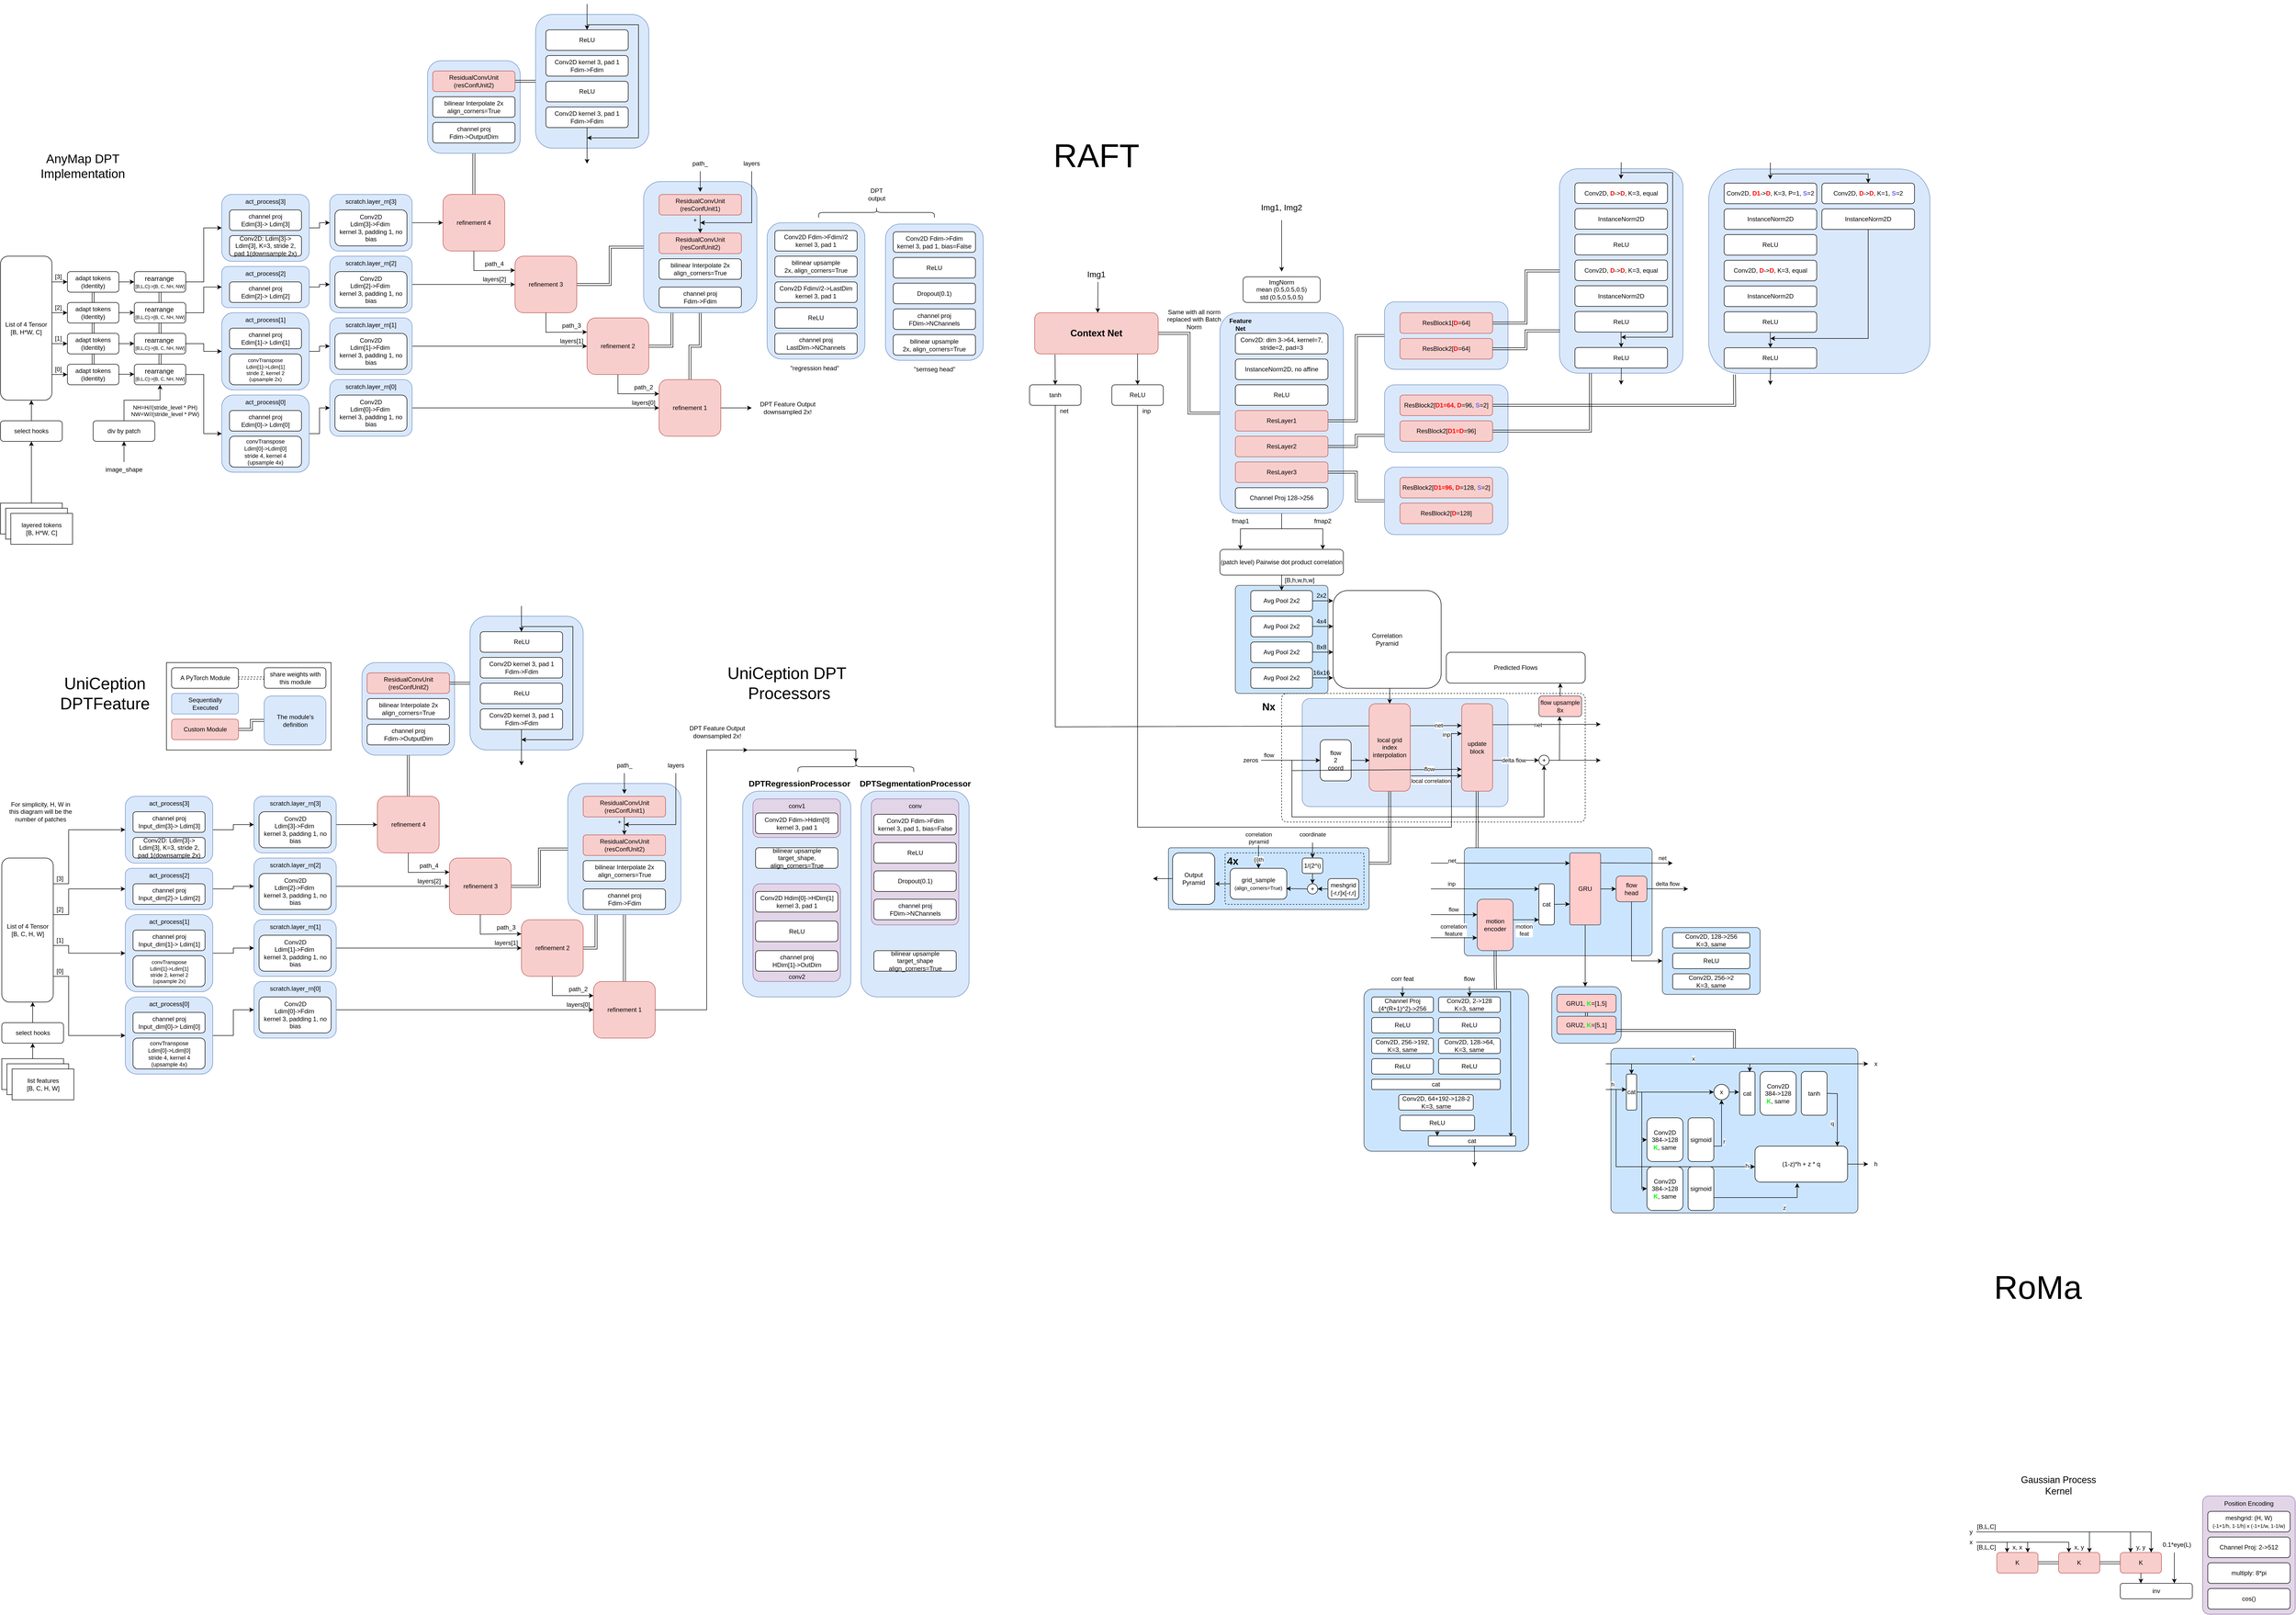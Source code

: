 <mxfile version="24.8.6">
  <diagram name="Page-1" id="OdBgKaAoPbrbGqz_YkZU">
    <mxGraphModel dx="951" dy="2038" grid="1" gridSize="10" guides="1" tooltips="1" connect="1" arrows="1" fold="1" page="1" pageScale="1" pageWidth="850" pageHeight="1100" math="0" shadow="0">
      <root>
        <mxCell id="0" />
        <mxCell id="1" parent="0" />
        <mxCell id="xavO2EXX1CEBSTZvLEIN-9" value="" style="rounded=1;whiteSpace=wrap;html=1;arcSize=7;fillColor=#e1d5e7;strokeColor=#9673a6;" vertex="1" parent="1">
          <mxGeometry x="4440" y="2690" width="180" height="230" as="geometry" />
        </mxCell>
        <mxCell id="x1iran5d0OsqZvhx5CxH-182" value="" style="rounded=1;whiteSpace=wrap;html=1;arcSize=4;fillColor=#cce5ff;strokeColor=#36393d;" parent="1" vertex="1">
          <mxGeometry x="3005" y="1430" width="365" height="210" as="geometry" />
        </mxCell>
        <mxCell id="x1iran5d0OsqZvhx5CxH-164" value="" style="whiteSpace=wrap;html=1;fillColor=#cce5ff;strokeColor=#36393d;rounded=1;arcSize=4;" parent="1" vertex="1">
          <mxGeometry x="2560" y="920" width="180" height="210" as="geometry" />
        </mxCell>
        <mxCell id="x1iran5d0OsqZvhx5CxH-141" value="" style="whiteSpace=wrap;html=1;fillColor=#cce5ff;strokeColor=#36393d;rounded=1;arcSize=4;" parent="1" vertex="1">
          <mxGeometry x="2430" y="1430" width="390" height="120" as="geometry" />
        </mxCell>
        <mxCell id="x1iran5d0OsqZvhx5CxH-148" value="" style="rounded=1;whiteSpace=wrap;html=1;fillColor=none;dashed=1;arcSize=4;" parent="1" vertex="1">
          <mxGeometry x="2540" y="1440" width="270" height="100" as="geometry" />
        </mxCell>
        <mxCell id="x1iran5d0OsqZvhx5CxH-127" value="" style="rounded=1;whiteSpace=wrap;html=1;fillColor=none;dashed=1;arcSize=4;" parent="1" vertex="1">
          <mxGeometry x="2650" y="1130" width="590" height="250" as="geometry" />
        </mxCell>
        <mxCell id="x1iran5d0OsqZvhx5CxH-121" value="" style="endArrow=classic;html=1;rounded=0;entryX=-0.031;entryY=0.813;entryDx=0;entryDy=0;entryPerimeter=0;" parent="1" target="x1iran5d0OsqZvhx5CxH-113" edge="1">
          <mxGeometry width="50" height="50" relative="1" as="geometry">
            <mxPoint x="2690" y="1260" as="sourcePoint" />
            <mxPoint x="2800" y="1340" as="targetPoint" />
            <Array as="points">
              <mxPoint x="2690" y="1290" />
            </Array>
          </mxGeometry>
        </mxCell>
        <mxCell id="77ttq8aSvg3NPXkEHwXX-145" value="" style="rounded=0;whiteSpace=wrap;html=1;" parent="1" vertex="1">
          <mxGeometry x="482.5" y="1070" width="320" height="170" as="geometry" />
        </mxCell>
        <mxCell id="fmZWrexEu-023-qv5tjz-7" value="" style="rounded=0;whiteSpace=wrap;html=1;" parent="1" vertex="1">
          <mxGeometry x="160" y="760" width="120" height="60" as="geometry" />
        </mxCell>
        <mxCell id="fmZWrexEu-023-qv5tjz-8" value="" style="rounded=0;whiteSpace=wrap;html=1;" parent="1" vertex="1">
          <mxGeometry x="170" y="770" width="120" height="60" as="geometry" />
        </mxCell>
        <mxCell id="fmZWrexEu-023-qv5tjz-9" value="layered tokens&lt;div&gt;[B, H*W, C]&lt;/div&gt;" style="rounded=0;whiteSpace=wrap;html=1;" parent="1" vertex="1">
          <mxGeometry x="180" y="780" width="120" height="60" as="geometry" />
        </mxCell>
        <mxCell id="fmZWrexEu-023-qv5tjz-12" value="" style="endArrow=classic;html=1;rounded=0;exitX=0.5;exitY=0;exitDx=0;exitDy=0;" parent="1" source="fmZWrexEu-023-qv5tjz-7" edge="1">
          <mxGeometry width="50" height="50" relative="1" as="geometry">
            <mxPoint x="220" y="680" as="sourcePoint" />
            <mxPoint x="220" y="640" as="targetPoint" />
          </mxGeometry>
        </mxCell>
        <mxCell id="fmZWrexEu-023-qv5tjz-13" value="select hooks" style="rounded=1;whiteSpace=wrap;html=1;" parent="1" vertex="1">
          <mxGeometry x="160" y="600" width="120" height="40" as="geometry" />
        </mxCell>
        <mxCell id="fmZWrexEu-023-qv5tjz-14" value="" style="endArrow=classic;html=1;rounded=0;" parent="1" edge="1">
          <mxGeometry width="50" height="50" relative="1" as="geometry">
            <mxPoint x="220" y="600" as="sourcePoint" />
            <mxPoint x="220" y="560" as="targetPoint" />
          </mxGeometry>
        </mxCell>
        <mxCell id="fmZWrexEu-023-qv5tjz-16" value="List of 4 Tensor&lt;div&gt;[B, H*W, C]&lt;/div&gt;" style="rounded=1;whiteSpace=wrap;html=1;" parent="1" vertex="1">
          <mxGeometry x="160" y="280" width="100" height="280" as="geometry" />
        </mxCell>
        <mxCell id="fmZWrexEu-023-qv5tjz-39" style="edgeStyle=orthogonalEdgeStyle;rounded=0;orthogonalLoop=1;jettySize=auto;html=1;entryX=0.5;entryY=1;entryDx=0;entryDy=0;shape=link;" parent="1" source="fmZWrexEu-023-qv5tjz-17" target="fmZWrexEu-023-qv5tjz-18" edge="1">
          <mxGeometry relative="1" as="geometry" />
        </mxCell>
        <mxCell id="fmZWrexEu-023-qv5tjz-17" value="adapt tokens&lt;div&gt;(Identity)&lt;/div&gt;" style="rounded=1;whiteSpace=wrap;html=1;" parent="1" vertex="1">
          <mxGeometry x="290" y="490" width="100" height="40" as="geometry" />
        </mxCell>
        <mxCell id="fmZWrexEu-023-qv5tjz-40" style="edgeStyle=orthogonalEdgeStyle;rounded=0;orthogonalLoop=1;jettySize=auto;html=1;exitX=0.5;exitY=0;exitDx=0;exitDy=0;entryX=0.5;entryY=1;entryDx=0;entryDy=0;shape=link;" parent="1" source="fmZWrexEu-023-qv5tjz-18" target="fmZWrexEu-023-qv5tjz-19" edge="1">
          <mxGeometry relative="1" as="geometry" />
        </mxCell>
        <mxCell id="fmZWrexEu-023-qv5tjz-18" value="adapt tokens&lt;div&gt;(Identity)&lt;/div&gt;" style="rounded=1;whiteSpace=wrap;html=1;" parent="1" vertex="1">
          <mxGeometry x="290" y="430" width="100" height="40" as="geometry" />
        </mxCell>
        <mxCell id="fmZWrexEu-023-qv5tjz-41" style="edgeStyle=orthogonalEdgeStyle;rounded=0;orthogonalLoop=1;jettySize=auto;html=1;exitX=0.5;exitY=0;exitDx=0;exitDy=0;entryX=0.5;entryY=1;entryDx=0;entryDy=0;shape=link;" parent="1" source="fmZWrexEu-023-qv5tjz-19" target="fmZWrexEu-023-qv5tjz-20" edge="1">
          <mxGeometry relative="1" as="geometry" />
        </mxCell>
        <mxCell id="fmZWrexEu-023-qv5tjz-19" value="adapt tokens&lt;div&gt;(Identity)&lt;/div&gt;" style="rounded=1;whiteSpace=wrap;html=1;" parent="1" vertex="1">
          <mxGeometry x="290" y="370" width="100" height="40" as="geometry" />
        </mxCell>
        <mxCell id="fmZWrexEu-023-qv5tjz-20" value="adapt tokens&lt;div&gt;(Identity)&lt;/div&gt;" style="rounded=1;whiteSpace=wrap;html=1;" parent="1" vertex="1">
          <mxGeometry x="290" y="310" width="100" height="40" as="geometry" />
        </mxCell>
        <mxCell id="fmZWrexEu-023-qv5tjz-21" value="" style="endArrow=classic;html=1;rounded=0;entryX=0;entryY=0.5;entryDx=0;entryDy=0;" parent="1" target="fmZWrexEu-023-qv5tjz-17" edge="1">
          <mxGeometry width="50" height="50" relative="1" as="geometry">
            <mxPoint x="260" y="510" as="sourcePoint" />
            <mxPoint x="310" y="460" as="targetPoint" />
          </mxGeometry>
        </mxCell>
        <mxCell id="fmZWrexEu-023-qv5tjz-22" value="" style="endArrow=classic;html=1;rounded=0;entryX=0;entryY=0.5;entryDx=0;entryDy=0;" parent="1" target="fmZWrexEu-023-qv5tjz-18" edge="1">
          <mxGeometry width="50" height="50" relative="1" as="geometry">
            <mxPoint x="260" y="450" as="sourcePoint" />
            <mxPoint x="310" y="400" as="targetPoint" />
          </mxGeometry>
        </mxCell>
        <mxCell id="fmZWrexEu-023-qv5tjz-23" value="" style="endArrow=classic;html=1;rounded=0;entryX=0;entryY=0.5;entryDx=0;entryDy=0;" parent="1" target="fmZWrexEu-023-qv5tjz-19" edge="1">
          <mxGeometry width="50" height="50" relative="1" as="geometry">
            <mxPoint x="260" y="390" as="sourcePoint" />
            <mxPoint x="310" y="340" as="targetPoint" />
          </mxGeometry>
        </mxCell>
        <mxCell id="fmZWrexEu-023-qv5tjz-24" value="" style="endArrow=classic;html=1;rounded=0;entryX=0;entryY=0.5;entryDx=0;entryDy=0;" parent="1" target="fmZWrexEu-023-qv5tjz-20" edge="1">
          <mxGeometry width="50" height="50" relative="1" as="geometry">
            <mxPoint x="260" y="330" as="sourcePoint" />
            <mxPoint x="310" y="280" as="targetPoint" />
          </mxGeometry>
        </mxCell>
        <mxCell id="fmZWrexEu-023-qv5tjz-25" value="[0]" style="text;html=1;align=center;verticalAlign=middle;whiteSpace=wrap;rounded=0;" parent="1" vertex="1">
          <mxGeometry x="265" y="490" width="15" height="20" as="geometry" />
        </mxCell>
        <mxCell id="fmZWrexEu-023-qv5tjz-26" value="[1]" style="text;html=1;align=center;verticalAlign=middle;whiteSpace=wrap;rounded=0;" parent="1" vertex="1">
          <mxGeometry x="265" y="430" width="15" height="20" as="geometry" />
        </mxCell>
        <mxCell id="fmZWrexEu-023-qv5tjz-27" value="[2]" style="text;html=1;align=center;verticalAlign=middle;whiteSpace=wrap;rounded=0;" parent="1" vertex="1">
          <mxGeometry x="265" y="370" width="15" height="20" as="geometry" />
        </mxCell>
        <mxCell id="fmZWrexEu-023-qv5tjz-28" value="[3]" style="text;html=1;align=center;verticalAlign=middle;whiteSpace=wrap;rounded=0;" parent="1" vertex="1">
          <mxGeometry x="265" y="310" width="15" height="20" as="geometry" />
        </mxCell>
        <mxCell id="fmZWrexEu-023-qv5tjz-29" value="" style="endArrow=classic;html=1;rounded=0;" parent="1" edge="1">
          <mxGeometry width="50" height="50" relative="1" as="geometry">
            <mxPoint x="390" y="330" as="sourcePoint" />
            <mxPoint x="420" y="330" as="targetPoint" />
          </mxGeometry>
        </mxCell>
        <mxCell id="fmZWrexEu-023-qv5tjz-30" value="" style="endArrow=classic;html=1;rounded=0;" parent="1" edge="1">
          <mxGeometry width="50" height="50" relative="1" as="geometry">
            <mxPoint x="390" y="389.76" as="sourcePoint" />
            <mxPoint x="420" y="389.76" as="targetPoint" />
          </mxGeometry>
        </mxCell>
        <mxCell id="fmZWrexEu-023-qv5tjz-31" value="" style="endArrow=classic;html=1;rounded=0;" parent="1" edge="1">
          <mxGeometry width="50" height="50" relative="1" as="geometry">
            <mxPoint x="390" y="450" as="sourcePoint" />
            <mxPoint x="420" y="450" as="targetPoint" />
          </mxGeometry>
        </mxCell>
        <mxCell id="fmZWrexEu-023-qv5tjz-32" value="" style="endArrow=classic;html=1;rounded=0;" parent="1" edge="1">
          <mxGeometry width="50" height="50" relative="1" as="geometry">
            <mxPoint x="390" y="509.52" as="sourcePoint" />
            <mxPoint x="420" y="509.52" as="targetPoint" />
          </mxGeometry>
        </mxCell>
        <mxCell id="fmZWrexEu-023-qv5tjz-72" style="edgeStyle=orthogonalEdgeStyle;rounded=0;orthogonalLoop=1;jettySize=auto;html=1;entryX=0;entryY=0.5;entryDx=0;entryDy=0;" parent="1" source="fmZWrexEu-023-qv5tjz-33" target="fmZWrexEu-023-qv5tjz-55" edge="1">
          <mxGeometry relative="1" as="geometry" />
        </mxCell>
        <mxCell id="fmZWrexEu-023-qv5tjz-33" value="&lt;font style=&quot;font-size: 13px;&quot;&gt;rearrange&lt;/font&gt;&lt;font style=&quot;font-size: 9px;&quot;&gt;&amp;nbsp;&lt;/font&gt;&lt;div&gt;&lt;font style=&quot;font-size: 9px;&quot;&gt;[B,L,C]-&amp;gt;[B, C, NH, NW]&lt;/font&gt;&lt;/div&gt;" style="rounded=1;whiteSpace=wrap;html=1;" parent="1" vertex="1">
          <mxGeometry x="420" y="310" width="100" height="40" as="geometry" />
        </mxCell>
        <mxCell id="fmZWrexEu-023-qv5tjz-45" style="edgeStyle=orthogonalEdgeStyle;rounded=0;orthogonalLoop=1;jettySize=auto;html=1;exitX=0.5;exitY=0;exitDx=0;exitDy=0;entryX=0.5;entryY=1;entryDx=0;entryDy=0;shape=link;" parent="1" source="fmZWrexEu-023-qv5tjz-34" target="fmZWrexEu-023-qv5tjz-33" edge="1">
          <mxGeometry relative="1" as="geometry" />
        </mxCell>
        <mxCell id="fmZWrexEu-023-qv5tjz-71" style="edgeStyle=orthogonalEdgeStyle;rounded=0;orthogonalLoop=1;jettySize=auto;html=1;entryX=0;entryY=0.5;entryDx=0;entryDy=0;" parent="1" source="fmZWrexEu-023-qv5tjz-34" target="fmZWrexEu-023-qv5tjz-54" edge="1">
          <mxGeometry relative="1" as="geometry" />
        </mxCell>
        <mxCell id="fmZWrexEu-023-qv5tjz-34" value="&lt;font style=&quot;font-size: 13px;&quot;&gt;rearrange&lt;/font&gt;&lt;font style=&quot;font-size: 9px;&quot;&gt;&amp;nbsp;&lt;/font&gt;&lt;div&gt;&lt;font style=&quot;font-size: 9px;&quot;&gt;[B,L,C]-&amp;gt;[B, C, NH, NW]&lt;/font&gt;&lt;/div&gt;" style="rounded=1;whiteSpace=wrap;html=1;" parent="1" vertex="1">
          <mxGeometry x="420" y="370" width="100" height="40" as="geometry" />
        </mxCell>
        <mxCell id="fmZWrexEu-023-qv5tjz-44" style="edgeStyle=orthogonalEdgeStyle;rounded=0;orthogonalLoop=1;jettySize=auto;html=1;exitX=0.5;exitY=0;exitDx=0;exitDy=0;entryX=0.5;entryY=1;entryDx=0;entryDy=0;shape=link;" parent="1" source="fmZWrexEu-023-qv5tjz-35" target="fmZWrexEu-023-qv5tjz-34" edge="1">
          <mxGeometry relative="1" as="geometry" />
        </mxCell>
        <mxCell id="fmZWrexEu-023-qv5tjz-70" style="edgeStyle=orthogonalEdgeStyle;rounded=0;orthogonalLoop=1;jettySize=auto;html=1;entryX=0;entryY=0.5;entryDx=0;entryDy=0;" parent="1" source="fmZWrexEu-023-qv5tjz-35" target="fmZWrexEu-023-qv5tjz-53" edge="1">
          <mxGeometry relative="1" as="geometry" />
        </mxCell>
        <mxCell id="fmZWrexEu-023-qv5tjz-35" value="&lt;font style=&quot;font-size: 13px;&quot;&gt;rearrange&lt;/font&gt;&lt;font style=&quot;font-size: 9px;&quot;&gt;&amp;nbsp;&lt;/font&gt;&lt;div&gt;&lt;font style=&quot;font-size: 9px;&quot;&gt;[B,L,C]-&amp;gt;[B, C, NH, NW]&lt;/font&gt;&lt;/div&gt;" style="rounded=1;whiteSpace=wrap;html=1;" parent="1" vertex="1">
          <mxGeometry x="420" y="430" width="100" height="40" as="geometry" />
        </mxCell>
        <mxCell id="fmZWrexEu-023-qv5tjz-43" style="edgeStyle=orthogonalEdgeStyle;rounded=0;orthogonalLoop=1;jettySize=auto;html=1;entryX=0.5;entryY=1;entryDx=0;entryDy=0;shape=link;" parent="1" source="fmZWrexEu-023-qv5tjz-36" target="fmZWrexEu-023-qv5tjz-35" edge="1">
          <mxGeometry relative="1" as="geometry" />
        </mxCell>
        <mxCell id="fmZWrexEu-023-qv5tjz-73" style="edgeStyle=orthogonalEdgeStyle;rounded=0;orthogonalLoop=1;jettySize=auto;html=1;entryX=0;entryY=0.5;entryDx=0;entryDy=0;" parent="1" source="fmZWrexEu-023-qv5tjz-36" target="fmZWrexEu-023-qv5tjz-52" edge="1">
          <mxGeometry relative="1" as="geometry" />
        </mxCell>
        <mxCell id="fmZWrexEu-023-qv5tjz-36" value="&lt;font style=&quot;font-size: 13px;&quot;&gt;rearrange&lt;/font&gt;&lt;font style=&quot;font-size: 9px;&quot;&gt;&amp;nbsp;&lt;/font&gt;&lt;div&gt;&lt;font style=&quot;font-size: 9px;&quot;&gt;[B,L,C]-&amp;gt;[B, C, NH, NW]&lt;/font&gt;&lt;/div&gt;" style="rounded=1;whiteSpace=wrap;html=1;" parent="1" vertex="1">
          <mxGeometry x="420" y="490" width="100" height="40" as="geometry" />
        </mxCell>
        <mxCell id="fmZWrexEu-023-qv5tjz-47" value="div by patch" style="rounded=1;whiteSpace=wrap;html=1;" parent="1" vertex="1">
          <mxGeometry x="340" y="600" width="120" height="40" as="geometry" />
        </mxCell>
        <mxCell id="fmZWrexEu-023-qv5tjz-48" value="" style="endArrow=classic;html=1;rounded=0;entryX=0.5;entryY=1;entryDx=0;entryDy=0;" parent="1" target="fmZWrexEu-023-qv5tjz-47" edge="1">
          <mxGeometry width="50" height="50" relative="1" as="geometry">
            <mxPoint x="400" y="680" as="sourcePoint" />
            <mxPoint x="450" y="690" as="targetPoint" />
          </mxGeometry>
        </mxCell>
        <mxCell id="fmZWrexEu-023-qv5tjz-49" value="image_shape" style="text;html=1;align=center;verticalAlign=middle;whiteSpace=wrap;rounded=0;" parent="1" vertex="1">
          <mxGeometry x="360" y="680" width="80" height="30" as="geometry" />
        </mxCell>
        <mxCell id="fmZWrexEu-023-qv5tjz-50" value="" style="endArrow=classic;html=1;rounded=0;entryX=0.5;entryY=1;entryDx=0;entryDy=0;" parent="1" target="fmZWrexEu-023-qv5tjz-36" edge="1">
          <mxGeometry width="50" height="50" relative="1" as="geometry">
            <mxPoint x="400" y="600" as="sourcePoint" />
            <mxPoint x="450" y="550" as="targetPoint" />
            <Array as="points">
              <mxPoint x="400" y="560" />
              <mxPoint x="470" y="560" />
            </Array>
          </mxGeometry>
        </mxCell>
        <mxCell id="fmZWrexEu-023-qv5tjz-51" value="&lt;font style=&quot;font-size: 11px;&quot;&gt;NH=H//(stride_level * PH)&lt;/font&gt;&lt;div style=&quot;font-size: 11px;&quot;&gt;&lt;font style=&quot;font-size: 11px;&quot;&gt;NW=W//(stride_level * PW)&lt;/font&gt;&lt;br&gt;&lt;/div&gt;" style="text;html=1;align=center;verticalAlign=middle;whiteSpace=wrap;rounded=0;" parent="1" vertex="1">
          <mxGeometry x="400" y="560" width="160" height="40" as="geometry" />
        </mxCell>
        <mxCell id="fmZWrexEu-023-qv5tjz-83" style="edgeStyle=orthogonalEdgeStyle;rounded=0;orthogonalLoop=1;jettySize=auto;html=1;entryX=0;entryY=0.5;entryDx=0;entryDy=0;" parent="1" source="fmZWrexEu-023-qv5tjz-52" target="fmZWrexEu-023-qv5tjz-81" edge="1">
          <mxGeometry relative="1" as="geometry" />
        </mxCell>
        <mxCell id="fmZWrexEu-023-qv5tjz-52" value="act_process[0]" style="rounded=1;whiteSpace=wrap;html=1;fillColor=#dae8fc;strokeColor=#6c8ebf;verticalAlign=top;" parent="1" vertex="1">
          <mxGeometry x="590" y="550" width="170" height="150" as="geometry" />
        </mxCell>
        <mxCell id="fmZWrexEu-023-qv5tjz-84" style="edgeStyle=orthogonalEdgeStyle;rounded=0;orthogonalLoop=1;jettySize=auto;html=1;entryX=0;entryY=0.5;entryDx=0;entryDy=0;" parent="1" source="fmZWrexEu-023-qv5tjz-53" target="fmZWrexEu-023-qv5tjz-79" edge="1">
          <mxGeometry relative="1" as="geometry" />
        </mxCell>
        <mxCell id="fmZWrexEu-023-qv5tjz-53" value="act_process[1]" style="rounded=1;whiteSpace=wrap;html=1;fillColor=#dae8fc;strokeColor=#6c8ebf;verticalAlign=top;" parent="1" vertex="1">
          <mxGeometry x="590" y="390" width="170" height="150" as="geometry" />
        </mxCell>
        <mxCell id="fmZWrexEu-023-qv5tjz-85" style="edgeStyle=orthogonalEdgeStyle;rounded=0;orthogonalLoop=1;jettySize=auto;html=1;entryX=0;entryY=0.5;entryDx=0;entryDy=0;" parent="1" source="fmZWrexEu-023-qv5tjz-54" target="fmZWrexEu-023-qv5tjz-77" edge="1">
          <mxGeometry relative="1" as="geometry" />
        </mxCell>
        <mxCell id="fmZWrexEu-023-qv5tjz-54" value="act_process[2]" style="rounded=1;whiteSpace=wrap;html=1;fillColor=#dae8fc;strokeColor=#6c8ebf;verticalAlign=top;" parent="1" vertex="1">
          <mxGeometry x="590" y="300" width="170" height="80" as="geometry" />
        </mxCell>
        <mxCell id="fmZWrexEu-023-qv5tjz-86" style="edgeStyle=orthogonalEdgeStyle;rounded=0;orthogonalLoop=1;jettySize=auto;html=1;entryX=0;entryY=0.5;entryDx=0;entryDy=0;" parent="1" source="fmZWrexEu-023-qv5tjz-55" target="fmZWrexEu-023-qv5tjz-75" edge="1">
          <mxGeometry relative="1" as="geometry" />
        </mxCell>
        <mxCell id="fmZWrexEu-023-qv5tjz-55" value="act_process[3]" style="rounded=1;whiteSpace=wrap;html=1;fillColor=#dae8fc;strokeColor=#6c8ebf;align=center;verticalAlign=top;" parent="1" vertex="1">
          <mxGeometry x="590" y="160" width="170" height="130" as="geometry" />
        </mxCell>
        <mxCell id="fmZWrexEu-023-qv5tjz-62" value="channel proj&lt;div&gt;Edim[0]-&amp;gt; Ldim[0]&lt;/div&gt;" style="rounded=1;whiteSpace=wrap;html=1;" parent="1" vertex="1">
          <mxGeometry x="605" y="580" width="140" height="40" as="geometry" />
        </mxCell>
        <mxCell id="fmZWrexEu-023-qv5tjz-63" value="&lt;font style=&quot;font-size: 11px;&quot;&gt;convTranspose&lt;/font&gt;&lt;div&gt;&lt;span style=&quot;font-size: 11px;&quot;&gt;Ldim[0]-&amp;gt;Ldim[0]&lt;br&gt;&lt;/span&gt;&lt;div style=&quot;font-size: 11px;&quot;&gt;&lt;font style=&quot;font-size: 11px;&quot;&gt;stride 4, kernel 4&lt;/font&gt;&lt;/div&gt;&lt;div style=&quot;font-size: 11px;&quot;&gt;&lt;font style=&quot;font-size: 11px;&quot;&gt;(upsample 4x)&lt;/font&gt;&lt;/div&gt;&lt;/div&gt;" style="rounded=1;whiteSpace=wrap;html=1;" parent="1" vertex="1">
          <mxGeometry x="605" y="630" width="140" height="60" as="geometry" />
        </mxCell>
        <mxCell id="fmZWrexEu-023-qv5tjz-64" value="channel proj&lt;div&gt;Edim[1]-&amp;gt; Ldim[1]&lt;/div&gt;" style="rounded=1;whiteSpace=wrap;html=1;" parent="1" vertex="1">
          <mxGeometry x="605" y="420" width="140" height="40" as="geometry" />
        </mxCell>
        <mxCell id="fmZWrexEu-023-qv5tjz-65" value="&lt;font style=&quot;font-size: 10px;&quot;&gt;convTranspose&lt;/font&gt;&lt;div style=&quot;font-size: 10px;&quot;&gt;&lt;font style=&quot;font-size: 10px;&quot;&gt;Ldim[1]-&amp;gt;Ldim[1]&lt;br&gt;&lt;/font&gt;&lt;div&gt;&lt;font style=&quot;font-size: 10px;&quot;&gt;stride 2, kernel 2&lt;/font&gt;&lt;/div&gt;&lt;div&gt;&lt;font style=&quot;font-size: 10px;&quot;&gt;(upsample 2x)&lt;/font&gt;&lt;/div&gt;&lt;/div&gt;" style="rounded=1;whiteSpace=wrap;html=1;" parent="1" vertex="1">
          <mxGeometry x="605" y="470" width="140" height="60" as="geometry" />
        </mxCell>
        <mxCell id="fmZWrexEu-023-qv5tjz-66" value="channel proj&lt;div&gt;Edim[2]-&amp;gt; Ldim[2]&lt;/div&gt;" style="rounded=1;whiteSpace=wrap;html=1;" parent="1" vertex="1">
          <mxGeometry x="605" y="330" width="140" height="40" as="geometry" />
        </mxCell>
        <mxCell id="fmZWrexEu-023-qv5tjz-67" value="channel proj&lt;div&gt;Edim[3]-&amp;gt; Ldim[3]&lt;/div&gt;" style="rounded=1;whiteSpace=wrap;html=1;" parent="1" vertex="1">
          <mxGeometry x="605" y="190" width="140" height="40" as="geometry" />
        </mxCell>
        <mxCell id="fmZWrexEu-023-qv5tjz-68" value="Conv2D: Ldim[3]-&amp;gt; Ldim[3], K=3, stride 2, pad 1(downsample 2x)" style="rounded=1;whiteSpace=wrap;html=1;" parent="1" vertex="1">
          <mxGeometry x="605" y="240" width="140" height="40" as="geometry" />
        </mxCell>
        <mxCell id="fmZWrexEu-023-qv5tjz-91" style="edgeStyle=orthogonalEdgeStyle;rounded=0;orthogonalLoop=1;jettySize=auto;html=1;entryX=0;entryY=0.5;entryDx=0;entryDy=0;" parent="1" source="fmZWrexEu-023-qv5tjz-75" target="fmZWrexEu-023-qv5tjz-87" edge="1">
          <mxGeometry relative="1" as="geometry" />
        </mxCell>
        <mxCell id="fmZWrexEu-023-qv5tjz-75" value="scratch.layer_rn[3]" style="rounded=1;whiteSpace=wrap;html=1;fillColor=#dae8fc;strokeColor=#6c8ebf;verticalAlign=top;" parent="1" vertex="1">
          <mxGeometry x="800" y="160" width="160" height="110" as="geometry" />
        </mxCell>
        <mxCell id="fmZWrexEu-023-qv5tjz-76" value="Conv2D&lt;br&gt;&lt;div&gt;Ldim[3]-&amp;gt;Fdim&amp;nbsp;&lt;/div&gt;&lt;div&gt;kernel 3, padding 1, no bias&lt;/div&gt;" style="rounded=1;whiteSpace=wrap;html=1;" parent="1" vertex="1">
          <mxGeometry x="810" y="190" width="140" height="70" as="geometry" />
        </mxCell>
        <mxCell id="fmZWrexEu-023-qv5tjz-95" style="edgeStyle=orthogonalEdgeStyle;rounded=0;orthogonalLoop=1;jettySize=auto;html=1;entryX=0;entryY=0.5;entryDx=0;entryDy=0;" parent="1" source="fmZWrexEu-023-qv5tjz-77" target="fmZWrexEu-023-qv5tjz-88" edge="1">
          <mxGeometry relative="1" as="geometry" />
        </mxCell>
        <mxCell id="fmZWrexEu-023-qv5tjz-77" value="scratch.layer_rn[2]" style="rounded=1;whiteSpace=wrap;html=1;fillColor=#dae8fc;strokeColor=#6c8ebf;verticalAlign=top;" parent="1" vertex="1">
          <mxGeometry x="800" y="280" width="160" height="110" as="geometry" />
        </mxCell>
        <mxCell id="fmZWrexEu-023-qv5tjz-78" value="Conv2D&lt;br&gt;&lt;div&gt;Ldim[2]-&amp;gt;Fdim&amp;nbsp;&lt;/div&gt;&lt;div&gt;kernel 3, padding 1, no bias&lt;/div&gt;" style="rounded=1;whiteSpace=wrap;html=1;" parent="1" vertex="1">
          <mxGeometry x="810" y="310" width="140" height="70" as="geometry" />
        </mxCell>
        <mxCell id="fmZWrexEu-023-qv5tjz-97" style="edgeStyle=orthogonalEdgeStyle;rounded=0;orthogonalLoop=1;jettySize=auto;html=1;exitX=1;exitY=0.5;exitDx=0;exitDy=0;entryX=0;entryY=0.5;entryDx=0;entryDy=0;" parent="1" source="fmZWrexEu-023-qv5tjz-79" target="fmZWrexEu-023-qv5tjz-89" edge="1">
          <mxGeometry relative="1" as="geometry" />
        </mxCell>
        <mxCell id="fmZWrexEu-023-qv5tjz-79" value="scratch.layer_rn[1]" style="rounded=1;whiteSpace=wrap;html=1;fillColor=#dae8fc;strokeColor=#6c8ebf;verticalAlign=top;" parent="1" vertex="1">
          <mxGeometry x="800" y="400" width="160" height="110" as="geometry" />
        </mxCell>
        <mxCell id="fmZWrexEu-023-qv5tjz-80" value="Conv2D&lt;br&gt;&lt;div&gt;Ldim[1]-&amp;gt;Fdim&amp;nbsp;&lt;/div&gt;&lt;div&gt;kernel 3, padding 1, no bias&lt;/div&gt;" style="rounded=1;whiteSpace=wrap;html=1;" parent="1" vertex="1">
          <mxGeometry x="810" y="430" width="140" height="70" as="geometry" />
        </mxCell>
        <mxCell id="fmZWrexEu-023-qv5tjz-99" style="edgeStyle=orthogonalEdgeStyle;rounded=0;orthogonalLoop=1;jettySize=auto;html=1;exitX=1;exitY=0.5;exitDx=0;exitDy=0;entryX=0;entryY=0.5;entryDx=0;entryDy=0;" parent="1" source="fmZWrexEu-023-qv5tjz-81" target="fmZWrexEu-023-qv5tjz-90" edge="1">
          <mxGeometry relative="1" as="geometry" />
        </mxCell>
        <mxCell id="fmZWrexEu-023-qv5tjz-81" value="scratch.layer_rn[0]" style="rounded=1;whiteSpace=wrap;html=1;fillColor=#dae8fc;strokeColor=#6c8ebf;verticalAlign=top;" parent="1" vertex="1">
          <mxGeometry x="800" y="520" width="160" height="110" as="geometry" />
        </mxCell>
        <mxCell id="fmZWrexEu-023-qv5tjz-82" value="Conv2D&lt;br&gt;&lt;div&gt;Ldim[0]-&amp;gt;Fdim&amp;nbsp;&lt;/div&gt;&lt;div&gt;kernel 3, padding 1, no bias&lt;/div&gt;" style="rounded=1;whiteSpace=wrap;html=1;" parent="1" vertex="1">
          <mxGeometry x="810" y="550" width="140" height="70" as="geometry" />
        </mxCell>
        <mxCell id="fmZWrexEu-023-qv5tjz-101" value="" style="edgeStyle=orthogonalEdgeStyle;rounded=0;orthogonalLoop=1;jettySize=auto;html=1;shape=link;" parent="1" source="fmZWrexEu-023-qv5tjz-87" target="fmZWrexEu-023-qv5tjz-100" edge="1">
          <mxGeometry relative="1" as="geometry" />
        </mxCell>
        <mxCell id="fmZWrexEu-023-qv5tjz-87" value="refinement 4" style="rounded=1;whiteSpace=wrap;html=1;fillColor=#f8cecc;strokeColor=#b85450;" parent="1" vertex="1">
          <mxGeometry x="1020" y="160" width="120" height="110" as="geometry" />
        </mxCell>
        <mxCell id="fmZWrexEu-023-qv5tjz-120" value="" style="edgeStyle=orthogonalEdgeStyle;rounded=0;orthogonalLoop=1;jettySize=auto;html=1;shape=link;" parent="1" source="fmZWrexEu-023-qv5tjz-88" target="fmZWrexEu-023-qv5tjz-119" edge="1">
          <mxGeometry relative="1" as="geometry" />
        </mxCell>
        <mxCell id="fmZWrexEu-023-qv5tjz-88" value="refinement 3" style="rounded=1;whiteSpace=wrap;html=1;fillColor=#f8cecc;strokeColor=#b85450;" parent="1" vertex="1">
          <mxGeometry x="1160" y="280" width="120" height="110" as="geometry" />
        </mxCell>
        <mxCell id="fmZWrexEu-023-qv5tjz-98" style="edgeStyle=orthogonalEdgeStyle;rounded=0;orthogonalLoop=1;jettySize=auto;html=1;exitX=0.5;exitY=1;exitDx=0;exitDy=0;entryX=0;entryY=0.25;entryDx=0;entryDy=0;" parent="1" source="fmZWrexEu-023-qv5tjz-89" target="fmZWrexEu-023-qv5tjz-90" edge="1">
          <mxGeometry relative="1" as="geometry" />
        </mxCell>
        <mxCell id="fmZWrexEu-023-qv5tjz-241" style="edgeStyle=orthogonalEdgeStyle;rounded=0;orthogonalLoop=1;jettySize=auto;html=1;entryX=0.25;entryY=1;entryDx=0;entryDy=0;exitX=1;exitY=0.5;exitDx=0;exitDy=0;shape=link;" parent="1" source="fmZWrexEu-023-qv5tjz-89" target="fmZWrexEu-023-qv5tjz-119" edge="1">
          <mxGeometry relative="1" as="geometry" />
        </mxCell>
        <mxCell id="fmZWrexEu-023-qv5tjz-89" value="refinement 2" style="rounded=1;whiteSpace=wrap;html=1;fillColor=#f8cecc;strokeColor=#b85450;" parent="1" vertex="1">
          <mxGeometry x="1300" y="400" width="120" height="110" as="geometry" />
        </mxCell>
        <mxCell id="fmZWrexEu-023-qv5tjz-242" style="edgeStyle=orthogonalEdgeStyle;rounded=0;orthogonalLoop=1;jettySize=auto;html=1;entryX=0.5;entryY=1;entryDx=0;entryDy=0;shape=link;" parent="1" source="fmZWrexEu-023-qv5tjz-90" target="fmZWrexEu-023-qv5tjz-119" edge="1">
          <mxGeometry relative="1" as="geometry" />
        </mxCell>
        <mxCell id="fmZWrexEu-023-qv5tjz-90" value="refinement 1" style="rounded=1;whiteSpace=wrap;html=1;fillColor=#f8cecc;strokeColor=#b85450;" parent="1" vertex="1">
          <mxGeometry x="1440" y="520" width="120" height="110" as="geometry" />
        </mxCell>
        <mxCell id="fmZWrexEu-023-qv5tjz-94" value="" style="endArrow=classic;html=1;rounded=0;exitX=0.5;exitY=1;exitDx=0;exitDy=0;entryX=0;entryY=0.25;entryDx=0;entryDy=0;" parent="1" source="fmZWrexEu-023-qv5tjz-87" target="fmZWrexEu-023-qv5tjz-88" edge="1">
          <mxGeometry width="50" height="50" relative="1" as="geometry">
            <mxPoint x="1050" y="350" as="sourcePoint" />
            <mxPoint x="1100" y="300" as="targetPoint" />
            <Array as="points">
              <mxPoint x="1080" y="308" />
            </Array>
          </mxGeometry>
        </mxCell>
        <mxCell id="fmZWrexEu-023-qv5tjz-96" value="" style="endArrow=classic;html=1;rounded=0;exitX=0.5;exitY=1;exitDx=0;exitDy=0;entryX=0;entryY=0.25;entryDx=0;entryDy=0;" parent="1" source="fmZWrexEu-023-qv5tjz-88" target="fmZWrexEu-023-qv5tjz-89" edge="1">
          <mxGeometry width="50" height="50" relative="1" as="geometry">
            <mxPoint x="1200" y="500" as="sourcePoint" />
            <mxPoint x="1250" y="450" as="targetPoint" />
            <Array as="points">
              <mxPoint x="1220" y="428" />
            </Array>
          </mxGeometry>
        </mxCell>
        <mxCell id="fmZWrexEu-023-qv5tjz-100" value="" style="whiteSpace=wrap;html=1;fillColor=#dae8fc;strokeColor=#6c8ebf;rounded=1;" parent="1" vertex="1">
          <mxGeometry x="990" y="-100" width="180" height="180" as="geometry" />
        </mxCell>
        <mxCell id="fmZWrexEu-023-qv5tjz-104" value="" style="edgeStyle=orthogonalEdgeStyle;rounded=0;orthogonalLoop=1;jettySize=auto;html=1;shape=link;" parent="1" source="fmZWrexEu-023-qv5tjz-102" target="fmZWrexEu-023-qv5tjz-103" edge="1">
          <mxGeometry relative="1" as="geometry" />
        </mxCell>
        <mxCell id="fmZWrexEu-023-qv5tjz-102" value="ResidualConvUnit&lt;div&gt;(resConfUnit2)&lt;/div&gt;" style="rounded=1;whiteSpace=wrap;html=1;fillColor=#f8cecc;strokeColor=#b85450;" parent="1" vertex="1">
          <mxGeometry x="1000" y="-80" width="160" height="40" as="geometry" />
        </mxCell>
        <mxCell id="fmZWrexEu-023-qv5tjz-103" value="" style="whiteSpace=wrap;html=1;fillColor=#dae8fc;strokeColor=#6c8ebf;rounded=1;" parent="1" vertex="1">
          <mxGeometry x="1200" y="-190" width="220" height="260" as="geometry" />
        </mxCell>
        <mxCell id="fmZWrexEu-023-qv5tjz-105" value="ReLU" style="rounded=1;whiteSpace=wrap;html=1;" parent="1" vertex="1">
          <mxGeometry x="1220" y="-160" width="160" height="40" as="geometry" />
        </mxCell>
        <mxCell id="fmZWrexEu-023-qv5tjz-106" value="Conv2D kernel 3, pad 1&lt;div&gt;Fdim-&amp;gt;Fdim&lt;/div&gt;" style="rounded=1;whiteSpace=wrap;html=1;" parent="1" vertex="1">
          <mxGeometry x="1220" y="-110" width="160" height="40" as="geometry" />
        </mxCell>
        <mxCell id="fmZWrexEu-023-qv5tjz-107" value="ReLU" style="rounded=1;whiteSpace=wrap;html=1;" parent="1" vertex="1">
          <mxGeometry x="1220" y="-60" width="160" height="40" as="geometry" />
        </mxCell>
        <mxCell id="fmZWrexEu-023-qv5tjz-110" style="edgeStyle=orthogonalEdgeStyle;rounded=0;orthogonalLoop=1;jettySize=auto;html=1;" parent="1" source="fmZWrexEu-023-qv5tjz-108" edge="1">
          <mxGeometry relative="1" as="geometry">
            <mxPoint x="1300" y="100" as="targetPoint" />
          </mxGeometry>
        </mxCell>
        <mxCell id="fmZWrexEu-023-qv5tjz-108" value="Conv2D kernel 3, pad 1&lt;div&gt;Fdim-&amp;gt;Fdim&lt;br&gt;&lt;/div&gt;" style="rounded=1;whiteSpace=wrap;html=1;" parent="1" vertex="1">
          <mxGeometry x="1220" y="-10" width="160" height="40" as="geometry" />
        </mxCell>
        <mxCell id="fmZWrexEu-023-qv5tjz-109" value="" style="endArrow=classic;html=1;rounded=0;entryX=0.5;entryY=0;entryDx=0;entryDy=0;" parent="1" target="fmZWrexEu-023-qv5tjz-105" edge="1">
          <mxGeometry width="50" height="50" relative="1" as="geometry">
            <mxPoint x="1300" y="-210" as="sourcePoint" />
            <mxPoint x="1350" y="-440" as="targetPoint" />
          </mxGeometry>
        </mxCell>
        <mxCell id="fmZWrexEu-023-qv5tjz-111" value="" style="endArrow=classic;html=1;rounded=0;" parent="1" edge="1">
          <mxGeometry width="50" height="50" relative="1" as="geometry">
            <mxPoint x="1300" y="-170" as="sourcePoint" />
            <mxPoint x="1300" y="50" as="targetPoint" />
            <Array as="points">
              <mxPoint x="1400" y="-170" />
              <mxPoint x="1400" y="50" />
            </Array>
          </mxGeometry>
        </mxCell>
        <mxCell id="fmZWrexEu-023-qv5tjz-112" value="bilinear Interpolate 2x&lt;div&gt;align_corners=True&lt;/div&gt;" style="rounded=1;whiteSpace=wrap;html=1;" parent="1" vertex="1">
          <mxGeometry x="1000" y="-30" width="160" height="40" as="geometry" />
        </mxCell>
        <mxCell id="fmZWrexEu-023-qv5tjz-113" value="path_4" style="text;html=1;align=center;verticalAlign=middle;whiteSpace=wrap;rounded=0;" parent="1" vertex="1">
          <mxGeometry x="1100" y="280" width="40" height="30" as="geometry" />
        </mxCell>
        <mxCell id="fmZWrexEu-023-qv5tjz-114" value="layers[2]" style="text;html=1;align=center;verticalAlign=middle;whiteSpace=wrap;rounded=0;" parent="1" vertex="1">
          <mxGeometry x="1100" y="310" width="40" height="30" as="geometry" />
        </mxCell>
        <mxCell id="fmZWrexEu-023-qv5tjz-115" value="path_3" style="text;html=1;align=center;verticalAlign=middle;whiteSpace=wrap;rounded=0;" parent="1" vertex="1">
          <mxGeometry x="1250" y="400" width="40" height="30" as="geometry" />
        </mxCell>
        <mxCell id="fmZWrexEu-023-qv5tjz-116" value="layers[1]" style="text;html=1;align=center;verticalAlign=middle;whiteSpace=wrap;rounded=0;" parent="1" vertex="1">
          <mxGeometry x="1250" y="430" width="40" height="30" as="geometry" />
        </mxCell>
        <mxCell id="fmZWrexEu-023-qv5tjz-117" value="path_2" style="text;html=1;align=center;verticalAlign=middle;whiteSpace=wrap;rounded=0;" parent="1" vertex="1">
          <mxGeometry x="1390" y="520" width="40" height="30" as="geometry" />
        </mxCell>
        <mxCell id="fmZWrexEu-023-qv5tjz-118" value="layers[0]" style="text;html=1;align=center;verticalAlign=middle;whiteSpace=wrap;rounded=0;" parent="1" vertex="1">
          <mxGeometry x="1390" y="550" width="40" height="30" as="geometry" />
        </mxCell>
        <mxCell id="fmZWrexEu-023-qv5tjz-119" value="" style="whiteSpace=wrap;html=1;fillColor=#dae8fc;strokeColor=#6c8ebf;rounded=1;" parent="1" vertex="1">
          <mxGeometry x="1410" y="135" width="220" height="255" as="geometry" />
        </mxCell>
        <mxCell id="fmZWrexEu-023-qv5tjz-121" value="ResidualConvUnit&lt;div&gt;(resConfUnit1)&lt;/div&gt;" style="rounded=1;whiteSpace=wrap;html=1;fillColor=#f8cecc;strokeColor=#b85450;" parent="1" vertex="1">
          <mxGeometry x="1440" y="160" width="160" height="40" as="geometry" />
        </mxCell>
        <mxCell id="fmZWrexEu-023-qv5tjz-122" value="ResidualConvUnit&lt;div&gt;(resConfUnit2)&lt;/div&gt;" style="rounded=1;whiteSpace=wrap;html=1;fillColor=#f8cecc;strokeColor=#b85450;" parent="1" vertex="1">
          <mxGeometry x="1440" y="235" width="160" height="40" as="geometry" />
        </mxCell>
        <mxCell id="fmZWrexEu-023-qv5tjz-123" value="" style="endArrow=classic;html=1;rounded=0;" parent="1" edge="1">
          <mxGeometry width="50" height="50" relative="1" as="geometry">
            <mxPoint x="1520" y="115" as="sourcePoint" />
            <mxPoint x="1520" y="155" as="targetPoint" />
          </mxGeometry>
        </mxCell>
        <mxCell id="fmZWrexEu-023-qv5tjz-124" value="" style="endArrow=classic;html=1;rounded=0;" parent="1" edge="1">
          <mxGeometry width="50" height="50" relative="1" as="geometry">
            <mxPoint x="1620" y="115" as="sourcePoint" />
            <mxPoint x="1520" y="215" as="targetPoint" />
            <Array as="points">
              <mxPoint x="1620" y="215" />
            </Array>
          </mxGeometry>
        </mxCell>
        <mxCell id="fmZWrexEu-023-qv5tjz-125" value="path_" style="text;html=1;align=center;verticalAlign=middle;whiteSpace=wrap;rounded=0;" parent="1" vertex="1">
          <mxGeometry x="1490" y="85" width="60" height="30" as="geometry" />
        </mxCell>
        <mxCell id="fmZWrexEu-023-qv5tjz-126" value="layers" style="text;html=1;align=center;verticalAlign=middle;whiteSpace=wrap;rounded=0;" parent="1" vertex="1">
          <mxGeometry x="1590" y="85" width="60" height="30" as="geometry" />
        </mxCell>
        <mxCell id="fmZWrexEu-023-qv5tjz-127" value="" style="endArrow=classic;html=1;rounded=0;entryX=0.5;entryY=0;entryDx=0;entryDy=0;" parent="1" target="fmZWrexEu-023-qv5tjz-122" edge="1">
          <mxGeometry width="50" height="50" relative="1" as="geometry">
            <mxPoint x="1519.79" y="200" as="sourcePoint" />
            <mxPoint x="1519.79" y="230" as="targetPoint" />
          </mxGeometry>
        </mxCell>
        <mxCell id="fmZWrexEu-023-qv5tjz-129" value="+" style="text;html=1;align=center;verticalAlign=middle;whiteSpace=wrap;rounded=0;" parent="1" vertex="1">
          <mxGeometry x="1500" y="200" width="20" height="20" as="geometry" />
        </mxCell>
        <mxCell id="fmZWrexEu-023-qv5tjz-131" value="bilinear Interpolate 2x&lt;div&gt;align_corners=True&lt;/div&gt;" style="rounded=1;whiteSpace=wrap;html=1;" parent="1" vertex="1">
          <mxGeometry x="1440" y="285" width="160" height="40" as="geometry" />
        </mxCell>
        <mxCell id="fmZWrexEu-023-qv5tjz-132" value="channel proj&lt;div&gt;Fdim-&amp;gt;OutputDim&lt;/div&gt;" style="rounded=1;whiteSpace=wrap;html=1;" parent="1" vertex="1">
          <mxGeometry x="1000" y="20" width="160" height="40" as="geometry" />
        </mxCell>
        <mxCell id="fmZWrexEu-023-qv5tjz-240" value="channel proj&lt;div&gt;Fdim-&amp;gt;Fdim&lt;/div&gt;" style="rounded=1;whiteSpace=wrap;html=1;" parent="1" vertex="1">
          <mxGeometry x="1440" y="340" width="160" height="40" as="geometry" />
        </mxCell>
        <mxCell id="fmZWrexEu-023-qv5tjz-243" value="" style="endArrow=classic;html=1;rounded=0;exitX=1;exitY=0.5;exitDx=0;exitDy=0;" parent="1" source="fmZWrexEu-023-qv5tjz-90" edge="1">
          <mxGeometry width="50" height="50" relative="1" as="geometry">
            <mxPoint x="1610" y="600" as="sourcePoint" />
            <mxPoint x="1620" y="575" as="targetPoint" />
          </mxGeometry>
        </mxCell>
        <mxCell id="fmZWrexEu-023-qv5tjz-244" value="DPT Feature Output&lt;div&gt;downsampled 2x!&lt;/div&gt;" style="text;html=1;align=center;verticalAlign=middle;whiteSpace=wrap;rounded=0;" parent="1" vertex="1">
          <mxGeometry x="1620" y="560" width="140" height="30" as="geometry" />
        </mxCell>
        <mxCell id="fmZWrexEu-023-qv5tjz-245" value="&lt;font style=&quot;font-size: 24px;&quot;&gt;AnyMap DPT Implementation&lt;/font&gt;" style="text;html=1;align=center;verticalAlign=middle;whiteSpace=wrap;rounded=0;" parent="1" vertex="1">
          <mxGeometry x="190" y="20" width="260" height="170" as="geometry" />
        </mxCell>
        <mxCell id="fmZWrexEu-023-qv5tjz-248" value="DPT output" style="text;html=1;align=center;verticalAlign=middle;whiteSpace=wrap;rounded=0;" parent="1" vertex="1">
          <mxGeometry x="1832.5" y="145" width="60" height="30" as="geometry" />
        </mxCell>
        <mxCell id="fmZWrexEu-023-qv5tjz-249" value="" style="shape=curlyBracket;whiteSpace=wrap;html=1;rounded=1;labelPosition=left;verticalLabelPosition=middle;align=right;verticalAlign=middle;rotation=90;" parent="1" vertex="1">
          <mxGeometry x="1852.5" y="82.5" width="20" height="225" as="geometry" />
        </mxCell>
        <mxCell id="fmZWrexEu-023-qv5tjz-250" value="" style="rounded=1;whiteSpace=wrap;html=1;fillColor=#dae8fc;strokeColor=#6c8ebf;" parent="1" vertex="1">
          <mxGeometry x="1650" y="215" width="190" height="265" as="geometry" />
        </mxCell>
        <mxCell id="fmZWrexEu-023-qv5tjz-251" value="Conv2D Fdim-&amp;gt;Fdim//2&lt;div&gt;kernel 3, pad 1&lt;/div&gt;" style="rounded=1;whiteSpace=wrap;html=1;" parent="1" vertex="1">
          <mxGeometry x="1665" y="230" width="160" height="40" as="geometry" />
        </mxCell>
        <mxCell id="fmZWrexEu-023-qv5tjz-252" value="bilinear upsample&lt;div&gt;2x, align_corners=True&lt;/div&gt;" style="rounded=1;whiteSpace=wrap;html=1;" parent="1" vertex="1">
          <mxGeometry x="1665" y="280" width="160" height="40" as="geometry" />
        </mxCell>
        <mxCell id="fmZWrexEu-023-qv5tjz-253" value="Conv2D Fdim//2-&amp;gt;LastDim&lt;div&gt;kernel 3, pad 1&lt;/div&gt;" style="rounded=1;whiteSpace=wrap;html=1;" parent="1" vertex="1">
          <mxGeometry x="1665" y="330" width="160" height="40" as="geometry" />
        </mxCell>
        <mxCell id="fmZWrexEu-023-qv5tjz-254" value="ReLU" style="rounded=1;whiteSpace=wrap;html=1;" parent="1" vertex="1">
          <mxGeometry x="1665" y="380" width="160" height="40" as="geometry" />
        </mxCell>
        <mxCell id="fmZWrexEu-023-qv5tjz-255" value="channel proj&lt;div&gt;LastDim-&amp;gt;NChannels&lt;/div&gt;" style="rounded=1;whiteSpace=wrap;html=1;" parent="1" vertex="1">
          <mxGeometry x="1665" y="430" width="160" height="40" as="geometry" />
        </mxCell>
        <mxCell id="fmZWrexEu-023-qv5tjz-256" value="" style="rounded=1;whiteSpace=wrap;html=1;fillColor=#dae8fc;strokeColor=#6c8ebf;" parent="1" vertex="1">
          <mxGeometry x="1880" y="217.5" width="190" height="265" as="geometry" />
        </mxCell>
        <mxCell id="fmZWrexEu-023-qv5tjz-257" value="Conv2D Fdim-&amp;gt;Fdim&lt;div&gt;kernel 3, pad 1, bias=False&lt;/div&gt;" style="rounded=1;whiteSpace=wrap;html=1;" parent="1" vertex="1">
          <mxGeometry x="1895" y="232.5" width="160" height="40" as="geometry" />
        </mxCell>
        <mxCell id="fmZWrexEu-023-qv5tjz-258" value="ReLU" style="rounded=1;whiteSpace=wrap;html=1;" parent="1" vertex="1">
          <mxGeometry x="1895" y="282.5" width="160" height="40" as="geometry" />
        </mxCell>
        <mxCell id="fmZWrexEu-023-qv5tjz-259" value="Dropout(0.1)" style="rounded=1;whiteSpace=wrap;html=1;" parent="1" vertex="1">
          <mxGeometry x="1895" y="332.5" width="160" height="40" as="geometry" />
        </mxCell>
        <mxCell id="fmZWrexEu-023-qv5tjz-260" value="channel proj&lt;div&gt;FDim-&amp;gt;NChannels&lt;/div&gt;" style="rounded=1;whiteSpace=wrap;html=1;" parent="1" vertex="1">
          <mxGeometry x="1895" y="382.5" width="160" height="40" as="geometry" />
        </mxCell>
        <mxCell id="fmZWrexEu-023-qv5tjz-261" value="bilinear upsample&lt;div&gt;2x, align_corners=True&lt;/div&gt;" style="rounded=1;whiteSpace=wrap;html=1;" parent="1" vertex="1">
          <mxGeometry x="1895" y="432.5" width="160" height="40" as="geometry" />
        </mxCell>
        <mxCell id="fmZWrexEu-023-qv5tjz-262" value="&quot;regression head&quot;" style="text;html=1;align=center;verticalAlign=middle;whiteSpace=wrap;rounded=0;" parent="1" vertex="1">
          <mxGeometry x="1665" y="485" width="155" height="25" as="geometry" />
        </mxCell>
        <mxCell id="fmZWrexEu-023-qv5tjz-263" value="&quot;semseg head&quot;" style="text;html=1;align=center;verticalAlign=middle;whiteSpace=wrap;rounded=0;" parent="1" vertex="1">
          <mxGeometry x="1897.5" y="487.5" width="155" height="25" as="geometry" />
        </mxCell>
        <mxCell id="77ttq8aSvg3NPXkEHwXX-1" value="" style="rounded=0;whiteSpace=wrap;html=1;" parent="1" vertex="1">
          <mxGeometry x="162.5" y="1840" width="120" height="60" as="geometry" />
        </mxCell>
        <mxCell id="77ttq8aSvg3NPXkEHwXX-2" value="" style="rounded=0;whiteSpace=wrap;html=1;" parent="1" vertex="1">
          <mxGeometry x="172.5" y="1850" width="120" height="60" as="geometry" />
        </mxCell>
        <mxCell id="77ttq8aSvg3NPXkEHwXX-3" value="list features&lt;div&gt;[B, C, H, W]&lt;/div&gt;" style="rounded=0;whiteSpace=wrap;html=1;" parent="1" vertex="1">
          <mxGeometry x="182.5" y="1860" width="120" height="60" as="geometry" />
        </mxCell>
        <mxCell id="77ttq8aSvg3NPXkEHwXX-4" value="" style="endArrow=classic;html=1;rounded=0;exitX=0.5;exitY=0;exitDx=0;exitDy=0;" parent="1" source="77ttq8aSvg3NPXkEHwXX-1" edge="1">
          <mxGeometry width="50" height="50" relative="1" as="geometry">
            <mxPoint x="222.5" y="1850" as="sourcePoint" />
            <mxPoint x="222.5" y="1810" as="targetPoint" />
          </mxGeometry>
        </mxCell>
        <mxCell id="77ttq8aSvg3NPXkEHwXX-5" value="select hooks" style="rounded=1;whiteSpace=wrap;html=1;" parent="1" vertex="1">
          <mxGeometry x="162.5" y="1770" width="120" height="40" as="geometry" />
        </mxCell>
        <mxCell id="77ttq8aSvg3NPXkEHwXX-6" value="" style="endArrow=classic;html=1;rounded=0;" parent="1" edge="1">
          <mxGeometry width="50" height="50" relative="1" as="geometry">
            <mxPoint x="222.5" y="1770" as="sourcePoint" />
            <mxPoint x="222.5" y="1730" as="targetPoint" />
          </mxGeometry>
        </mxCell>
        <mxCell id="77ttq8aSvg3NPXkEHwXX-7" value="List of 4 Tensor&lt;div&gt;[B, C, H, W]&lt;/div&gt;" style="rounded=1;whiteSpace=wrap;html=1;" parent="1" vertex="1">
          <mxGeometry x="162.5" y="1450" width="100" height="280" as="geometry" />
        </mxCell>
        <mxCell id="77ttq8aSvg3NPXkEHwXX-15" value="" style="endArrow=classic;html=1;rounded=0;entryX=0;entryY=0.5;entryDx=0;entryDy=0;" parent="1" target="77ttq8aSvg3NPXkEHwXX-44" edge="1">
          <mxGeometry width="50" height="50" relative="1" as="geometry">
            <mxPoint x="262.5" y="1680" as="sourcePoint" />
            <mxPoint x="292.5" y="1680" as="targetPoint" />
            <Array as="points">
              <mxPoint x="292.5" y="1680" />
              <mxPoint x="292.5" y="1795" />
            </Array>
          </mxGeometry>
        </mxCell>
        <mxCell id="77ttq8aSvg3NPXkEHwXX-16" value="" style="endArrow=classic;html=1;rounded=0;entryX=0;entryY=0.5;entryDx=0;entryDy=0;" parent="1" target="77ttq8aSvg3NPXkEHwXX-46" edge="1">
          <mxGeometry width="50" height="50" relative="1" as="geometry">
            <mxPoint x="262.5" y="1620" as="sourcePoint" />
            <mxPoint x="292.5" y="1620" as="targetPoint" />
            <Array as="points">
              <mxPoint x="292.5" y="1620" />
              <mxPoint x="292.5" y="1635" />
            </Array>
          </mxGeometry>
        </mxCell>
        <mxCell id="77ttq8aSvg3NPXkEHwXX-17" value="" style="endArrow=classic;html=1;rounded=0;entryX=0;entryY=0.5;entryDx=0;entryDy=0;" parent="1" target="77ttq8aSvg3NPXkEHwXX-48" edge="1">
          <mxGeometry width="50" height="50" relative="1" as="geometry">
            <mxPoint x="262.5" y="1560" as="sourcePoint" />
            <mxPoint x="292.5" y="1560" as="targetPoint" />
            <Array as="points">
              <mxPoint x="292.5" y="1560" />
              <mxPoint x="292.5" y="1510" />
            </Array>
          </mxGeometry>
        </mxCell>
        <mxCell id="77ttq8aSvg3NPXkEHwXX-18" value="" style="endArrow=classic;html=1;rounded=0;entryX=0;entryY=0.5;entryDx=0;entryDy=0;" parent="1" target="77ttq8aSvg3NPXkEHwXX-50" edge="1">
          <mxGeometry width="50" height="50" relative="1" as="geometry">
            <mxPoint x="262.5" y="1500" as="sourcePoint" />
            <mxPoint x="292.5" y="1500" as="targetPoint" />
            <Array as="points">
              <mxPoint x="292.5" y="1500" />
              <mxPoint x="292.5" y="1395" />
            </Array>
          </mxGeometry>
        </mxCell>
        <mxCell id="77ttq8aSvg3NPXkEHwXX-19" value="[0]" style="text;html=1;align=center;verticalAlign=middle;whiteSpace=wrap;rounded=0;" parent="1" vertex="1">
          <mxGeometry x="267.5" y="1660" width="15" height="20" as="geometry" />
        </mxCell>
        <mxCell id="77ttq8aSvg3NPXkEHwXX-20" value="[1]" style="text;html=1;align=center;verticalAlign=middle;whiteSpace=wrap;rounded=0;" parent="1" vertex="1">
          <mxGeometry x="267.5" y="1600" width="15" height="20" as="geometry" />
        </mxCell>
        <mxCell id="77ttq8aSvg3NPXkEHwXX-21" value="[2]" style="text;html=1;align=center;verticalAlign=middle;whiteSpace=wrap;rounded=0;" parent="1" vertex="1">
          <mxGeometry x="267.5" y="1540" width="15" height="20" as="geometry" />
        </mxCell>
        <mxCell id="77ttq8aSvg3NPXkEHwXX-22" value="[3]" style="text;html=1;align=center;verticalAlign=middle;whiteSpace=wrap;rounded=0;" parent="1" vertex="1">
          <mxGeometry x="267.5" y="1480" width="15" height="20" as="geometry" />
        </mxCell>
        <mxCell id="77ttq8aSvg3NPXkEHwXX-43" style="edgeStyle=orthogonalEdgeStyle;rounded=0;orthogonalLoop=1;jettySize=auto;html=1;entryX=0;entryY=0.5;entryDx=0;entryDy=0;" parent="1" source="77ttq8aSvg3NPXkEHwXX-44" target="77ttq8aSvg3NPXkEHwXX-68" edge="1">
          <mxGeometry relative="1" as="geometry" />
        </mxCell>
        <mxCell id="77ttq8aSvg3NPXkEHwXX-44" value="act_process[0]" style="rounded=1;whiteSpace=wrap;html=1;fillColor=#dae8fc;strokeColor=#6c8ebf;verticalAlign=top;" parent="1" vertex="1">
          <mxGeometry x="402.5" y="1720" width="170" height="150" as="geometry" />
        </mxCell>
        <mxCell id="77ttq8aSvg3NPXkEHwXX-45" style="edgeStyle=orthogonalEdgeStyle;rounded=0;orthogonalLoop=1;jettySize=auto;html=1;entryX=0;entryY=0.5;entryDx=0;entryDy=0;" parent="1" source="77ttq8aSvg3NPXkEHwXX-46" target="77ttq8aSvg3NPXkEHwXX-65" edge="1">
          <mxGeometry relative="1" as="geometry" />
        </mxCell>
        <mxCell id="77ttq8aSvg3NPXkEHwXX-46" value="act_process[1]" style="rounded=1;whiteSpace=wrap;html=1;fillColor=#dae8fc;strokeColor=#6c8ebf;verticalAlign=top;" parent="1" vertex="1">
          <mxGeometry x="402.5" y="1560" width="170" height="150" as="geometry" />
        </mxCell>
        <mxCell id="77ttq8aSvg3NPXkEHwXX-47" style="edgeStyle=orthogonalEdgeStyle;rounded=0;orthogonalLoop=1;jettySize=auto;html=1;entryX=0;entryY=0.5;entryDx=0;entryDy=0;" parent="1" source="77ttq8aSvg3NPXkEHwXX-48" target="77ttq8aSvg3NPXkEHwXX-62" edge="1">
          <mxGeometry relative="1" as="geometry" />
        </mxCell>
        <mxCell id="77ttq8aSvg3NPXkEHwXX-48" value="act_process[2]" style="rounded=1;whiteSpace=wrap;html=1;fillColor=#dae8fc;strokeColor=#6c8ebf;verticalAlign=top;" parent="1" vertex="1">
          <mxGeometry x="402.5" y="1470" width="170" height="80" as="geometry" />
        </mxCell>
        <mxCell id="77ttq8aSvg3NPXkEHwXX-49" style="edgeStyle=orthogonalEdgeStyle;rounded=0;orthogonalLoop=1;jettySize=auto;html=1;entryX=0;entryY=0.5;entryDx=0;entryDy=0;" parent="1" source="77ttq8aSvg3NPXkEHwXX-50" target="77ttq8aSvg3NPXkEHwXX-59" edge="1">
          <mxGeometry relative="1" as="geometry" />
        </mxCell>
        <mxCell id="77ttq8aSvg3NPXkEHwXX-50" value="act_process[3]" style="rounded=1;whiteSpace=wrap;html=1;fillColor=#dae8fc;strokeColor=#6c8ebf;align=center;verticalAlign=top;" parent="1" vertex="1">
          <mxGeometry x="402.5" y="1330" width="170" height="130" as="geometry" />
        </mxCell>
        <mxCell id="77ttq8aSvg3NPXkEHwXX-51" value="channel proj&lt;br&gt;&lt;div&gt;Input_dim[0]-&amp;gt; Ldim[0]&lt;/div&gt;" style="rounded=1;whiteSpace=wrap;html=1;" parent="1" vertex="1">
          <mxGeometry x="417.5" y="1750" width="140" height="40" as="geometry" />
        </mxCell>
        <mxCell id="77ttq8aSvg3NPXkEHwXX-52" value="&lt;font style=&quot;font-size: 11px;&quot;&gt;convTranspose&lt;/font&gt;&lt;div&gt;&lt;span style=&quot;font-size: 11px;&quot;&gt;Ldim[0]-&amp;gt;Ldim[0]&lt;br&gt;&lt;/span&gt;&lt;div style=&quot;font-size: 11px;&quot;&gt;&lt;font style=&quot;font-size: 11px;&quot;&gt;stride 4, kernel 4&lt;/font&gt;&lt;/div&gt;&lt;div style=&quot;font-size: 11px;&quot;&gt;&lt;font style=&quot;font-size: 11px;&quot;&gt;(upsample 4x)&lt;/font&gt;&lt;/div&gt;&lt;/div&gt;" style="rounded=1;whiteSpace=wrap;html=1;" parent="1" vertex="1">
          <mxGeometry x="417.5" y="1800" width="140" height="60" as="geometry" />
        </mxCell>
        <mxCell id="77ttq8aSvg3NPXkEHwXX-53" value="channel proj&lt;br&gt;&lt;div&gt;Input_dim[1]-&amp;gt; Ldim[1]&lt;/div&gt;" style="rounded=1;whiteSpace=wrap;html=1;" parent="1" vertex="1">
          <mxGeometry x="417.5" y="1590" width="140" height="40" as="geometry" />
        </mxCell>
        <mxCell id="77ttq8aSvg3NPXkEHwXX-54" value="&lt;font style=&quot;font-size: 10px;&quot;&gt;convTranspose&lt;/font&gt;&lt;div style=&quot;font-size: 10px;&quot;&gt;&lt;font style=&quot;font-size: 10px;&quot;&gt;Ldim[1]-&amp;gt;Ldim[1]&lt;br&gt;&lt;/font&gt;&lt;div&gt;&lt;font style=&quot;font-size: 10px;&quot;&gt;stride 2, kernel 2&lt;/font&gt;&lt;/div&gt;&lt;div&gt;&lt;font style=&quot;font-size: 10px;&quot;&gt;(upsample 2x)&lt;/font&gt;&lt;/div&gt;&lt;/div&gt;" style="rounded=1;whiteSpace=wrap;html=1;" parent="1" vertex="1">
          <mxGeometry x="417.5" y="1640" width="140" height="60" as="geometry" />
        </mxCell>
        <mxCell id="77ttq8aSvg3NPXkEHwXX-55" value="channel proj&lt;br&gt;&lt;div&gt;Input_dim[2]-&amp;gt; Ldim[2]&lt;/div&gt;" style="rounded=1;whiteSpace=wrap;html=1;" parent="1" vertex="1">
          <mxGeometry x="417.5" y="1500" width="140" height="40" as="geometry" />
        </mxCell>
        <mxCell id="77ttq8aSvg3NPXkEHwXX-56" value="channel proj&lt;div&gt;Input_dim[3]-&amp;gt; Ldim[3]&lt;/div&gt;" style="rounded=1;whiteSpace=wrap;html=1;" parent="1" vertex="1">
          <mxGeometry x="417.5" y="1360" width="140" height="40" as="geometry" />
        </mxCell>
        <mxCell id="77ttq8aSvg3NPXkEHwXX-57" value="Conv2D: Ldim[3]-&amp;gt; Ldim[3], K=3, stride 2, pad 1(downsample 2x)" style="rounded=1;whiteSpace=wrap;html=1;" parent="1" vertex="1">
          <mxGeometry x="417.5" y="1410" width="140" height="40" as="geometry" />
        </mxCell>
        <mxCell id="77ttq8aSvg3NPXkEHwXX-58" style="edgeStyle=orthogonalEdgeStyle;rounded=0;orthogonalLoop=1;jettySize=auto;html=1;entryX=0;entryY=0.5;entryDx=0;entryDy=0;" parent="1" source="77ttq8aSvg3NPXkEHwXX-59" target="77ttq8aSvg3NPXkEHwXX-71" edge="1">
          <mxGeometry relative="1" as="geometry" />
        </mxCell>
        <mxCell id="77ttq8aSvg3NPXkEHwXX-59" value="scratch.layer_rn[3]" style="rounded=1;whiteSpace=wrap;html=1;fillColor=#dae8fc;strokeColor=#6c8ebf;verticalAlign=top;" parent="1" vertex="1">
          <mxGeometry x="652.5" y="1330" width="160" height="110" as="geometry" />
        </mxCell>
        <mxCell id="77ttq8aSvg3NPXkEHwXX-60" value="Conv2D&lt;br&gt;&lt;div&gt;Ldim[3]-&amp;gt;Fdim&amp;nbsp;&lt;/div&gt;&lt;div&gt;kernel 3, padding 1, no bias&lt;/div&gt;" style="rounded=1;whiteSpace=wrap;html=1;" parent="1" vertex="1">
          <mxGeometry x="662.5" y="1360" width="140" height="70" as="geometry" />
        </mxCell>
        <mxCell id="77ttq8aSvg3NPXkEHwXX-61" style="edgeStyle=orthogonalEdgeStyle;rounded=0;orthogonalLoop=1;jettySize=auto;html=1;entryX=0;entryY=0.5;entryDx=0;entryDy=0;" parent="1" source="77ttq8aSvg3NPXkEHwXX-62" target="77ttq8aSvg3NPXkEHwXX-73" edge="1">
          <mxGeometry relative="1" as="geometry" />
        </mxCell>
        <mxCell id="77ttq8aSvg3NPXkEHwXX-62" value="scratch.layer_rn[2]" style="rounded=1;whiteSpace=wrap;html=1;fillColor=#dae8fc;strokeColor=#6c8ebf;verticalAlign=top;" parent="1" vertex="1">
          <mxGeometry x="652.5" y="1450" width="160" height="110" as="geometry" />
        </mxCell>
        <mxCell id="77ttq8aSvg3NPXkEHwXX-63" value="Conv2D&lt;br&gt;&lt;div&gt;Ldim[2]-&amp;gt;Fdim&amp;nbsp;&lt;/div&gt;&lt;div&gt;kernel 3, padding 1, no bias&lt;/div&gt;" style="rounded=1;whiteSpace=wrap;html=1;" parent="1" vertex="1">
          <mxGeometry x="662.5" y="1480" width="140" height="70" as="geometry" />
        </mxCell>
        <mxCell id="77ttq8aSvg3NPXkEHwXX-64" style="edgeStyle=orthogonalEdgeStyle;rounded=0;orthogonalLoop=1;jettySize=auto;html=1;exitX=1;exitY=0.5;exitDx=0;exitDy=0;entryX=0;entryY=0.5;entryDx=0;entryDy=0;" parent="1" source="77ttq8aSvg3NPXkEHwXX-65" target="77ttq8aSvg3NPXkEHwXX-76" edge="1">
          <mxGeometry relative="1" as="geometry" />
        </mxCell>
        <mxCell id="77ttq8aSvg3NPXkEHwXX-65" value="scratch.layer_rn[1]" style="rounded=1;whiteSpace=wrap;html=1;fillColor=#dae8fc;strokeColor=#6c8ebf;verticalAlign=top;" parent="1" vertex="1">
          <mxGeometry x="652.5" y="1570" width="160" height="110" as="geometry" />
        </mxCell>
        <mxCell id="77ttq8aSvg3NPXkEHwXX-66" value="Conv2D&lt;br&gt;&lt;div&gt;Ldim[1]-&amp;gt;Fdim&amp;nbsp;&lt;/div&gt;&lt;div&gt;kernel 3, padding 1, no bias&lt;/div&gt;" style="rounded=1;whiteSpace=wrap;html=1;" parent="1" vertex="1">
          <mxGeometry x="662.5" y="1600" width="140" height="70" as="geometry" />
        </mxCell>
        <mxCell id="77ttq8aSvg3NPXkEHwXX-67" style="edgeStyle=orthogonalEdgeStyle;rounded=0;orthogonalLoop=1;jettySize=auto;html=1;exitX=1;exitY=0.5;exitDx=0;exitDy=0;entryX=0;entryY=0.5;entryDx=0;entryDy=0;" parent="1" source="77ttq8aSvg3NPXkEHwXX-68" target="77ttq8aSvg3NPXkEHwXX-78" edge="1">
          <mxGeometry relative="1" as="geometry" />
        </mxCell>
        <mxCell id="77ttq8aSvg3NPXkEHwXX-68" value="scratch.layer_rn[0]" style="rounded=1;whiteSpace=wrap;html=1;fillColor=#dae8fc;strokeColor=#6c8ebf;verticalAlign=top;" parent="1" vertex="1">
          <mxGeometry x="652.5" y="1690" width="160" height="110" as="geometry" />
        </mxCell>
        <mxCell id="77ttq8aSvg3NPXkEHwXX-69" value="Conv2D&lt;br&gt;&lt;div&gt;Ldim[0]-&amp;gt;Fdim&amp;nbsp;&lt;/div&gt;&lt;div&gt;kernel 3, padding 1, no bias&lt;/div&gt;" style="rounded=1;whiteSpace=wrap;html=1;" parent="1" vertex="1">
          <mxGeometry x="662.5" y="1720" width="140" height="70" as="geometry" />
        </mxCell>
        <mxCell id="77ttq8aSvg3NPXkEHwXX-70" value="" style="edgeStyle=orthogonalEdgeStyle;rounded=0;orthogonalLoop=1;jettySize=auto;html=1;shape=link;" parent="1" source="77ttq8aSvg3NPXkEHwXX-71" target="77ttq8aSvg3NPXkEHwXX-81" edge="1">
          <mxGeometry relative="1" as="geometry" />
        </mxCell>
        <mxCell id="77ttq8aSvg3NPXkEHwXX-71" value="refinement 4" style="rounded=1;whiteSpace=wrap;html=1;fillColor=#f8cecc;strokeColor=#b85450;" parent="1" vertex="1">
          <mxGeometry x="892.5" y="1330" width="120" height="110" as="geometry" />
        </mxCell>
        <mxCell id="77ttq8aSvg3NPXkEHwXX-72" value="" style="edgeStyle=orthogonalEdgeStyle;rounded=0;orthogonalLoop=1;jettySize=auto;html=1;shape=link;" parent="1" source="77ttq8aSvg3NPXkEHwXX-73" target="77ttq8aSvg3NPXkEHwXX-99" edge="1">
          <mxGeometry relative="1" as="geometry" />
        </mxCell>
        <mxCell id="77ttq8aSvg3NPXkEHwXX-73" value="refinement 3" style="rounded=1;whiteSpace=wrap;html=1;fillColor=#f8cecc;strokeColor=#b85450;" parent="1" vertex="1">
          <mxGeometry x="1032.5" y="1450" width="120" height="110" as="geometry" />
        </mxCell>
        <mxCell id="77ttq8aSvg3NPXkEHwXX-74" style="edgeStyle=orthogonalEdgeStyle;rounded=0;orthogonalLoop=1;jettySize=auto;html=1;exitX=0.5;exitY=1;exitDx=0;exitDy=0;entryX=0;entryY=0.25;entryDx=0;entryDy=0;" parent="1" source="77ttq8aSvg3NPXkEHwXX-76" target="77ttq8aSvg3NPXkEHwXX-78" edge="1">
          <mxGeometry relative="1" as="geometry" />
        </mxCell>
        <mxCell id="77ttq8aSvg3NPXkEHwXX-75" style="edgeStyle=orthogonalEdgeStyle;rounded=0;orthogonalLoop=1;jettySize=auto;html=1;entryX=0.25;entryY=1;entryDx=0;entryDy=0;exitX=1;exitY=0.5;exitDx=0;exitDy=0;shape=link;" parent="1" source="77ttq8aSvg3NPXkEHwXX-76" target="77ttq8aSvg3NPXkEHwXX-99" edge="1">
          <mxGeometry relative="1" as="geometry" />
        </mxCell>
        <mxCell id="77ttq8aSvg3NPXkEHwXX-76" value="refinement 2" style="rounded=1;whiteSpace=wrap;html=1;fillColor=#f8cecc;strokeColor=#b85450;" parent="1" vertex="1">
          <mxGeometry x="1172.5" y="1570" width="120" height="110" as="geometry" />
        </mxCell>
        <mxCell id="77ttq8aSvg3NPXkEHwXX-77" style="edgeStyle=orthogonalEdgeStyle;rounded=0;orthogonalLoop=1;jettySize=auto;html=1;entryX=0.5;entryY=1;entryDx=0;entryDy=0;shape=link;" parent="1" source="77ttq8aSvg3NPXkEHwXX-78" target="77ttq8aSvg3NPXkEHwXX-99" edge="1">
          <mxGeometry relative="1" as="geometry" />
        </mxCell>
        <mxCell id="77ttq8aSvg3NPXkEHwXX-78" value="refinement 1" style="rounded=1;whiteSpace=wrap;html=1;fillColor=#f8cecc;strokeColor=#b85450;" parent="1" vertex="1">
          <mxGeometry x="1312.5" y="1690" width="120" height="110" as="geometry" />
        </mxCell>
        <mxCell id="77ttq8aSvg3NPXkEHwXX-79" value="" style="endArrow=classic;html=1;rounded=0;exitX=0.5;exitY=1;exitDx=0;exitDy=0;entryX=0;entryY=0.25;entryDx=0;entryDy=0;" parent="1" source="77ttq8aSvg3NPXkEHwXX-71" target="77ttq8aSvg3NPXkEHwXX-73" edge="1">
          <mxGeometry width="50" height="50" relative="1" as="geometry">
            <mxPoint x="922.5" y="1520" as="sourcePoint" />
            <mxPoint x="972.5" y="1470" as="targetPoint" />
            <Array as="points">
              <mxPoint x="952.5" y="1478" />
            </Array>
          </mxGeometry>
        </mxCell>
        <mxCell id="77ttq8aSvg3NPXkEHwXX-80" value="" style="endArrow=classic;html=1;rounded=0;exitX=0.5;exitY=1;exitDx=0;exitDy=0;entryX=0;entryY=0.25;entryDx=0;entryDy=0;" parent="1" source="77ttq8aSvg3NPXkEHwXX-73" target="77ttq8aSvg3NPXkEHwXX-76" edge="1">
          <mxGeometry width="50" height="50" relative="1" as="geometry">
            <mxPoint x="1072.5" y="1670" as="sourcePoint" />
            <mxPoint x="1122.5" y="1620" as="targetPoint" />
            <Array as="points">
              <mxPoint x="1092.5" y="1598" />
            </Array>
          </mxGeometry>
        </mxCell>
        <mxCell id="77ttq8aSvg3NPXkEHwXX-81" value="" style="whiteSpace=wrap;html=1;fillColor=#dae8fc;strokeColor=#6c8ebf;rounded=1;" parent="1" vertex="1">
          <mxGeometry x="862.5" y="1070" width="180" height="180" as="geometry" />
        </mxCell>
        <mxCell id="77ttq8aSvg3NPXkEHwXX-82" value="" style="edgeStyle=orthogonalEdgeStyle;rounded=0;orthogonalLoop=1;jettySize=auto;html=1;shape=link;" parent="1" source="77ttq8aSvg3NPXkEHwXX-83" target="77ttq8aSvg3NPXkEHwXX-84" edge="1">
          <mxGeometry relative="1" as="geometry" />
        </mxCell>
        <mxCell id="77ttq8aSvg3NPXkEHwXX-83" value="ResidualConvUnit&lt;div&gt;(resConfUnit2)&lt;/div&gt;" style="rounded=1;whiteSpace=wrap;html=1;fillColor=#f8cecc;strokeColor=#b85450;" parent="1" vertex="1">
          <mxGeometry x="872.5" y="1090" width="160" height="40" as="geometry" />
        </mxCell>
        <mxCell id="77ttq8aSvg3NPXkEHwXX-84" value="" style="whiteSpace=wrap;html=1;fillColor=#dae8fc;strokeColor=#6c8ebf;rounded=1;" parent="1" vertex="1">
          <mxGeometry x="1072.5" y="980" width="220" height="260" as="geometry" />
        </mxCell>
        <mxCell id="77ttq8aSvg3NPXkEHwXX-85" value="ReLU" style="rounded=1;whiteSpace=wrap;html=1;" parent="1" vertex="1">
          <mxGeometry x="1092.5" y="1010" width="160" height="40" as="geometry" />
        </mxCell>
        <mxCell id="77ttq8aSvg3NPXkEHwXX-86" value="Conv2D kernel 3, pad 1&lt;div&gt;Fdim-&amp;gt;Fdim&lt;/div&gt;" style="rounded=1;whiteSpace=wrap;html=1;" parent="1" vertex="1">
          <mxGeometry x="1092.5" y="1060" width="160" height="40" as="geometry" />
        </mxCell>
        <mxCell id="77ttq8aSvg3NPXkEHwXX-87" value="ReLU" style="rounded=1;whiteSpace=wrap;html=1;" parent="1" vertex="1">
          <mxGeometry x="1092.5" y="1110" width="160" height="40" as="geometry" />
        </mxCell>
        <mxCell id="77ttq8aSvg3NPXkEHwXX-88" style="edgeStyle=orthogonalEdgeStyle;rounded=0;orthogonalLoop=1;jettySize=auto;html=1;" parent="1" source="77ttq8aSvg3NPXkEHwXX-89" edge="1">
          <mxGeometry relative="1" as="geometry">
            <mxPoint x="1172.5" y="1270" as="targetPoint" />
          </mxGeometry>
        </mxCell>
        <mxCell id="77ttq8aSvg3NPXkEHwXX-89" value="Conv2D kernel 3, pad 1&lt;div&gt;Fdim-&amp;gt;Fdim&lt;br&gt;&lt;/div&gt;" style="rounded=1;whiteSpace=wrap;html=1;" parent="1" vertex="1">
          <mxGeometry x="1092.5" y="1160" width="160" height="40" as="geometry" />
        </mxCell>
        <mxCell id="77ttq8aSvg3NPXkEHwXX-90" value="" style="endArrow=classic;html=1;rounded=0;entryX=0.5;entryY=0;entryDx=0;entryDy=0;" parent="1" target="77ttq8aSvg3NPXkEHwXX-85" edge="1">
          <mxGeometry width="50" height="50" relative="1" as="geometry">
            <mxPoint x="1172.5" y="960" as="sourcePoint" />
            <mxPoint x="1222.5" y="730" as="targetPoint" />
          </mxGeometry>
        </mxCell>
        <mxCell id="77ttq8aSvg3NPXkEHwXX-91" value="" style="endArrow=classic;html=1;rounded=0;" parent="1" edge="1">
          <mxGeometry width="50" height="50" relative="1" as="geometry">
            <mxPoint x="1172.5" y="1000" as="sourcePoint" />
            <mxPoint x="1172.5" y="1220" as="targetPoint" />
            <Array as="points">
              <mxPoint x="1272.5" y="1000" />
              <mxPoint x="1272.5" y="1220" />
            </Array>
          </mxGeometry>
        </mxCell>
        <mxCell id="77ttq8aSvg3NPXkEHwXX-92" value="bilinear Interpolate 2x&lt;div&gt;align_corners=True&lt;/div&gt;" style="rounded=1;whiteSpace=wrap;html=1;" parent="1" vertex="1">
          <mxGeometry x="872.5" y="1140" width="160" height="40" as="geometry" />
        </mxCell>
        <mxCell id="77ttq8aSvg3NPXkEHwXX-93" value="path_4" style="text;html=1;align=center;verticalAlign=middle;whiteSpace=wrap;rounded=0;" parent="1" vertex="1">
          <mxGeometry x="972.5" y="1450" width="40" height="30" as="geometry" />
        </mxCell>
        <mxCell id="77ttq8aSvg3NPXkEHwXX-94" value="layers[2]" style="text;html=1;align=center;verticalAlign=middle;whiteSpace=wrap;rounded=0;" parent="1" vertex="1">
          <mxGeometry x="972.5" y="1480" width="40" height="30" as="geometry" />
        </mxCell>
        <mxCell id="77ttq8aSvg3NPXkEHwXX-95" value="path_3" style="text;html=1;align=center;verticalAlign=middle;whiteSpace=wrap;rounded=0;" parent="1" vertex="1">
          <mxGeometry x="1122.5" y="1570" width="40" height="30" as="geometry" />
        </mxCell>
        <mxCell id="77ttq8aSvg3NPXkEHwXX-96" value="layers[1]" style="text;html=1;align=center;verticalAlign=middle;whiteSpace=wrap;rounded=0;" parent="1" vertex="1">
          <mxGeometry x="1122.5" y="1600" width="40" height="30" as="geometry" />
        </mxCell>
        <mxCell id="77ttq8aSvg3NPXkEHwXX-97" value="path_2" style="text;html=1;align=center;verticalAlign=middle;whiteSpace=wrap;rounded=0;" parent="1" vertex="1">
          <mxGeometry x="1262.5" y="1690" width="40" height="30" as="geometry" />
        </mxCell>
        <mxCell id="77ttq8aSvg3NPXkEHwXX-98" value="layers[0]" style="text;html=1;align=center;verticalAlign=middle;whiteSpace=wrap;rounded=0;" parent="1" vertex="1">
          <mxGeometry x="1262.5" y="1720" width="40" height="30" as="geometry" />
        </mxCell>
        <mxCell id="77ttq8aSvg3NPXkEHwXX-99" value="" style="whiteSpace=wrap;html=1;fillColor=#dae8fc;strokeColor=#6c8ebf;rounded=1;" parent="1" vertex="1">
          <mxGeometry x="1262.5" y="1305" width="220" height="255" as="geometry" />
        </mxCell>
        <mxCell id="77ttq8aSvg3NPXkEHwXX-100" value="ResidualConvUnit&lt;div&gt;(resConfUnit1)&lt;/div&gt;" style="rounded=1;whiteSpace=wrap;html=1;fillColor=#f8cecc;strokeColor=#b85450;" parent="1" vertex="1">
          <mxGeometry x="1292.5" y="1330" width="160" height="40" as="geometry" />
        </mxCell>
        <mxCell id="77ttq8aSvg3NPXkEHwXX-101" value="ResidualConvUnit&lt;div&gt;(resConfUnit2)&lt;/div&gt;" style="rounded=1;whiteSpace=wrap;html=1;fillColor=#f8cecc;strokeColor=#b85450;" parent="1" vertex="1">
          <mxGeometry x="1292.5" y="1405" width="160" height="40" as="geometry" />
        </mxCell>
        <mxCell id="77ttq8aSvg3NPXkEHwXX-102" value="" style="endArrow=classic;html=1;rounded=0;" parent="1" edge="1">
          <mxGeometry width="50" height="50" relative="1" as="geometry">
            <mxPoint x="1372.5" y="1285" as="sourcePoint" />
            <mxPoint x="1372.5" y="1325" as="targetPoint" />
          </mxGeometry>
        </mxCell>
        <mxCell id="77ttq8aSvg3NPXkEHwXX-103" value="" style="endArrow=classic;html=1;rounded=0;" parent="1" edge="1">
          <mxGeometry width="50" height="50" relative="1" as="geometry">
            <mxPoint x="1472.5" y="1285" as="sourcePoint" />
            <mxPoint x="1372.5" y="1385" as="targetPoint" />
            <Array as="points">
              <mxPoint x="1472.5" y="1385" />
            </Array>
          </mxGeometry>
        </mxCell>
        <mxCell id="77ttq8aSvg3NPXkEHwXX-104" value="path_" style="text;html=1;align=center;verticalAlign=middle;whiteSpace=wrap;rounded=0;" parent="1" vertex="1">
          <mxGeometry x="1342.5" y="1255" width="60" height="30" as="geometry" />
        </mxCell>
        <mxCell id="77ttq8aSvg3NPXkEHwXX-105" value="layers" style="text;html=1;align=center;verticalAlign=middle;whiteSpace=wrap;rounded=0;" parent="1" vertex="1">
          <mxGeometry x="1442.5" y="1255" width="60" height="30" as="geometry" />
        </mxCell>
        <mxCell id="77ttq8aSvg3NPXkEHwXX-106" value="" style="endArrow=classic;html=1;rounded=0;entryX=0.5;entryY=0;entryDx=0;entryDy=0;" parent="1" target="77ttq8aSvg3NPXkEHwXX-101" edge="1">
          <mxGeometry width="50" height="50" relative="1" as="geometry">
            <mxPoint x="1372.29" y="1370" as="sourcePoint" />
            <mxPoint x="1372.29" y="1400" as="targetPoint" />
          </mxGeometry>
        </mxCell>
        <mxCell id="77ttq8aSvg3NPXkEHwXX-107" value="+" style="text;html=1;align=center;verticalAlign=middle;whiteSpace=wrap;rounded=0;" parent="1" vertex="1">
          <mxGeometry x="1352.5" y="1370" width="20" height="20" as="geometry" />
        </mxCell>
        <mxCell id="77ttq8aSvg3NPXkEHwXX-108" value="bilinear Interpolate 2x&lt;div&gt;align_corners=True&lt;/div&gt;" style="rounded=1;whiteSpace=wrap;html=1;" parent="1" vertex="1">
          <mxGeometry x="1292.5" y="1455" width="160" height="40" as="geometry" />
        </mxCell>
        <mxCell id="77ttq8aSvg3NPXkEHwXX-109" value="channel proj&lt;div&gt;Fdim-&amp;gt;OutputDim&lt;/div&gt;" style="rounded=1;whiteSpace=wrap;html=1;" parent="1" vertex="1">
          <mxGeometry x="872.5" y="1190" width="160" height="40" as="geometry" />
        </mxCell>
        <mxCell id="77ttq8aSvg3NPXkEHwXX-110" value="channel proj&lt;div&gt;Fdim-&amp;gt;Fdim&lt;/div&gt;" style="rounded=1;whiteSpace=wrap;html=1;" parent="1" vertex="1">
          <mxGeometry x="1292.5" y="1510" width="160" height="40" as="geometry" />
        </mxCell>
        <mxCell id="77ttq8aSvg3NPXkEHwXX-111" value="" style="endArrow=classic;html=1;rounded=0;exitX=1;exitY=0.5;exitDx=0;exitDy=0;" parent="1" source="77ttq8aSvg3NPXkEHwXX-78" edge="1">
          <mxGeometry width="50" height="50" relative="1" as="geometry">
            <mxPoint x="1482.5" y="1770" as="sourcePoint" />
            <mxPoint x="1612.5" y="1240" as="targetPoint" />
            <Array as="points">
              <mxPoint x="1532.5" y="1745" />
              <mxPoint x="1532.5" y="1240" />
            </Array>
          </mxGeometry>
        </mxCell>
        <mxCell id="77ttq8aSvg3NPXkEHwXX-112" value="DPT Feature Output&lt;div&gt;downsampled 2x!&lt;/div&gt;" style="text;html=1;align=center;verticalAlign=middle;whiteSpace=wrap;rounded=0;" parent="1" vertex="1">
          <mxGeometry x="1482.5" y="1190" width="140" height="30" as="geometry" />
        </mxCell>
        <mxCell id="77ttq8aSvg3NPXkEHwXX-113" value="&lt;font style=&quot;font-size: 32px;&quot;&gt;UniCeption&lt;/font&gt;&lt;div&gt;&lt;font style=&quot;font-size: 32px;&quot;&gt;DPTFeature&lt;/font&gt;&lt;/div&gt;" style="text;html=1;align=center;verticalAlign=middle;whiteSpace=wrap;rounded=0;" parent="1" vertex="1">
          <mxGeometry x="232.5" y="1045" width="260" height="170" as="geometry" />
        </mxCell>
        <mxCell id="77ttq8aSvg3NPXkEHwXX-115" value="" style="shape=curlyBracket;whiteSpace=wrap;html=1;rounded=1;labelPosition=left;verticalLabelPosition=middle;align=right;verticalAlign=middle;rotation=90;" parent="1" vertex="1">
          <mxGeometry x="1812.5" y="1160" width="20" height="225" as="geometry" />
        </mxCell>
        <mxCell id="77ttq8aSvg3NPXkEHwXX-116" value="" style="rounded=1;whiteSpace=wrap;html=1;fillColor=#dae8fc;strokeColor=#6c8ebf;" parent="1" vertex="1">
          <mxGeometry x="1602.5" y="1320" width="210" height="400" as="geometry" />
        </mxCell>
        <mxCell id="77ttq8aSvg3NPXkEHwXX-118" value="bilinear upsample&lt;div&gt;target_shape, align_corners=True&lt;/div&gt;" style="rounded=1;whiteSpace=wrap;html=1;" parent="1" vertex="1">
          <mxGeometry x="1627.5" y="1430" width="160" height="40" as="geometry" />
        </mxCell>
        <mxCell id="77ttq8aSvg3NPXkEHwXX-132" value="conv1" style="rounded=1;whiteSpace=wrap;html=1;verticalAlign=top;fillColor=#e1d5e7;strokeColor=#9673a6;" parent="1" vertex="1">
          <mxGeometry x="1622.5" y="1335" width="170" height="75" as="geometry" />
        </mxCell>
        <mxCell id="77ttq8aSvg3NPXkEHwXX-122" value="" style="rounded=1;whiteSpace=wrap;html=1;fillColor=#dae8fc;strokeColor=#6c8ebf;" parent="1" vertex="1">
          <mxGeometry x="1832.5" y="1320" width="210" height="400" as="geometry" />
        </mxCell>
        <mxCell id="77ttq8aSvg3NPXkEHwXX-127" value="bilinear upsample&lt;div&gt;target_shape&lt;br&gt;&lt;div&gt;align_corners=True&lt;/div&gt;&lt;/div&gt;" style="rounded=1;whiteSpace=wrap;html=1;" parent="1" vertex="1">
          <mxGeometry x="1857.5" y="1630" width="160" height="40" as="geometry" />
        </mxCell>
        <mxCell id="77ttq8aSvg3NPXkEHwXX-128" value="&lt;font style=&quot;font-size: 16px;&quot;&gt;&lt;b&gt;DPTRegressionProcessor&lt;/b&gt;&lt;/font&gt;" style="text;html=1;align=center;verticalAlign=middle;whiteSpace=wrap;rounded=0;" parent="1" vertex="1">
          <mxGeometry x="1612.5" y="1285" width="200" height="40" as="geometry" />
        </mxCell>
        <mxCell id="77ttq8aSvg3NPXkEHwXX-130" value="For simplicity, H, W in this diagram will be the number of patches" style="text;html=1;align=center;verticalAlign=middle;whiteSpace=wrap;rounded=0;" parent="1" vertex="1">
          <mxGeometry x="172.5" y="1310" width="130" height="100" as="geometry" />
        </mxCell>
        <mxCell id="77ttq8aSvg3NPXkEHwXX-131" value="&lt;font style=&quot;font-size: 32px;&quot;&gt;UniCeption DPT&amp;nbsp;&lt;/font&gt;&lt;div&gt;&lt;font style=&quot;font-size: 32px;&quot;&gt;Processors&lt;/font&gt;&lt;/div&gt;" style="text;html=1;align=center;verticalAlign=middle;whiteSpace=wrap;rounded=0;" parent="1" vertex="1">
          <mxGeometry x="1562.5" y="1025" width="260" height="170" as="geometry" />
        </mxCell>
        <mxCell id="77ttq8aSvg3NPXkEHwXX-117" value="Conv2D Fdim-&amp;gt;Hdim[0]&lt;div&gt;kernel 3, pad 1&lt;/div&gt;" style="rounded=1;whiteSpace=wrap;html=1;" parent="1" vertex="1">
          <mxGeometry x="1627.5" y="1362.5" width="160" height="40" as="geometry" />
        </mxCell>
        <mxCell id="77ttq8aSvg3NPXkEHwXX-133" value="conv2" style="rounded=1;whiteSpace=wrap;html=1;verticalAlign=bottom;fillColor=#e1d5e7;strokeColor=#9673a6;arcSize=8;" parent="1" vertex="1">
          <mxGeometry x="1622.5" y="1500" width="170" height="190" as="geometry" />
        </mxCell>
        <mxCell id="77ttq8aSvg3NPXkEHwXX-119" value="Conv2D Hdim[0]-&amp;gt;HDim[1]&lt;div&gt;kernel 3, pad 1&lt;/div&gt;" style="rounded=1;whiteSpace=wrap;html=1;" parent="1" vertex="1">
          <mxGeometry x="1627.5" y="1515" width="160" height="40" as="geometry" />
        </mxCell>
        <mxCell id="77ttq8aSvg3NPXkEHwXX-120" value="ReLU" style="rounded=1;whiteSpace=wrap;html=1;" parent="1" vertex="1">
          <mxGeometry x="1627.5" y="1572.5" width="160" height="40" as="geometry" />
        </mxCell>
        <mxCell id="77ttq8aSvg3NPXkEHwXX-121" value="channel proj&lt;div&gt;HDim[1]-&amp;gt;OutDim&lt;/div&gt;" style="rounded=1;whiteSpace=wrap;html=1;" parent="1" vertex="1">
          <mxGeometry x="1627.5" y="1630" width="160" height="40" as="geometry" />
        </mxCell>
        <mxCell id="77ttq8aSvg3NPXkEHwXX-135" value="conv" style="rounded=1;whiteSpace=wrap;html=1;verticalAlign=top;fillColor=#e1d5e7;strokeColor=#9673a6;arcSize=7;" parent="1" vertex="1">
          <mxGeometry x="1852.5" y="1335" width="170" height="245" as="geometry" />
        </mxCell>
        <mxCell id="77ttq8aSvg3NPXkEHwXX-123" value="Conv2D Fdim-&amp;gt;Fdim&lt;div&gt;kernel 3, pad 1, bias=False&lt;/div&gt;" style="rounded=1;whiteSpace=wrap;html=1;" parent="1" vertex="1">
          <mxGeometry x="1857.5" y="1365" width="160" height="40" as="geometry" />
        </mxCell>
        <mxCell id="77ttq8aSvg3NPXkEHwXX-124" value="ReLU" style="rounded=1;whiteSpace=wrap;html=1;" parent="1" vertex="1">
          <mxGeometry x="1857.5" y="1420" width="160" height="40" as="geometry" />
        </mxCell>
        <mxCell id="77ttq8aSvg3NPXkEHwXX-125" value="Dropout(0.1)" style="rounded=1;whiteSpace=wrap;html=1;" parent="1" vertex="1">
          <mxGeometry x="1857.5" y="1475" width="160" height="40" as="geometry" />
        </mxCell>
        <mxCell id="77ttq8aSvg3NPXkEHwXX-126" value="channel proj&lt;div&gt;FDim-&amp;gt;NChannels&lt;/div&gt;" style="rounded=1;whiteSpace=wrap;html=1;" parent="1" vertex="1">
          <mxGeometry x="1857.5" y="1530" width="160" height="40" as="geometry" />
        </mxCell>
        <mxCell id="77ttq8aSvg3NPXkEHwXX-136" value="&lt;font style=&quot;font-size: 16px;&quot;&gt;&lt;b&gt;DPTSegmentationProcessor&lt;/b&gt;&lt;/font&gt;" style="text;html=1;align=center;verticalAlign=middle;whiteSpace=wrap;rounded=0;" parent="1" vertex="1">
          <mxGeometry x="1822.5" y="1285" width="230" height="40" as="geometry" />
        </mxCell>
        <mxCell id="77ttq8aSvg3NPXkEHwXX-137" value="" style="endArrow=classic;html=1;rounded=0;entryX=0.1;entryY=0.5;entryDx=0;entryDy=0;entryPerimeter=0;" parent="1" target="77ttq8aSvg3NPXkEHwXX-115" edge="1">
          <mxGeometry width="50" height="50" relative="1" as="geometry">
            <mxPoint x="1612.5" y="1240" as="sourcePoint" />
            <mxPoint x="1662.5" y="1190" as="targetPoint" />
            <Array as="points">
              <mxPoint x="1822.5" y="1240" />
            </Array>
          </mxGeometry>
        </mxCell>
        <mxCell id="77ttq8aSvg3NPXkEHwXX-144" style="edgeStyle=orthogonalEdgeStyle;rounded=0;orthogonalLoop=1;jettySize=auto;html=1;entryX=0;entryY=0.5;entryDx=0;entryDy=0;shape=link;dashed=1;" parent="1" source="77ttq8aSvg3NPXkEHwXX-138" target="77ttq8aSvg3NPXkEHwXX-143" edge="1">
          <mxGeometry relative="1" as="geometry" />
        </mxCell>
        <mxCell id="77ttq8aSvg3NPXkEHwXX-138" value="A PyTorch Module" style="rounded=1;whiteSpace=wrap;html=1;" parent="1" vertex="1">
          <mxGeometry x="492.5" y="1080" width="130" height="40" as="geometry" />
        </mxCell>
        <mxCell id="77ttq8aSvg3NPXkEHwXX-139" value="Sequentially&lt;div&gt;Executed&lt;/div&gt;" style="rounded=1;whiteSpace=wrap;html=1;fillColor=#dae8fc;strokeColor=#6c8ebf;" parent="1" vertex="1">
          <mxGeometry x="492.5" y="1130" width="130" height="40" as="geometry" />
        </mxCell>
        <mxCell id="77ttq8aSvg3NPXkEHwXX-142" value="" style="edgeStyle=orthogonalEdgeStyle;rounded=0;orthogonalLoop=1;jettySize=auto;html=1;shape=link;" parent="1" source="77ttq8aSvg3NPXkEHwXX-140" target="77ttq8aSvg3NPXkEHwXX-141" edge="1">
          <mxGeometry relative="1" as="geometry" />
        </mxCell>
        <mxCell id="77ttq8aSvg3NPXkEHwXX-140" value="Custom Module" style="rounded=1;whiteSpace=wrap;html=1;fillColor=#f8cecc;strokeColor=#b85450;" parent="1" vertex="1">
          <mxGeometry x="492.5" y="1180" width="130" height="40" as="geometry" />
        </mxCell>
        <mxCell id="77ttq8aSvg3NPXkEHwXX-141" value="The module&#39;s definition" style="rounded=1;whiteSpace=wrap;html=1;fillColor=#dae8fc;strokeColor=#6c8ebf;" parent="1" vertex="1">
          <mxGeometry x="672.5" y="1135" width="120" height="95" as="geometry" />
        </mxCell>
        <mxCell id="77ttq8aSvg3NPXkEHwXX-143" value="share weights with&lt;div&gt;this module&lt;/div&gt;" style="rounded=1;whiteSpace=wrap;html=1;" parent="1" vertex="1">
          <mxGeometry x="672.5" y="1080" width="120" height="40" as="geometry" />
        </mxCell>
        <mxCell id="x1iran5d0OsqZvhx5CxH-1" value="&lt;font style=&quot;font-size: 64px;&quot;&gt;RAFT&lt;/font&gt;" style="text;html=1;align=center;verticalAlign=middle;whiteSpace=wrap;rounded=0;" parent="1" vertex="1">
          <mxGeometry x="2160" width="260" height="170" as="geometry" />
        </mxCell>
        <mxCell id="x1iran5d0OsqZvhx5CxH-3" value="ImgNorm&lt;div&gt;mean (0.5,0.5,0.5)&lt;/div&gt;&lt;div&gt;std (0.5,0.5,0.5)&lt;/div&gt;" style="rounded=1;whiteSpace=wrap;html=1;" parent="1" vertex="1">
          <mxGeometry x="2575" y="320" width="150" height="50" as="geometry" />
        </mxCell>
        <mxCell id="x1iran5d0OsqZvhx5CxH-8" value="" style="rounded=1;whiteSpace=wrap;html=1;fillColor=#dae8fc;strokeColor=#6c8ebf;align=center;" parent="1" vertex="1">
          <mxGeometry x="2530" y="390" width="240" height="390" as="geometry" />
        </mxCell>
        <mxCell id="x1iran5d0OsqZvhx5CxH-10" value="&lt;b&gt;Feature Net&lt;/b&gt;" style="text;html=1;align=center;verticalAlign=middle;whiteSpace=wrap;rounded=0;" parent="1" vertex="1">
          <mxGeometry x="2540" y="398" width="60" height="30" as="geometry" />
        </mxCell>
        <mxCell id="x1iran5d0OsqZvhx5CxH-11" value="Conv2D: dim 3-&amp;gt;64, kernel=7, stride=2, pad=3" style="rounded=1;whiteSpace=wrap;html=1;" parent="1" vertex="1">
          <mxGeometry x="2560" y="430" width="180" height="40" as="geometry" />
        </mxCell>
        <mxCell id="x1iran5d0OsqZvhx5CxH-12" value="InstanceNorm2D, no affine" style="rounded=1;whiteSpace=wrap;html=1;" parent="1" vertex="1">
          <mxGeometry x="2560" y="480" width="180" height="40" as="geometry" />
        </mxCell>
        <mxCell id="x1iran5d0OsqZvhx5CxH-13" value="ReLU" style="rounded=1;whiteSpace=wrap;html=1;" parent="1" vertex="1">
          <mxGeometry x="2560" y="530" width="180" height="40" as="geometry" />
        </mxCell>
        <mxCell id="x1iran5d0OsqZvhx5CxH-31" style="edgeStyle=orthogonalEdgeStyle;rounded=0;orthogonalLoop=1;jettySize=auto;html=1;entryX=0;entryY=0.5;entryDx=0;entryDy=0;shape=link;" parent="1" source="x1iran5d0OsqZvhx5CxH-15" target="x1iran5d0OsqZvhx5CxH-30" edge="1">
          <mxGeometry relative="1" as="geometry" />
        </mxCell>
        <mxCell id="x1iran5d0OsqZvhx5CxH-15" value="ResLayer1" style="rounded=1;whiteSpace=wrap;html=1;fillColor=#f8cecc;strokeColor=#b85450;" parent="1" vertex="1">
          <mxGeometry x="2560" y="580" width="180" height="40" as="geometry" />
        </mxCell>
        <mxCell id="x1iran5d0OsqZvhx5CxH-16" value="" style="whiteSpace=wrap;html=1;fillColor=#dae8fc;strokeColor=#6c8ebf;rounded=1;" parent="1" vertex="1">
          <mxGeometry x="3190" y="110" width="240" height="397.5" as="geometry" />
        </mxCell>
        <mxCell id="x1iran5d0OsqZvhx5CxH-19" value="" style="endArrow=classic;html=1;rounded=0;" parent="1" edge="1">
          <mxGeometry width="50" height="50" relative="1" as="geometry">
            <mxPoint x="3310" y="97.5" as="sourcePoint" />
            <mxPoint x="3309.6" y="130" as="targetPoint" />
          </mxGeometry>
        </mxCell>
        <mxCell id="x1iran5d0OsqZvhx5CxH-20" value="Conv2D, &lt;b&gt;&lt;font color=&quot;#ff0000&quot;&gt;D&lt;/font&gt;&lt;/b&gt;-&amp;gt;&lt;b&gt;&lt;font color=&quot;#ff0000&quot;&gt;D&lt;/font&gt;&lt;/b&gt;, K=3, equal" style="rounded=1;whiteSpace=wrap;html=1;" parent="1" vertex="1">
          <mxGeometry x="3220" y="137.5" width="180" height="40" as="geometry" />
        </mxCell>
        <mxCell id="x1iran5d0OsqZvhx5CxH-21" value="InstanceNorm2D" style="rounded=1;whiteSpace=wrap;html=1;" parent="1" vertex="1">
          <mxGeometry x="3220" y="187.5" width="180" height="40" as="geometry" />
        </mxCell>
        <mxCell id="x1iran5d0OsqZvhx5CxH-22" value="ReLU" style="rounded=1;whiteSpace=wrap;html=1;" parent="1" vertex="1">
          <mxGeometry x="3220" y="237.5" width="180" height="40" as="geometry" />
        </mxCell>
        <mxCell id="x1iran5d0OsqZvhx5CxH-23" value="Conv2D,&amp;nbsp;&lt;b&gt;&lt;font color=&quot;#ff0000&quot;&gt;D&lt;/font&gt;&lt;/b&gt;-&amp;gt;&lt;b&gt;&lt;font color=&quot;#ff0000&quot;&gt;D&lt;/font&gt;&lt;/b&gt;, K=3, equal" style="rounded=1;whiteSpace=wrap;html=1;" parent="1" vertex="1">
          <mxGeometry x="3220" y="287.5" width="180" height="40" as="geometry" />
        </mxCell>
        <mxCell id="x1iran5d0OsqZvhx5CxH-24" value="InstanceNorm2D" style="rounded=1;whiteSpace=wrap;html=1;" parent="1" vertex="1">
          <mxGeometry x="3220" y="337.5" width="180" height="40" as="geometry" />
        </mxCell>
        <mxCell id="x1iran5d0OsqZvhx5CxH-25" value="ReLU" style="rounded=1;whiteSpace=wrap;html=1;" parent="1" vertex="1">
          <mxGeometry x="3220" y="387.5" width="180" height="40" as="geometry" />
        </mxCell>
        <mxCell id="x1iran5d0OsqZvhx5CxH-26" value="" style="endArrow=classic;html=1;rounded=0;" parent="1" edge="1">
          <mxGeometry width="50" height="50" relative="1" as="geometry">
            <mxPoint x="3309.6" y="427.5" as="sourcePoint" />
            <mxPoint x="3310" y="457.5" as="targetPoint" />
          </mxGeometry>
        </mxCell>
        <mxCell id="x1iran5d0OsqZvhx5CxH-27" value="" style="endArrow=classic;html=1;rounded=0;" parent="1" edge="1">
          <mxGeometry width="50" height="50" relative="1" as="geometry">
            <mxPoint x="3310" y="117.5" as="sourcePoint" />
            <mxPoint x="3310" y="437.5" as="targetPoint" />
            <Array as="points">
              <mxPoint x="3410" y="117.5" />
              <mxPoint x="3410" y="437.5" />
            </Array>
          </mxGeometry>
        </mxCell>
        <mxCell id="x1iran5d0OsqZvhx5CxH-28" value="ReLU" style="rounded=1;whiteSpace=wrap;html=1;" parent="1" vertex="1">
          <mxGeometry x="3220" y="457.5" width="180" height="40" as="geometry" />
        </mxCell>
        <mxCell id="x1iran5d0OsqZvhx5CxH-29" value="" style="endArrow=classic;html=1;rounded=0;" parent="1" edge="1">
          <mxGeometry width="50" height="50" relative="1" as="geometry">
            <mxPoint x="3310.2" y="497.5" as="sourcePoint" />
            <mxPoint x="3309.8" y="530" as="targetPoint" />
          </mxGeometry>
        </mxCell>
        <mxCell id="x1iran5d0OsqZvhx5CxH-30" value="" style="rounded=1;whiteSpace=wrap;html=1;fillColor=#dae8fc;strokeColor=#6c8ebf;align=center;" parent="1" vertex="1">
          <mxGeometry x="2850" y="368.75" width="240" height="131.25" as="geometry" />
        </mxCell>
        <mxCell id="x1iran5d0OsqZvhx5CxH-34" style="edgeStyle=orthogonalEdgeStyle;rounded=0;orthogonalLoop=1;jettySize=auto;html=1;shape=link;" parent="1" source="x1iran5d0OsqZvhx5CxH-32" target="x1iran5d0OsqZvhx5CxH-16" edge="1">
          <mxGeometry relative="1" as="geometry" />
        </mxCell>
        <mxCell id="x1iran5d0OsqZvhx5CxH-32" value="ResBlock1[&lt;b&gt;&lt;font color=&quot;#ff0000&quot;&gt;D&lt;/font&gt;&lt;/b&gt;=64]" style="rounded=1;whiteSpace=wrap;html=1;fillColor=#f8cecc;strokeColor=#b85450;" parent="1" vertex="1">
          <mxGeometry x="2880" y="390" width="180" height="40" as="geometry" />
        </mxCell>
        <mxCell id="x1iran5d0OsqZvhx5CxH-33" value="ResBlock2[&lt;b&gt;&lt;font color=&quot;#ff0000&quot;&gt;D&lt;/font&gt;&lt;/b&gt;=64]" style="rounded=1;whiteSpace=wrap;html=1;fillColor=#f8cecc;strokeColor=#b85450;" parent="1" vertex="1">
          <mxGeometry x="2880" y="440" width="180" height="40" as="geometry" />
        </mxCell>
        <mxCell id="x1iran5d0OsqZvhx5CxH-35" style="edgeStyle=orthogonalEdgeStyle;rounded=0;orthogonalLoop=1;jettySize=auto;html=1;entryX=0.004;entryY=0.793;entryDx=0;entryDy=0;entryPerimeter=0;shape=link;" parent="1" source="x1iran5d0OsqZvhx5CxH-33" target="x1iran5d0OsqZvhx5CxH-16" edge="1">
          <mxGeometry relative="1" as="geometry" />
        </mxCell>
        <mxCell id="x1iran5d0OsqZvhx5CxH-59" style="edgeStyle=orthogonalEdgeStyle;rounded=0;orthogonalLoop=1;jettySize=auto;html=1;entryX=0;entryY=0.75;entryDx=0;entryDy=0;shape=link;" parent="1" source="x1iran5d0OsqZvhx5CxH-36" target="x1iran5d0OsqZvhx5CxH-38" edge="1">
          <mxGeometry relative="1" as="geometry" />
        </mxCell>
        <mxCell id="x1iran5d0OsqZvhx5CxH-36" value="ResLayer2" style="rounded=1;whiteSpace=wrap;html=1;fillColor=#f8cecc;strokeColor=#b85450;" parent="1" vertex="1">
          <mxGeometry x="2560" y="630" width="180" height="40" as="geometry" />
        </mxCell>
        <mxCell id="x1iran5d0OsqZvhx5CxH-66" style="edgeStyle=orthogonalEdgeStyle;rounded=0;orthogonalLoop=1;jettySize=auto;html=1;entryX=0;entryY=0.5;entryDx=0;entryDy=0;shape=link;" parent="1" source="x1iran5d0OsqZvhx5CxH-37" target="x1iran5d0OsqZvhx5CxH-63" edge="1">
          <mxGeometry relative="1" as="geometry" />
        </mxCell>
        <mxCell id="x1iran5d0OsqZvhx5CxH-37" value="ResLayer3" style="rounded=1;whiteSpace=wrap;html=1;fillColor=#f8cecc;strokeColor=#b85450;" parent="1" vertex="1">
          <mxGeometry x="2560" y="680" width="180" height="40" as="geometry" />
        </mxCell>
        <mxCell id="x1iran5d0OsqZvhx5CxH-38" value="" style="rounded=1;whiteSpace=wrap;html=1;fillColor=#dae8fc;strokeColor=#6c8ebf;align=center;" parent="1" vertex="1">
          <mxGeometry x="2850" y="530" width="240" height="131.25" as="geometry" />
        </mxCell>
        <mxCell id="x1iran5d0OsqZvhx5CxH-41" style="edgeStyle=orthogonalEdgeStyle;rounded=0;orthogonalLoop=1;jettySize=auto;html=1;entryX=0.25;entryY=1;entryDx=0;entryDy=0;shape=link;" parent="1" source="x1iran5d0OsqZvhx5CxH-39" target="x1iran5d0OsqZvhx5CxH-16" edge="1">
          <mxGeometry relative="1" as="geometry" />
        </mxCell>
        <mxCell id="x1iran5d0OsqZvhx5CxH-39" value="ResBlock2[&lt;b&gt;&lt;font color=&quot;#ff0000&quot;&gt;D1=D&lt;/font&gt;&lt;/b&gt;=96]" style="rounded=1;whiteSpace=wrap;html=1;fillColor=#f8cecc;strokeColor=#b85450;" parent="1" vertex="1">
          <mxGeometry x="2880" y="600" width="180" height="40" as="geometry" />
        </mxCell>
        <mxCell id="x1iran5d0OsqZvhx5CxH-54" style="edgeStyle=orthogonalEdgeStyle;rounded=0;orthogonalLoop=1;jettySize=auto;html=1;shape=link;" parent="1" source="x1iran5d0OsqZvhx5CxH-40" edge="1">
          <mxGeometry relative="1" as="geometry">
            <mxPoint x="3530" y="510" as="targetPoint" />
          </mxGeometry>
        </mxCell>
        <mxCell id="x1iran5d0OsqZvhx5CxH-40" value="ResBlock2[&lt;b&gt;&lt;font color=&quot;#ff0000&quot;&gt;D1=64,&amp;nbsp;&lt;/font&gt;&lt;/b&gt;&lt;b&gt;&lt;font color=&quot;#ff0000&quot;&gt;D&lt;/font&gt;&lt;/b&gt;=96, &lt;b&gt;&lt;font color=&quot;#6666ff&quot;&gt;S&lt;/font&gt;&lt;/b&gt;=2]" style="rounded=1;whiteSpace=wrap;html=1;fillColor=#f8cecc;strokeColor=#b85450;" parent="1" vertex="1">
          <mxGeometry x="2880" y="550" width="180" height="40" as="geometry" />
        </mxCell>
        <mxCell id="x1iran5d0OsqZvhx5CxH-42" value="" style="whiteSpace=wrap;html=1;fillColor=#dae8fc;strokeColor=#6c8ebf;rounded=1;" parent="1" vertex="1">
          <mxGeometry x="3480" y="110.5" width="430" height="397.5" as="geometry" />
        </mxCell>
        <mxCell id="x1iran5d0OsqZvhx5CxH-43" value="" style="endArrow=classic;html=1;rounded=0;" parent="1" edge="1">
          <mxGeometry width="50" height="50" relative="1" as="geometry">
            <mxPoint x="3600" y="98" as="sourcePoint" />
            <mxPoint x="3599.6" y="130.5" as="targetPoint" />
          </mxGeometry>
        </mxCell>
        <mxCell id="x1iran5d0OsqZvhx5CxH-44" value="Conv2D, &lt;b&gt;&lt;font color=&quot;#ff0000&quot;&gt;D1&lt;/font&gt;&lt;/b&gt;-&amp;gt;&lt;b&gt;&lt;font color=&quot;#ff0000&quot;&gt;D&lt;/font&gt;&lt;/b&gt;, K=3, P=1,&amp;nbsp;&lt;b style=&quot;&quot;&gt;&lt;font color=&quot;#6666ff&quot;&gt;S&lt;/font&gt;&lt;/b&gt;=2" style="rounded=1;whiteSpace=wrap;html=1;" parent="1" vertex="1">
          <mxGeometry x="3510" y="138" width="180" height="40" as="geometry" />
        </mxCell>
        <mxCell id="x1iran5d0OsqZvhx5CxH-45" value="InstanceNorm2D" style="rounded=1;whiteSpace=wrap;html=1;" parent="1" vertex="1">
          <mxGeometry x="3510" y="188" width="180" height="40" as="geometry" />
        </mxCell>
        <mxCell id="x1iran5d0OsqZvhx5CxH-46" value="ReLU" style="rounded=1;whiteSpace=wrap;html=1;" parent="1" vertex="1">
          <mxGeometry x="3510" y="238" width="180" height="40" as="geometry" />
        </mxCell>
        <mxCell id="x1iran5d0OsqZvhx5CxH-47" value="Conv2D,&amp;nbsp;&lt;b&gt;&lt;font color=&quot;#ff0000&quot;&gt;D&lt;/font&gt;&lt;/b&gt;-&amp;gt;&lt;b&gt;&lt;font color=&quot;#ff0000&quot;&gt;D&lt;/font&gt;&lt;/b&gt;, K=3, equal" style="rounded=1;whiteSpace=wrap;html=1;" parent="1" vertex="1">
          <mxGeometry x="3510" y="288" width="180" height="40" as="geometry" />
        </mxCell>
        <mxCell id="x1iran5d0OsqZvhx5CxH-48" value="InstanceNorm2D" style="rounded=1;whiteSpace=wrap;html=1;" parent="1" vertex="1">
          <mxGeometry x="3510" y="338" width="180" height="40" as="geometry" />
        </mxCell>
        <mxCell id="x1iran5d0OsqZvhx5CxH-49" value="ReLU" style="rounded=1;whiteSpace=wrap;html=1;" parent="1" vertex="1">
          <mxGeometry x="3510" y="388" width="180" height="40" as="geometry" />
        </mxCell>
        <mxCell id="x1iran5d0OsqZvhx5CxH-50" value="" style="endArrow=classic;html=1;rounded=0;" parent="1" edge="1">
          <mxGeometry width="50" height="50" relative="1" as="geometry">
            <mxPoint x="3599.6" y="428" as="sourcePoint" />
            <mxPoint x="3600" y="458" as="targetPoint" />
          </mxGeometry>
        </mxCell>
        <mxCell id="x1iran5d0OsqZvhx5CxH-52" value="ReLU" style="rounded=1;whiteSpace=wrap;html=1;" parent="1" vertex="1">
          <mxGeometry x="3510" y="458" width="180" height="40" as="geometry" />
        </mxCell>
        <mxCell id="x1iran5d0OsqZvhx5CxH-53" value="" style="endArrow=classic;html=1;rounded=0;" parent="1" edge="1">
          <mxGeometry width="50" height="50" relative="1" as="geometry">
            <mxPoint x="3600.2" y="498" as="sourcePoint" />
            <mxPoint x="3599.8" y="530.5" as="targetPoint" />
          </mxGeometry>
        </mxCell>
        <mxCell id="x1iran5d0OsqZvhx5CxH-55" value="Conv2D, &lt;b&gt;&lt;font color=&quot;#ff0000&quot;&gt;D&lt;/font&gt;&lt;/b&gt;-&amp;gt;&lt;b&gt;&lt;font color=&quot;#ff0000&quot;&gt;D&lt;/font&gt;&lt;/b&gt;, K=1, &lt;b style=&quot;&quot;&gt;&lt;font color=&quot;#6666ff&quot;&gt;S&lt;/font&gt;&lt;/b&gt;=2" style="rounded=1;whiteSpace=wrap;html=1;" parent="1" vertex="1">
          <mxGeometry x="3700" y="138" width="180" height="40" as="geometry" />
        </mxCell>
        <mxCell id="x1iran5d0OsqZvhx5CxH-56" value="InstanceNorm2D" style="rounded=1;whiteSpace=wrap;html=1;" parent="1" vertex="1">
          <mxGeometry x="3700" y="188" width="180" height="40" as="geometry" />
        </mxCell>
        <mxCell id="x1iran5d0OsqZvhx5CxH-57" value="" style="endArrow=classic;html=1;rounded=0;entryX=0.5;entryY=0;entryDx=0;entryDy=0;" parent="1" target="x1iran5d0OsqZvhx5CxH-55" edge="1">
          <mxGeometry width="50" height="50" relative="1" as="geometry">
            <mxPoint x="3600" y="120" as="sourcePoint" />
            <mxPoint x="3740" y="40" as="targetPoint" />
            <Array as="points">
              <mxPoint x="3790" y="120" />
            </Array>
          </mxGeometry>
        </mxCell>
        <mxCell id="x1iran5d0OsqZvhx5CxH-58" value="" style="endArrow=classic;html=1;rounded=0;exitX=0.5;exitY=1;exitDx=0;exitDy=0;" parent="1" source="x1iran5d0OsqZvhx5CxH-56" edge="1">
          <mxGeometry width="50" height="50" relative="1" as="geometry">
            <mxPoint x="3740" y="660" as="sourcePoint" />
            <mxPoint x="3600" y="440" as="targetPoint" />
            <Array as="points">
              <mxPoint x="3790" y="440" />
            </Array>
          </mxGeometry>
        </mxCell>
        <mxCell id="x1iran5d0OsqZvhx5CxH-63" value="" style="rounded=1;whiteSpace=wrap;html=1;fillColor=#dae8fc;strokeColor=#6c8ebf;align=center;" parent="1" vertex="1">
          <mxGeometry x="2850" y="690" width="240" height="131.25" as="geometry" />
        </mxCell>
        <mxCell id="x1iran5d0OsqZvhx5CxH-64" value="ResBlock2[&lt;b&gt;&lt;font color=&quot;#ff0000&quot;&gt;D&lt;/font&gt;&lt;/b&gt;=128]" style="rounded=1;whiteSpace=wrap;html=1;fillColor=#f8cecc;strokeColor=#b85450;" parent="1" vertex="1">
          <mxGeometry x="2880" y="760" width="180" height="40" as="geometry" />
        </mxCell>
        <mxCell id="x1iran5d0OsqZvhx5CxH-65" value="ResBlock2[&lt;b&gt;&lt;font color=&quot;#ff0000&quot;&gt;D1=96,&amp;nbsp;&lt;/font&gt;&lt;/b&gt;&lt;b&gt;&lt;font color=&quot;#ff0000&quot;&gt;D&lt;/font&gt;&lt;/b&gt;=128,&amp;nbsp;&lt;b&gt;&lt;font color=&quot;#6666ff&quot;&gt;S&lt;/font&gt;&lt;/b&gt;=2]" style="rounded=1;whiteSpace=wrap;html=1;fillColor=#f8cecc;strokeColor=#b85450;" parent="1" vertex="1">
          <mxGeometry x="2880" y="710" width="180" height="40" as="geometry" />
        </mxCell>
        <mxCell id="x1iran5d0OsqZvhx5CxH-67" value="Channel Proj 128-&amp;gt;256" style="rounded=1;whiteSpace=wrap;html=1;" parent="1" vertex="1">
          <mxGeometry x="2560" y="730" width="180" height="40" as="geometry" />
        </mxCell>
        <mxCell id="x1iran5d0OsqZvhx5CxH-68" value="&lt;font style=&quot;font-size: 16px;&quot;&gt;Img1, Img2&lt;/font&gt;" style="text;html=1;align=center;verticalAlign=middle;whiteSpace=wrap;rounded=0;" parent="1" vertex="1">
          <mxGeometry x="2585" y="170" width="130" height="30" as="geometry" />
        </mxCell>
        <mxCell id="x1iran5d0OsqZvhx5CxH-69" value="" style="endArrow=classic;html=1;rounded=0;" parent="1" edge="1">
          <mxGeometry width="50" height="50" relative="1" as="geometry">
            <mxPoint x="2650" y="210" as="sourcePoint" />
            <mxPoint x="2650" y="310" as="targetPoint" />
          </mxGeometry>
        </mxCell>
        <mxCell id="x1iran5d0OsqZvhx5CxH-70" value="" style="endArrow=classic;html=1;rounded=0;exitX=0.5;exitY=1;exitDx=0;exitDy=0;entryX=0.166;entryY=0.01;entryDx=0;entryDy=0;entryPerimeter=0;" parent="1" source="x1iran5d0OsqZvhx5CxH-8" target="x1iran5d0OsqZvhx5CxH-84" edge="1">
          <mxGeometry width="50" height="50" relative="1" as="geometry">
            <mxPoint x="2690" y="780.0" as="sourcePoint" />
            <mxPoint x="2570" y="887" as="targetPoint" />
            <Array as="points">
              <mxPoint x="2650" y="810" />
              <mxPoint x="2570" y="810" />
            </Array>
          </mxGeometry>
        </mxCell>
        <mxCell id="x1iran5d0OsqZvhx5CxH-71" value="" style="endArrow=classic;html=1;rounded=0;exitX=0.5;exitY=1;exitDx=0;exitDy=0;entryX=0.833;entryY=0.001;entryDx=0;entryDy=0;entryPerimeter=0;" parent="1" source="x1iran5d0OsqZvhx5CxH-8" target="x1iran5d0OsqZvhx5CxH-84" edge="1">
          <mxGeometry width="50" height="50" relative="1" as="geometry">
            <mxPoint x="2610" y="780" as="sourcePoint" />
            <mxPoint x="2730" y="850" as="targetPoint" />
            <Array as="points">
              <mxPoint x="2650" y="810" />
              <mxPoint x="2730" y="810" />
            </Array>
          </mxGeometry>
        </mxCell>
        <mxCell id="x1iran5d0OsqZvhx5CxH-72" value="fmap1" style="text;html=1;align=center;verticalAlign=middle;whiteSpace=wrap;rounded=0;" parent="1" vertex="1">
          <mxGeometry x="2540" y="780" width="60" height="30" as="geometry" />
        </mxCell>
        <mxCell id="x1iran5d0OsqZvhx5CxH-73" value="fmap2" style="text;html=1;align=center;verticalAlign=middle;whiteSpace=wrap;rounded=0;" parent="1" vertex="1">
          <mxGeometry x="2700" y="780" width="60" height="30" as="geometry" />
        </mxCell>
        <mxCell id="x1iran5d0OsqZvhx5CxH-78" style="edgeStyle=orthogonalEdgeStyle;rounded=0;orthogonalLoop=1;jettySize=auto;html=1;entryX=0;entryY=0.5;entryDx=0;entryDy=0;shape=link;" parent="1" source="x1iran5d0OsqZvhx5CxH-74" target="x1iran5d0OsqZvhx5CxH-8" edge="1">
          <mxGeometry relative="1" as="geometry" />
        </mxCell>
        <mxCell id="x1iran5d0OsqZvhx5CxH-74" value="&lt;b&gt;&lt;font style=&quot;font-size: 18px;&quot;&gt;Context Net&lt;/font&gt;&lt;/b&gt;" style="rounded=1;whiteSpace=wrap;html=1;fillColor=#f8cecc;strokeColor=#b85450;align=center;" parent="1" vertex="1">
          <mxGeometry x="2170" y="390" width="240" height="80" as="geometry" />
        </mxCell>
        <mxCell id="x1iran5d0OsqZvhx5CxH-76" value="" style="endArrow=classic;html=1;rounded=0;entryX=0.469;entryY=0;entryDx=0;entryDy=0;entryPerimeter=0;" parent="1" edge="1">
          <mxGeometry width="50" height="50" relative="1" as="geometry">
            <mxPoint x="2293" y="330" as="sourcePoint" />
            <mxPoint x="2292.56" y="390.0" as="targetPoint" />
          </mxGeometry>
        </mxCell>
        <mxCell id="x1iran5d0OsqZvhx5CxH-77" value="&lt;font style=&quot;font-size: 16px;&quot;&gt;Img1&lt;/font&gt;" style="text;html=1;align=center;verticalAlign=middle;whiteSpace=wrap;rounded=0;" parent="1" vertex="1">
          <mxGeometry x="2265" y="300" width="50" height="30" as="geometry" />
        </mxCell>
        <mxCell id="x1iran5d0OsqZvhx5CxH-79" value="Same with all norm replaced with Batch Norm" style="text;html=1;align=center;verticalAlign=middle;whiteSpace=wrap;rounded=0;" parent="1" vertex="1">
          <mxGeometry x="2420" y="388" width="120" height="30" as="geometry" />
        </mxCell>
        <mxCell id="x1iran5d0OsqZvhx5CxH-82" value="tanh" style="rounded=1;whiteSpace=wrap;html=1;" parent="1" vertex="1">
          <mxGeometry x="2160" y="530" width="100" height="40" as="geometry" />
        </mxCell>
        <mxCell id="x1iran5d0OsqZvhx5CxH-83" value="ReLU" style="rounded=1;whiteSpace=wrap;html=1;" parent="1" vertex="1">
          <mxGeometry x="2320" y="530" width="100" height="40" as="geometry" />
        </mxCell>
        <mxCell id="x1iran5d0OsqZvhx5CxH-84" value="(patch level) Pairwise dot product correlation" style="rounded=1;whiteSpace=wrap;html=1;" parent="1" vertex="1">
          <mxGeometry x="2530" y="850" width="240" height="50" as="geometry" />
        </mxCell>
        <mxCell id="x1iran5d0OsqZvhx5CxH-86" value="" style="endArrow=classic;html=1;rounded=0;exitX=0.5;exitY=1;exitDx=0;exitDy=0;" parent="1" source="x1iran5d0OsqZvhx5CxH-84" edge="1">
          <mxGeometry width="50" height="50" relative="1" as="geometry">
            <mxPoint x="2650" y="1010" as="sourcePoint" />
            <mxPoint x="2650" y="930" as="targetPoint" />
          </mxGeometry>
        </mxCell>
        <mxCell id="x1iran5d0OsqZvhx5CxH-87" value="[B,h,w,h,w]" style="text;html=1;align=center;verticalAlign=middle;whiteSpace=wrap;rounded=0;" parent="1" vertex="1">
          <mxGeometry x="2655" y="900" width="60" height="20" as="geometry" />
        </mxCell>
        <mxCell id="x1iran5d0OsqZvhx5CxH-88" value="Avg Pool 2x2" style="rounded=1;whiteSpace=wrap;html=1;" parent="1" vertex="1">
          <mxGeometry x="2590" y="930" width="120" height="40" as="geometry" />
        </mxCell>
        <mxCell id="x1iran5d0OsqZvhx5CxH-89" value="Avg Pool 2x2" style="rounded=1;whiteSpace=wrap;html=1;" parent="1" vertex="1">
          <mxGeometry x="2590" y="980" width="120" height="40" as="geometry" />
        </mxCell>
        <mxCell id="x1iran5d0OsqZvhx5CxH-90" value="Avg Pool 2x2" style="rounded=1;whiteSpace=wrap;html=1;" parent="1" vertex="1">
          <mxGeometry x="2590" y="1030" width="120" height="40" as="geometry" />
        </mxCell>
        <mxCell id="x1iran5d0OsqZvhx5CxH-91" value="Avg Pool 2x2" style="rounded=1;whiteSpace=wrap;html=1;" parent="1" vertex="1">
          <mxGeometry x="2590" y="1080" width="120" height="40" as="geometry" />
        </mxCell>
        <mxCell id="x1iran5d0OsqZvhx5CxH-92" value="" style="endArrow=classic;html=1;rounded=0;exitX=1;exitY=0.5;exitDx=0;exitDy=0;" parent="1" source="x1iran5d0OsqZvhx5CxH-88" edge="1">
          <mxGeometry width="50" height="50" relative="1" as="geometry">
            <mxPoint x="2740" y="990" as="sourcePoint" />
            <mxPoint x="2750" y="950" as="targetPoint" />
          </mxGeometry>
        </mxCell>
        <mxCell id="x1iran5d0OsqZvhx5CxH-93" value="" style="endArrow=classic;html=1;rounded=0;exitX=1;exitY=0.5;exitDx=0;exitDy=0;" parent="1" edge="1">
          <mxGeometry width="50" height="50" relative="1" as="geometry">
            <mxPoint x="2710" y="999.76" as="sourcePoint" />
            <mxPoint x="2750" y="999.76" as="targetPoint" />
          </mxGeometry>
        </mxCell>
        <mxCell id="x1iran5d0OsqZvhx5CxH-94" value="" style="endArrow=classic;html=1;rounded=0;exitX=1;exitY=0.5;exitDx=0;exitDy=0;" parent="1" edge="1">
          <mxGeometry width="50" height="50" relative="1" as="geometry">
            <mxPoint x="2710" y="1049.76" as="sourcePoint" />
            <mxPoint x="2750" y="1049.76" as="targetPoint" />
          </mxGeometry>
        </mxCell>
        <mxCell id="x1iran5d0OsqZvhx5CxH-95" value="" style="endArrow=classic;html=1;rounded=0;exitX=1;exitY=0.5;exitDx=0;exitDy=0;" parent="1" edge="1">
          <mxGeometry width="50" height="50" relative="1" as="geometry">
            <mxPoint x="2710" y="1099.76" as="sourcePoint" />
            <mxPoint x="2750" y="1099.76" as="targetPoint" />
          </mxGeometry>
        </mxCell>
        <mxCell id="x1iran5d0OsqZvhx5CxH-96" value="2x2" style="text;html=1;align=center;verticalAlign=middle;whiteSpace=wrap;rounded=0;" parent="1" vertex="1">
          <mxGeometry x="2715" y="930" width="25" height="20" as="geometry" />
        </mxCell>
        <mxCell id="x1iran5d0OsqZvhx5CxH-97" value="4x4" style="text;html=1;align=center;verticalAlign=middle;whiteSpace=wrap;rounded=0;" parent="1" vertex="1">
          <mxGeometry x="2715" y="980" width="25" height="20" as="geometry" />
        </mxCell>
        <mxCell id="x1iran5d0OsqZvhx5CxH-98" value="8x8" style="text;html=1;align=center;verticalAlign=middle;whiteSpace=wrap;rounded=0;" parent="1" vertex="1">
          <mxGeometry x="2715" y="1030" width="25" height="20" as="geometry" />
        </mxCell>
        <mxCell id="x1iran5d0OsqZvhx5CxH-99" value="16x16" style="text;html=1;align=center;verticalAlign=middle;whiteSpace=wrap;rounded=0;" parent="1" vertex="1">
          <mxGeometry x="2715" y="1080" width="25" height="20" as="geometry" />
        </mxCell>
        <mxCell id="x1iran5d0OsqZvhx5CxH-100" value="Correlation&lt;div&gt;Pyramid&lt;/div&gt;" style="rounded=1;whiteSpace=wrap;html=1;" parent="1" vertex="1">
          <mxGeometry x="2750" y="930" width="210" height="190" as="geometry" />
        </mxCell>
        <mxCell id="x1iran5d0OsqZvhx5CxH-101" value="net" style="text;html=1;align=center;verticalAlign=middle;whiteSpace=wrap;rounded=0;" parent="1" vertex="1">
          <mxGeometry x="2210" y="571" width="35" height="19" as="geometry" />
        </mxCell>
        <mxCell id="x1iran5d0OsqZvhx5CxH-102" value="inp" style="text;html=1;align=center;verticalAlign=middle;whiteSpace=wrap;rounded=0;" parent="1" vertex="1">
          <mxGeometry x="2370" y="571" width="35" height="19" as="geometry" />
        </mxCell>
        <mxCell id="x1iran5d0OsqZvhx5CxH-103" value="" style="endArrow=classic;html=1;rounded=0;exitX=0.165;exitY=1.013;exitDx=0;exitDy=0;exitPerimeter=0;entryX=0.5;entryY=0;entryDx=0;entryDy=0;" parent="1" source="x1iran5d0OsqZvhx5CxH-74" target="x1iran5d0OsqZvhx5CxH-82" edge="1">
          <mxGeometry width="50" height="50" relative="1" as="geometry">
            <mxPoint x="2180" y="670" as="sourcePoint" />
            <mxPoint x="2230" y="620" as="targetPoint" />
          </mxGeometry>
        </mxCell>
        <mxCell id="x1iran5d0OsqZvhx5CxH-104" value="" style="endArrow=classic;html=1;rounded=0;exitX=0.833;exitY=0.996;exitDx=0;exitDy=0;exitPerimeter=0;entryX=0.5;entryY=0;entryDx=0;entryDy=0;" parent="1" source="x1iran5d0OsqZvhx5CxH-74" target="x1iran5d0OsqZvhx5CxH-83" edge="1">
          <mxGeometry width="50" height="50" relative="1" as="geometry">
            <mxPoint x="2250" y="640" as="sourcePoint" />
            <mxPoint x="2300" y="590" as="targetPoint" />
          </mxGeometry>
        </mxCell>
        <mxCell id="x1iran5d0OsqZvhx5CxH-105" value="" style="rounded=1;whiteSpace=wrap;html=1;arcSize=7;fillColor=#dae8fc;strokeColor=#6c8ebf;" parent="1" vertex="1">
          <mxGeometry x="2690" y="1140" width="400" height="210" as="geometry" />
        </mxCell>
        <mxCell id="x1iran5d0OsqZvhx5CxH-106" value="" style="endArrow=classic;html=1;rounded=0;exitX=0.5;exitY=1;exitDx=0;exitDy=0;entryX=0;entryY=0.25;entryDx=0;entryDy=0;" parent="1" source="x1iran5d0OsqZvhx5CxH-82" target="x1iran5d0OsqZvhx5CxH-113" edge="1">
          <mxGeometry width="50" height="50" relative="1" as="geometry">
            <mxPoint x="2680" y="1220" as="sourcePoint" />
            <mxPoint x="2770" y="1195" as="targetPoint" />
            <Array as="points">
              <mxPoint x="2210" y="1195" />
            </Array>
          </mxGeometry>
        </mxCell>
        <mxCell id="x1iran5d0OsqZvhx5CxH-116" value="net" style="edgeLabel;html=1;align=center;verticalAlign=middle;resizable=0;points=[];" parent="x1iran5d0OsqZvhx5CxH-106" vertex="1" connectable="0">
          <mxGeometry x="0.936" y="1" relative="1" as="geometry">
            <mxPoint as="offset" />
          </mxGeometry>
        </mxCell>
        <mxCell id="x1iran5d0OsqZvhx5CxH-142" value="" style="edgeStyle=orthogonalEdgeStyle;rounded=0;orthogonalLoop=1;jettySize=auto;html=1;shape=link;" parent="1" source="x1iran5d0OsqZvhx5CxH-107" target="x1iran5d0OsqZvhx5CxH-141" edge="1">
          <mxGeometry relative="1" as="geometry">
            <Array as="points">
              <mxPoint x="2860" y="1460" />
            </Array>
          </mxGeometry>
        </mxCell>
        <mxCell id="x1iran5d0OsqZvhx5CxH-107" value="local&amp;nbsp;&lt;span style=&quot;background-color: initial;&quot;&gt;grid&lt;/span&gt;&lt;div&gt;index&lt;div&gt;interpolation&lt;/div&gt;&lt;/div&gt;" style="rounded=1;whiteSpace=wrap;html=1;fillColor=#f8cecc;strokeColor=#b85450;" parent="1" vertex="1">
          <mxGeometry x="2820" y="1150" width="80" height="170" as="geometry" />
        </mxCell>
        <mxCell id="x1iran5d0OsqZvhx5CxH-108" value="" style="endArrow=classic;html=1;rounded=0;" parent="1" edge="1">
          <mxGeometry width="50" height="50" relative="1" as="geometry">
            <mxPoint x="2860" y="1120" as="sourcePoint" />
            <mxPoint x="2860" y="1150" as="targetPoint" />
          </mxGeometry>
        </mxCell>
        <mxCell id="x1iran5d0OsqZvhx5CxH-111" value="" style="endArrow=classic;html=1;rounded=0;exitX=0.998;exitY=0.624;exitDx=0;exitDy=0;exitPerimeter=0;entryX=-0.021;entryY=0.587;entryDx=0;entryDy=0;entryPerimeter=0;" parent="1" edge="1">
          <mxGeometry width="50" height="50" relative="1" as="geometry">
            <mxPoint x="2901.1" y="1290.29" as="sourcePoint" />
            <mxPoint x="3000.0" y="1290" as="targetPoint" />
          </mxGeometry>
        </mxCell>
        <mxCell id="x1iran5d0OsqZvhx5CxH-112" value="local correlation" style="edgeLabel;html=1;align=center;verticalAlign=middle;resizable=0;points=[];" parent="x1iran5d0OsqZvhx5CxH-111" vertex="1" connectable="0">
          <mxGeometry x="0.653" y="1" relative="1" as="geometry">
            <mxPoint x="-43" y="11" as="offset" />
          </mxGeometry>
        </mxCell>
        <mxCell id="x1iran5d0OsqZvhx5CxH-163" value="" style="edgeStyle=orthogonalEdgeStyle;rounded=0;orthogonalLoop=1;jettySize=auto;html=1;shape=link;entryX=0.068;entryY=0;entryDx=0;entryDy=0;entryPerimeter=0;" parent="1" source="x1iran5d0OsqZvhx5CxH-113" target="x1iran5d0OsqZvhx5CxH-182" edge="1">
          <mxGeometry relative="1" as="geometry">
            <mxPoint x="3030.018" y="1410" as="targetPoint" />
            <Array as="points" />
          </mxGeometry>
        </mxCell>
        <mxCell id="x1iran5d0OsqZvhx5CxH-113" value="update&lt;div&gt;block&lt;/div&gt;" style="rounded=1;whiteSpace=wrap;html=1;fillColor=#f8cecc;strokeColor=#b85450;" parent="1" vertex="1">
          <mxGeometry x="3000" y="1150" width="60" height="170" as="geometry" />
        </mxCell>
        <mxCell id="x1iran5d0OsqZvhx5CxH-118" value="flow&lt;div&gt;2&lt;/div&gt;&lt;div&gt;coord&lt;/div&gt;" style="rounded=1;whiteSpace=wrap;html=1;" parent="1" vertex="1">
          <mxGeometry x="2725" y="1220" width="60" height="80" as="geometry" />
        </mxCell>
        <mxCell id="x1iran5d0OsqZvhx5CxH-119" value="" style="endArrow=classic;html=1;rounded=0;entryX=0;entryY=0.5;entryDx=0;entryDy=0;" parent="1" target="x1iran5d0OsqZvhx5CxH-118" edge="1">
          <mxGeometry width="50" height="50" relative="1" as="geometry">
            <mxPoint x="2610" y="1260" as="sourcePoint" />
            <mxPoint x="2640" y="1240" as="targetPoint" />
          </mxGeometry>
        </mxCell>
        <mxCell id="x1iran5d0OsqZvhx5CxH-128" value="flow" style="edgeLabel;html=1;align=center;verticalAlign=middle;resizable=0;points=[];" parent="x1iran5d0OsqZvhx5CxH-119" vertex="1" connectable="0">
          <mxGeometry x="-0.751" y="-2" relative="1" as="geometry">
            <mxPoint y="-12" as="offset" />
          </mxGeometry>
        </mxCell>
        <mxCell id="x1iran5d0OsqZvhx5CxH-120" value="" style="endArrow=classic;html=1;rounded=0;exitX=1;exitY=0.5;exitDx=0;exitDy=0;entryX=0.013;entryY=0.648;entryDx=0;entryDy=0;entryPerimeter=0;" parent="1" source="x1iran5d0OsqZvhx5CxH-118" target="x1iran5d0OsqZvhx5CxH-107" edge="1">
          <mxGeometry width="50" height="50" relative="1" as="geometry">
            <mxPoint x="2730" y="1380" as="sourcePoint" />
            <mxPoint x="2780" y="1330" as="targetPoint" />
          </mxGeometry>
        </mxCell>
        <mxCell id="x1iran5d0OsqZvhx5CxH-122" value="" style="endArrow=classic;html=1;rounded=0;exitX=1.011;exitY=0.24;exitDx=0;exitDy=0;exitPerimeter=0;" parent="1" source="x1iran5d0OsqZvhx5CxH-113" edge="1">
          <mxGeometry width="50" height="50" relative="1" as="geometry">
            <mxPoint x="3100" y="1200" as="sourcePoint" />
            <mxPoint x="3270" y="1190" as="targetPoint" />
          </mxGeometry>
        </mxCell>
        <mxCell id="x1iran5d0OsqZvhx5CxH-123" value="net" style="edgeLabel;html=1;align=center;verticalAlign=middle;resizable=0;points=[];" parent="x1iran5d0OsqZvhx5CxH-122" vertex="1" connectable="0">
          <mxGeometry x="-0.171" relative="1" as="geometry">
            <mxPoint as="offset" />
          </mxGeometry>
        </mxCell>
        <mxCell id="x1iran5d0OsqZvhx5CxH-124" value="" style="endArrow=classic;html=1;rounded=0;exitX=1.009;exitY=0.647;exitDx=0;exitDy=0;exitPerimeter=0;" parent="1" source="x1iran5d0OsqZvhx5CxH-113" edge="1">
          <mxGeometry width="50" height="50" relative="1" as="geometry">
            <mxPoint x="3110" y="1270" as="sourcePoint" />
            <mxPoint x="3150" y="1260" as="targetPoint" />
          </mxGeometry>
        </mxCell>
        <mxCell id="x1iran5d0OsqZvhx5CxH-125" value="delta flow" style="edgeLabel;html=1;align=center;verticalAlign=middle;resizable=0;points=[];" parent="x1iran5d0OsqZvhx5CxH-124" vertex="1" connectable="0">
          <mxGeometry x="0.139" relative="1" as="geometry">
            <mxPoint x="-11" as="offset" />
          </mxGeometry>
        </mxCell>
        <mxCell id="x1iran5d0OsqZvhx5CxH-126" value="&lt;b&gt;&lt;font style=&quot;font-size: 20px;&quot;&gt;Nx&lt;/font&gt;&lt;/b&gt;" style="text;html=1;align=center;verticalAlign=middle;whiteSpace=wrap;rounded=0;" parent="1" vertex="1">
          <mxGeometry x="2595" y="1140" width="60" height="30" as="geometry" />
        </mxCell>
        <mxCell id="x1iran5d0OsqZvhx5CxH-129" value="+" style="ellipse;whiteSpace=wrap;html=1;aspect=fixed;" parent="1" vertex="1">
          <mxGeometry x="3150" y="1250" width="20" height="20" as="geometry" />
        </mxCell>
        <mxCell id="x1iran5d0OsqZvhx5CxH-130" value="" style="endArrow=classic;html=1;rounded=0;entryX=0.5;entryY=1;entryDx=0;entryDy=0;" parent="1" target="x1iran5d0OsqZvhx5CxH-129" edge="1">
          <mxGeometry width="50" height="50" relative="1" as="geometry">
            <mxPoint x="2670" y="1260" as="sourcePoint" />
            <mxPoint x="2800" y="1460" as="targetPoint" />
            <Array as="points">
              <mxPoint x="2670" y="1370" />
              <mxPoint x="3160" y="1370" />
            </Array>
          </mxGeometry>
        </mxCell>
        <mxCell id="x1iran5d0OsqZvhx5CxH-131" value="" style="endArrow=classic;html=1;rounded=0;exitX=1;exitY=0.5;exitDx=0;exitDy=0;" parent="1" source="x1iran5d0OsqZvhx5CxH-129" edge="1">
          <mxGeometry width="50" height="50" relative="1" as="geometry">
            <mxPoint x="3230" y="1280" as="sourcePoint" />
            <mxPoint x="3270" y="1260" as="targetPoint" />
          </mxGeometry>
        </mxCell>
        <mxCell id="x1iran5d0OsqZvhx5CxH-133" value="" style="endArrow=classic;html=1;rounded=0;entryX=0.485;entryY=0.985;entryDx=0;entryDy=0;entryPerimeter=0;" parent="1" target="x1iran5d0OsqZvhx5CxH-135" edge="1">
          <mxGeometry width="50" height="50" relative="1" as="geometry">
            <mxPoint x="3190" y="1260" as="sourcePoint" />
            <mxPoint x="3190" y="1460" as="targetPoint" />
          </mxGeometry>
        </mxCell>
        <mxCell id="x1iran5d0OsqZvhx5CxH-135" value="flow upsample&lt;div&gt;8x&lt;/div&gt;" style="rounded=1;whiteSpace=wrap;html=1;fillColor=#ffcccc;strokeColor=#36393d;" parent="1" vertex="1">
          <mxGeometry x="3150" y="1135" width="83" height="40" as="geometry" />
        </mxCell>
        <mxCell id="x1iran5d0OsqZvhx5CxH-136" value="Predicted Flows" style="rounded=1;whiteSpace=wrap;html=1;" parent="1" vertex="1">
          <mxGeometry x="2970" y="1050" width="270" height="60" as="geometry" />
        </mxCell>
        <mxCell id="x1iran5d0OsqZvhx5CxH-114" value="" style="endArrow=classic;html=1;rounded=0;exitX=0.5;exitY=1;exitDx=0;exitDy=0;entryX=0.003;entryY=0.342;entryDx=0;entryDy=0;entryPerimeter=0;" parent="1" source="x1iran5d0OsqZvhx5CxH-83" target="x1iran5d0OsqZvhx5CxH-113" edge="1">
          <mxGeometry width="50" height="50" relative="1" as="geometry">
            <mxPoint x="2350" y="750" as="sourcePoint" />
            <mxPoint x="2400" y="700" as="targetPoint" />
            <Array as="points">
              <mxPoint x="2370" y="1390" />
              <mxPoint x="2980" y="1390" />
              <mxPoint x="2980" y="1208" />
            </Array>
          </mxGeometry>
        </mxCell>
        <mxCell id="x1iran5d0OsqZvhx5CxH-117" value="inp" style="edgeLabel;html=1;align=center;verticalAlign=middle;resizable=0;points=[];" parent="x1iran5d0OsqZvhx5CxH-114" vertex="1" connectable="0">
          <mxGeometry x="0.93" relative="1" as="geometry">
            <mxPoint x="-10" y="-35" as="offset" />
          </mxGeometry>
        </mxCell>
        <mxCell id="x1iran5d0OsqZvhx5CxH-138" value="zeros" style="text;html=1;align=center;verticalAlign=middle;whiteSpace=wrap;rounded=0;" parent="1" vertex="1">
          <mxGeometry x="2570" y="1245" width="40" height="30" as="geometry" />
        </mxCell>
        <mxCell id="x1iran5d0OsqZvhx5CxH-140" style="edgeStyle=orthogonalEdgeStyle;rounded=0;orthogonalLoop=1;jettySize=auto;html=1;entryX=0.82;entryY=1;entryDx=0;entryDy=0;entryPerimeter=0;" parent="1" source="x1iran5d0OsqZvhx5CxH-135" target="x1iran5d0OsqZvhx5CxH-136" edge="1">
          <mxGeometry relative="1" as="geometry" />
        </mxCell>
        <mxCell id="x1iran5d0OsqZvhx5CxH-143" value="Output&lt;div&gt;Pyramid&lt;/div&gt;" style="rounded=1;whiteSpace=wrap;html=1;" parent="1" vertex="1">
          <mxGeometry x="2438" y="1440" width="82" height="100" as="geometry" />
        </mxCell>
        <mxCell id="x1iran5d0OsqZvhx5CxH-144" value="grid_sample&lt;div&gt;&lt;font style=&quot;font-size: 10px;&quot;&gt;(align_corners=True)&lt;/font&gt;&lt;/div&gt;" style="rounded=1;whiteSpace=wrap;html=1;" parent="1" vertex="1">
          <mxGeometry x="2550" y="1470" width="110" height="60" as="geometry" />
        </mxCell>
        <mxCell id="x1iran5d0OsqZvhx5CxH-146" value="" style="endArrow=classic;html=1;rounded=0;entryX=0.5;entryY=0;entryDx=0;entryDy=0;" parent="1" target="x1iran5d0OsqZvhx5CxH-150" edge="1">
          <mxGeometry width="50" height="50" relative="1" as="geometry">
            <mxPoint x="2710" y="1420" as="sourcePoint" />
            <mxPoint x="2710" y="1480" as="targetPoint" />
          </mxGeometry>
        </mxCell>
        <mxCell id="x1iran5d0OsqZvhx5CxH-147" value="coordinate" style="edgeLabel;html=1;align=center;verticalAlign=middle;resizable=0;points=[];" parent="x1iran5d0OsqZvhx5CxH-146" vertex="1" connectable="0">
          <mxGeometry x="-0.808" y="-1" relative="1" as="geometry">
            <mxPoint x="1" y="-19" as="offset" />
          </mxGeometry>
        </mxCell>
        <mxCell id="x1iran5d0OsqZvhx5CxH-149" value="&lt;font style=&quot;font-size: 20px;&quot;&gt;&lt;b&gt;4x&lt;/b&gt;&lt;/font&gt;" style="text;html=1;align=center;verticalAlign=middle;whiteSpace=wrap;rounded=0;" parent="1" vertex="1">
          <mxGeometry x="2540" y="1440" width="30" height="30" as="geometry" />
        </mxCell>
        <mxCell id="x1iran5d0OsqZvhx5CxH-150" value="1/(2^i)" style="rounded=1;whiteSpace=wrap;html=1;" parent="1" vertex="1">
          <mxGeometry x="2690" y="1450" width="40" height="30" as="geometry" />
        </mxCell>
        <mxCell id="x1iran5d0OsqZvhx5CxH-151" value="meshgrid&lt;div&gt;[-r,r]x[-r,r]&lt;/div&gt;" style="rounded=1;whiteSpace=wrap;html=1;" parent="1" vertex="1">
          <mxGeometry x="2740" y="1490" width="60" height="40" as="geometry" />
        </mxCell>
        <mxCell id="x1iran5d0OsqZvhx5CxH-153" value="+" style="ellipse;whiteSpace=wrap;html=1;aspect=fixed;" parent="1" vertex="1">
          <mxGeometry x="2700" y="1500" width="20" height="20" as="geometry" />
        </mxCell>
        <mxCell id="x1iran5d0OsqZvhx5CxH-154" value="" style="endArrow=classic;html=1;rounded=0;exitX=0;exitY=0.5;exitDx=0;exitDy=0;entryX=1;entryY=0.5;entryDx=0;entryDy=0;" parent="1" source="x1iran5d0OsqZvhx5CxH-151" target="x1iran5d0OsqZvhx5CxH-153" edge="1">
          <mxGeometry width="50" height="50" relative="1" as="geometry">
            <mxPoint x="2880" y="1560" as="sourcePoint" />
            <mxPoint x="2930" y="1510" as="targetPoint" />
          </mxGeometry>
        </mxCell>
        <mxCell id="x1iran5d0OsqZvhx5CxH-155" value="" style="endArrow=classic;html=1;rounded=0;exitX=0.5;exitY=1;exitDx=0;exitDy=0;entryX=0.5;entryY=0;entryDx=0;entryDy=0;" parent="1" source="x1iran5d0OsqZvhx5CxH-150" target="x1iran5d0OsqZvhx5CxH-153" edge="1">
          <mxGeometry width="50" height="50" relative="1" as="geometry">
            <mxPoint x="2860" y="1560" as="sourcePoint" />
            <mxPoint x="2910" y="1510" as="targetPoint" />
          </mxGeometry>
        </mxCell>
        <mxCell id="x1iran5d0OsqZvhx5CxH-156" value="" style="endArrow=classic;html=1;rounded=0;exitX=0;exitY=0.5;exitDx=0;exitDy=0;entryX=0.989;entryY=0.657;entryDx=0;entryDy=0;entryPerimeter=0;" parent="1" source="x1iran5d0OsqZvhx5CxH-153" target="x1iran5d0OsqZvhx5CxH-144" edge="1">
          <mxGeometry width="50" height="50" relative="1" as="geometry">
            <mxPoint x="2900" y="1560" as="sourcePoint" />
            <mxPoint x="2950" y="1510" as="targetPoint" />
          </mxGeometry>
        </mxCell>
        <mxCell id="x1iran5d0OsqZvhx5CxH-157" value="" style="endArrow=classic;html=1;rounded=0;exitX=0;exitY=0.5;exitDx=0;exitDy=0;entryX=1.005;entryY=0.602;entryDx=0;entryDy=0;entryPerimeter=0;" parent="1" source="x1iran5d0OsqZvhx5CxH-144" target="x1iran5d0OsqZvhx5CxH-143" edge="1">
          <mxGeometry width="50" height="50" relative="1" as="geometry">
            <mxPoint x="2490" y="1620" as="sourcePoint" />
            <mxPoint x="2540" y="1570" as="targetPoint" />
          </mxGeometry>
        </mxCell>
        <mxCell id="x1iran5d0OsqZvhx5CxH-158" value="" style="endArrow=classic;html=1;rounded=0;entryX=0.5;entryY=0;entryDx=0;entryDy=0;" parent="1" target="x1iran5d0OsqZvhx5CxH-144" edge="1">
          <mxGeometry width="50" height="50" relative="1" as="geometry">
            <mxPoint x="2605" y="1410" as="sourcePoint" />
            <mxPoint x="2660" y="1590" as="targetPoint" />
          </mxGeometry>
        </mxCell>
        <mxCell id="x1iran5d0OsqZvhx5CxH-159" value="correlation&lt;div&gt;pyramid&lt;/div&gt;" style="edgeLabel;html=1;align=center;verticalAlign=middle;resizable=0;points=[];" parent="x1iran5d0OsqZvhx5CxH-158" vertex="1" connectable="0">
          <mxGeometry x="-0.791" relative="1" as="geometry">
            <mxPoint y="-6" as="offset" />
          </mxGeometry>
        </mxCell>
        <mxCell id="x1iran5d0OsqZvhx5CxH-160" value="{i}th" style="edgeLabel;html=1;align=center;verticalAlign=middle;resizable=0;points=[];" parent="x1iran5d0OsqZvhx5CxH-158" vertex="1" connectable="0">
          <mxGeometry x="0.412" relative="1" as="geometry">
            <mxPoint as="offset" />
          </mxGeometry>
        </mxCell>
        <mxCell id="x1iran5d0OsqZvhx5CxH-161" value="" style="endArrow=classic;html=1;rounded=0;exitX=0;exitY=0.5;exitDx=0;exitDy=0;" parent="1" source="x1iran5d0OsqZvhx5CxH-143" edge="1">
          <mxGeometry width="50" height="50" relative="1" as="geometry">
            <mxPoint x="2340" y="1510" as="sourcePoint" />
            <mxPoint x="2400" y="1490" as="targetPoint" />
          </mxGeometry>
        </mxCell>
        <mxCell id="x1iran5d0OsqZvhx5CxH-165" value="" style="endArrow=classic;html=1;rounded=0;entryX=0;entryY=0.75;entryDx=0;entryDy=0;" parent="1" target="x1iran5d0OsqZvhx5CxH-113" edge="1">
          <mxGeometry width="50" height="50" relative="1" as="geometry">
            <mxPoint x="2670" y="1280" as="sourcePoint" />
            <mxPoint x="2960" y="1470" as="targetPoint" />
          </mxGeometry>
        </mxCell>
        <mxCell id="x1iran5d0OsqZvhx5CxH-166" value="flow" style="edgeLabel;html=1;align=center;verticalAlign=middle;resizable=0;points=[];" parent="x1iran5d0OsqZvhx5CxH-165" vertex="1" connectable="0">
          <mxGeometry x="0.614" y="1" relative="1" as="geometry">
            <mxPoint as="offset" />
          </mxGeometry>
        </mxCell>
        <mxCell id="x1iran5d0OsqZvhx5CxH-167" value="" style="endArrow=classic;html=1;rounded=0;entryX=0;entryY=0.75;entryDx=0;entryDy=0;" parent="1" target="x1iran5d0OsqZvhx5CxH-168" edge="1">
          <mxGeometry width="50" height="50" relative="1" as="geometry">
            <mxPoint x="2940" y="1605" as="sourcePoint" />
            <mxPoint x="2980" y="1520" as="targetPoint" />
          </mxGeometry>
        </mxCell>
        <mxCell id="x1iran5d0OsqZvhx5CxH-171" value="correlation&lt;div&gt;feature&lt;/div&gt;" style="edgeLabel;html=1;align=center;verticalAlign=middle;resizable=0;points=[];" parent="x1iran5d0OsqZvhx5CxH-167" vertex="1" connectable="0">
          <mxGeometry x="-0.319" y="-1" relative="1" as="geometry">
            <mxPoint x="13" y="-16" as="offset" />
          </mxGeometry>
        </mxCell>
        <mxCell id="x1iran5d0OsqZvhx5CxH-211" style="edgeStyle=orthogonalEdgeStyle;rounded=0;orthogonalLoop=1;jettySize=auto;html=1;shape=link;entryX=0.799;entryY=0.01;entryDx=0;entryDy=0;entryPerimeter=0;" parent="1" source="x1iran5d0OsqZvhx5CxH-168" target="x1iran5d0OsqZvhx5CxH-188" edge="1">
          <mxGeometry relative="1" as="geometry" />
        </mxCell>
        <mxCell id="x1iran5d0OsqZvhx5CxH-168" value="motion&lt;div&gt;encoder&lt;/div&gt;" style="rounded=1;whiteSpace=wrap;html=1;fillColor=#ffcccc;strokeColor=#36393d;" parent="1" vertex="1">
          <mxGeometry x="3030" y="1530" width="70" height="100" as="geometry" />
        </mxCell>
        <mxCell id="x1iran5d0OsqZvhx5CxH-169" value="" style="endArrow=classic;html=1;rounded=0;entryX=0.004;entryY=0.301;entryDx=0;entryDy=0;entryPerimeter=0;" parent="1" target="x1iran5d0OsqZvhx5CxH-168" edge="1">
          <mxGeometry width="50" height="50" relative="1" as="geometry">
            <mxPoint x="2940" y="1560" as="sourcePoint" />
            <mxPoint x="3020" y="1560" as="targetPoint" />
          </mxGeometry>
        </mxCell>
        <mxCell id="x1iran5d0OsqZvhx5CxH-170" value="flow" style="edgeLabel;html=1;align=center;verticalAlign=middle;resizable=0;points=[];" parent="x1iran5d0OsqZvhx5CxH-169" vertex="1" connectable="0">
          <mxGeometry x="-0.328" relative="1" as="geometry">
            <mxPoint x="13" y="-10" as="offset" />
          </mxGeometry>
        </mxCell>
        <mxCell id="x1iran5d0OsqZvhx5CxH-172" value="" style="endArrow=classic;html=1;rounded=0;" parent="1" edge="1">
          <mxGeometry width="50" height="50" relative="1" as="geometry">
            <mxPoint x="2940" y="1510" as="sourcePoint" />
            <mxPoint x="3150" y="1510" as="targetPoint" />
          </mxGeometry>
        </mxCell>
        <mxCell id="x1iran5d0OsqZvhx5CxH-175" value="inp" style="edgeLabel;html=1;align=center;verticalAlign=middle;resizable=0;points=[];" parent="x1iran5d0OsqZvhx5CxH-172" vertex="1" connectable="0">
          <mxGeometry x="0.576" relative="1" as="geometry">
            <mxPoint x="-126" y="-10" as="offset" />
          </mxGeometry>
        </mxCell>
        <mxCell id="x1iran5d0OsqZvhx5CxH-173" value="" style="endArrow=classic;html=1;rounded=0;" parent="1" edge="1">
          <mxGeometry width="50" height="50" relative="1" as="geometry">
            <mxPoint x="3100" y="1570" as="sourcePoint" />
            <mxPoint x="3150" y="1570" as="targetPoint" />
          </mxGeometry>
        </mxCell>
        <mxCell id="x1iran5d0OsqZvhx5CxH-174" value="motion&lt;div&gt;feat&lt;/div&gt;" style="edgeLabel;html=1;align=center;verticalAlign=middle;resizable=0;points=[];" parent="x1iran5d0OsqZvhx5CxH-173" vertex="1" connectable="0">
          <mxGeometry x="-0.177" y="-1" relative="1" as="geometry">
            <mxPoint y="19" as="offset" />
          </mxGeometry>
        </mxCell>
        <mxCell id="x1iran5d0OsqZvhx5CxH-176" value="cat" style="rounded=1;whiteSpace=wrap;html=1;" parent="1" vertex="1">
          <mxGeometry x="3150" y="1500" width="30" height="80" as="geometry" />
        </mxCell>
        <mxCell id="x1iran5d0OsqZvhx5CxH-177" value="" style="endArrow=classic;html=1;rounded=0;" parent="1" edge="1">
          <mxGeometry width="50" height="50" relative="1" as="geometry">
            <mxPoint x="2940" y="1460" as="sourcePoint" />
            <mxPoint x="3210" y="1460" as="targetPoint" />
          </mxGeometry>
        </mxCell>
        <mxCell id="x1iran5d0OsqZvhx5CxH-185" value="net" style="edgeLabel;html=1;align=center;verticalAlign=middle;resizable=0;points=[];" parent="x1iran5d0OsqZvhx5CxH-177" vertex="1" connectable="0">
          <mxGeometry x="-0.796" relative="1" as="geometry">
            <mxPoint x="13" y="-5" as="offset" />
          </mxGeometry>
        </mxCell>
        <mxCell id="x1iran5d0OsqZvhx5CxH-212" style="edgeStyle=orthogonalEdgeStyle;rounded=0;orthogonalLoop=1;jettySize=auto;html=1;" parent="1" source="x1iran5d0OsqZvhx5CxH-178" edge="1">
          <mxGeometry relative="1" as="geometry">
            <mxPoint x="3240" y="1700" as="targetPoint" />
          </mxGeometry>
        </mxCell>
        <mxCell id="x1iran5d0OsqZvhx5CxH-178" value="GRU" style="rounded=1;whiteSpace=wrap;html=1;arcSize=6;fillColor=#ffcccc;strokeColor=#36393d;" parent="1" vertex="1">
          <mxGeometry x="3210" y="1440" width="60" height="140" as="geometry" />
        </mxCell>
        <mxCell id="x1iran5d0OsqZvhx5CxH-179" value="" style="endArrow=classic;html=1;rounded=0;exitX=1;exitY=0.5;exitDx=0;exitDy=0;entryX=0.002;entryY=0.711;entryDx=0;entryDy=0;entryPerimeter=0;" parent="1" source="x1iran5d0OsqZvhx5CxH-176" target="x1iran5d0OsqZvhx5CxH-178" edge="1">
          <mxGeometry width="50" height="50" relative="1" as="geometry">
            <mxPoint x="3210" y="1640" as="sourcePoint" />
            <mxPoint x="3260" y="1590" as="targetPoint" />
          </mxGeometry>
        </mxCell>
        <mxCell id="x1iran5d0OsqZvhx5CxH-180" value="" style="endArrow=classic;html=1;rounded=0;exitX=1;exitY=0.139;exitDx=0;exitDy=0;exitPerimeter=0;" parent="1" source="x1iran5d0OsqZvhx5CxH-178" edge="1">
          <mxGeometry width="50" height="50" relative="1" as="geometry">
            <mxPoint x="3300" y="1500" as="sourcePoint" />
            <mxPoint x="3410" y="1460" as="targetPoint" />
          </mxGeometry>
        </mxCell>
        <mxCell id="x1iran5d0OsqZvhx5CxH-186" value="net" style="edgeLabel;html=1;align=center;verticalAlign=middle;resizable=0;points=[];" parent="x1iran5d0OsqZvhx5CxH-180" vertex="1" connectable="0">
          <mxGeometry x="0.784" y="2" relative="1" as="geometry">
            <mxPoint x="-5" y="-8" as="offset" />
          </mxGeometry>
        </mxCell>
        <mxCell id="x1iran5d0OsqZvhx5CxH-250" value="" style="edgeStyle=orthogonalEdgeStyle;rounded=0;orthogonalLoop=1;jettySize=auto;html=1;" parent="1" source="x1iran5d0OsqZvhx5CxH-181" target="x1iran5d0OsqZvhx5CxH-249" edge="1">
          <mxGeometry relative="1" as="geometry">
            <Array as="points">
              <mxPoint x="3330" y="1650" />
            </Array>
          </mxGeometry>
        </mxCell>
        <mxCell id="x1iran5d0OsqZvhx5CxH-181" value="flow&lt;div&gt;head&lt;/div&gt;" style="rounded=1;whiteSpace=wrap;html=1;fillColor=#ffcccc;strokeColor=#36393d;" parent="1" vertex="1">
          <mxGeometry x="3300" y="1485" width="60" height="50" as="geometry" />
        </mxCell>
        <mxCell id="x1iran5d0OsqZvhx5CxH-183" value="" style="endArrow=classic;html=1;rounded=0;exitX=1;exitY=0.5;exitDx=0;exitDy=0;entryX=0;entryY=0.5;entryDx=0;entryDy=0;" parent="1" source="x1iran5d0OsqZvhx5CxH-178" target="x1iran5d0OsqZvhx5CxH-181" edge="1">
          <mxGeometry width="50" height="50" relative="1" as="geometry">
            <mxPoint x="3270" y="1720" as="sourcePoint" />
            <mxPoint x="3320" y="1670" as="targetPoint" />
          </mxGeometry>
        </mxCell>
        <mxCell id="x1iran5d0OsqZvhx5CxH-184" value="" style="endArrow=classic;html=1;rounded=0;exitX=1;exitY=0.5;exitDx=0;exitDy=0;" parent="1" edge="1">
          <mxGeometry width="50" height="50" relative="1" as="geometry">
            <mxPoint x="3360" y="1509.75" as="sourcePoint" />
            <mxPoint x="3440" y="1510" as="targetPoint" />
          </mxGeometry>
        </mxCell>
        <mxCell id="x1iran5d0OsqZvhx5CxH-187" value="delta flow" style="edgeLabel;html=1;align=center;verticalAlign=middle;resizable=0;points=[];" parent="x1iran5d0OsqZvhx5CxH-184" vertex="1" connectable="0">
          <mxGeometry x="-0.05" y="2" relative="1" as="geometry">
            <mxPoint x="2" y="-8" as="offset" />
          </mxGeometry>
        </mxCell>
        <mxCell id="x1iran5d0OsqZvhx5CxH-188" value="" style="whiteSpace=wrap;html=1;fillColor=#cce5ff;strokeColor=#36393d;rounded=1;arcSize=5;" parent="1" vertex="1">
          <mxGeometry x="2810" y="1705" width="320" height="315" as="geometry" />
        </mxCell>
        <mxCell id="x1iran5d0OsqZvhx5CxH-190" value="Channel Proj&lt;div&gt;(4*(R+1)^2)-&amp;gt;256&lt;/div&gt;" style="rounded=1;whiteSpace=wrap;html=1;" parent="1" vertex="1">
          <mxGeometry x="2825" y="1720" width="120" height="30" as="geometry" />
        </mxCell>
        <mxCell id="x1iran5d0OsqZvhx5CxH-191" value="ReLU" style="rounded=1;whiteSpace=wrap;html=1;" parent="1" vertex="1">
          <mxGeometry x="2825" y="1760" width="120" height="30" as="geometry" />
        </mxCell>
        <mxCell id="x1iran5d0OsqZvhx5CxH-192" value="Conv2D, 256-&amp;gt;192, K=3, same" style="rounded=1;whiteSpace=wrap;html=1;" parent="1" vertex="1">
          <mxGeometry x="2825" y="1800" width="120" height="30" as="geometry" />
        </mxCell>
        <mxCell id="x1iran5d0OsqZvhx5CxH-193" value="ReLU" style="rounded=1;whiteSpace=wrap;html=1;" parent="1" vertex="1">
          <mxGeometry x="2825" y="1840" width="120" height="30" as="geometry" />
        </mxCell>
        <mxCell id="x1iran5d0OsqZvhx5CxH-194" value="" style="endArrow=classic;html=1;rounded=0;" parent="1" source="x1iran5d0OsqZvhx5CxH-195" edge="1">
          <mxGeometry width="50" height="50" relative="1" as="geometry">
            <mxPoint x="2884.81" y="1700" as="sourcePoint" />
            <mxPoint x="2884.81" y="1720" as="targetPoint" />
          </mxGeometry>
        </mxCell>
        <mxCell id="x1iran5d0OsqZvhx5CxH-195" value="corr feat" style="text;html=1;align=center;verticalAlign=middle;whiteSpace=wrap;rounded=0;" parent="1" vertex="1">
          <mxGeometry x="2855" y="1670" width="60" height="30" as="geometry" />
        </mxCell>
        <mxCell id="x1iran5d0OsqZvhx5CxH-196" value="Conv2D, 2-&amp;gt;128&lt;div&gt;K=3, same&lt;/div&gt;" style="rounded=1;whiteSpace=wrap;html=1;" parent="1" vertex="1">
          <mxGeometry x="2955" y="1720" width="120" height="30" as="geometry" />
        </mxCell>
        <mxCell id="x1iran5d0OsqZvhx5CxH-197" value="ReLU" style="rounded=1;whiteSpace=wrap;html=1;" parent="1" vertex="1">
          <mxGeometry x="2955" y="1760" width="120" height="30" as="geometry" />
        </mxCell>
        <mxCell id="x1iran5d0OsqZvhx5CxH-198" value="Conv2D, 128-&amp;gt;64, K=3, same" style="rounded=1;whiteSpace=wrap;html=1;" parent="1" vertex="1">
          <mxGeometry x="2955" y="1800" width="120" height="30" as="geometry" />
        </mxCell>
        <mxCell id="x1iran5d0OsqZvhx5CxH-199" value="ReLU" style="rounded=1;whiteSpace=wrap;html=1;" parent="1" vertex="1">
          <mxGeometry x="2955" y="1840" width="120" height="30" as="geometry" />
        </mxCell>
        <mxCell id="x1iran5d0OsqZvhx5CxH-200" value="cat" style="rounded=1;whiteSpace=wrap;html=1;" parent="1" vertex="1">
          <mxGeometry x="2825" y="1880" width="250" height="20" as="geometry" />
        </mxCell>
        <mxCell id="x1iran5d0OsqZvhx5CxH-202" value="flow" style="text;html=1;align=center;verticalAlign=middle;whiteSpace=wrap;rounded=0;" parent="1" vertex="1">
          <mxGeometry x="2985" y="1670" width="60" height="30" as="geometry" />
        </mxCell>
        <mxCell id="x1iran5d0OsqZvhx5CxH-203" value="" style="endArrow=classic;html=1;rounded=0;" parent="1" edge="1">
          <mxGeometry width="50" height="50" relative="1" as="geometry">
            <mxPoint x="3015" y="1700" as="sourcePoint" />
            <mxPoint x="3015" y="1720" as="targetPoint" />
          </mxGeometry>
        </mxCell>
        <mxCell id="x1iran5d0OsqZvhx5CxH-204" value="Conv2D, 64+192-&amp;gt;128-2&lt;div&gt;K=3, same&lt;/div&gt;" style="rounded=1;whiteSpace=wrap;html=1;" parent="1" vertex="1">
          <mxGeometry x="2877.5" y="1910" width="145" height="30" as="geometry" />
        </mxCell>
        <mxCell id="x1iran5d0OsqZvhx5CxH-205" value="" style="endArrow=classic;html=1;rounded=0;entryX=0.945;entryY=0.15;entryDx=0;entryDy=0;entryPerimeter=0;" parent="1" target="x1iran5d0OsqZvhx5CxH-208" edge="1">
          <mxGeometry width="50" height="50" relative="1" as="geometry">
            <mxPoint x="3015" y="1710" as="sourcePoint" />
            <mxPoint x="3095" y="1960" as="targetPoint" />
            <Array as="points">
              <mxPoint x="3095" y="1710" />
            </Array>
          </mxGeometry>
        </mxCell>
        <mxCell id="x1iran5d0OsqZvhx5CxH-207" value="ReLU" style="rounded=1;whiteSpace=wrap;html=1;" parent="1" vertex="1">
          <mxGeometry x="2880" y="1950" width="145" height="30" as="geometry" />
        </mxCell>
        <mxCell id="x1iran5d0OsqZvhx5CxH-208" value="cat" style="rounded=1;whiteSpace=wrap;html=1;" parent="1" vertex="1">
          <mxGeometry x="2935" y="1990" width="170" height="20" as="geometry" />
        </mxCell>
        <mxCell id="x1iran5d0OsqZvhx5CxH-209" value="" style="endArrow=classic;html=1;rounded=0;exitX=0.5;exitY=1;exitDx=0;exitDy=0;entryX=0.102;entryY=0.017;entryDx=0;entryDy=0;entryPerimeter=0;" parent="1" source="x1iran5d0OsqZvhx5CxH-207" target="x1iran5d0OsqZvhx5CxH-208" edge="1">
          <mxGeometry width="50" height="50" relative="1" as="geometry">
            <mxPoint x="2925" y="2110" as="sourcePoint" />
            <mxPoint x="2975" y="2060" as="targetPoint" />
          </mxGeometry>
        </mxCell>
        <mxCell id="x1iran5d0OsqZvhx5CxH-210" value="" style="endArrow=classic;html=1;rounded=0;exitX=0.527;exitY=1.006;exitDx=0;exitDy=0;exitPerimeter=0;" parent="1" source="x1iran5d0OsqZvhx5CxH-208" edge="1">
          <mxGeometry width="50" height="50" relative="1" as="geometry">
            <mxPoint x="2995" y="2120" as="sourcePoint" />
            <mxPoint x="3025" y="2050" as="targetPoint" />
          </mxGeometry>
        </mxCell>
        <mxCell id="x1iran5d0OsqZvhx5CxH-213" value="" style="rounded=1;whiteSpace=wrap;html=1;fillColor=#cce5ff;strokeColor=#36393d;" parent="1" vertex="1">
          <mxGeometry x="3175" y="1700" width="135" height="110" as="geometry" />
        </mxCell>
        <mxCell id="x1iran5d0OsqZvhx5CxH-218" value="" style="edgeStyle=orthogonalEdgeStyle;rounded=0;orthogonalLoop=1;jettySize=auto;html=1;shape=link;" parent="1" source="x1iran5d0OsqZvhx5CxH-214" target="x1iran5d0OsqZvhx5CxH-217" edge="1">
          <mxGeometry relative="1" as="geometry" />
        </mxCell>
        <mxCell id="x1iran5d0OsqZvhx5CxH-214" value="GRU1,&amp;nbsp;&lt;span style=&quot;background-color: initial;&quot;&gt;&lt;b&gt;&lt;font color=&quot;#00ff00&quot;&gt;K&lt;/font&gt;&lt;/b&gt;=[1,5]&lt;/span&gt;" style="rounded=1;whiteSpace=wrap;html=1;fillColor=#ffcccc;strokeColor=#36393d;" parent="1" vertex="1">
          <mxGeometry x="3185" y="1715" width="115" height="35" as="geometry" />
        </mxCell>
        <mxCell id="x1iran5d0OsqZvhx5CxH-216" value="GRU2,&amp;nbsp;&lt;span style=&quot;background-color: initial;&quot;&gt;&lt;font color=&quot;#00ff00&quot;&gt;&lt;b&gt;K&lt;/b&gt;&lt;/font&gt;=[5,1]&lt;/span&gt;" style="rounded=1;whiteSpace=wrap;html=1;fillColor=#ffcccc;strokeColor=#36393d;" parent="1" vertex="1">
          <mxGeometry x="3185" y="1757.5" width="115" height="35" as="geometry" />
        </mxCell>
        <mxCell id="x1iran5d0OsqZvhx5CxH-217" value="" style="whiteSpace=wrap;html=1;rounded=1;fillColor=#cce5ff;strokeColor=#36393d;arcSize=3;" parent="1" vertex="1">
          <mxGeometry x="3290" y="1820" width="480" height="320" as="geometry" />
        </mxCell>
        <mxCell id="x1iran5d0OsqZvhx5CxH-221" value="" style="endArrow=classic;html=1;rounded=0;" parent="1" edge="1">
          <mxGeometry width="50" height="50" relative="1" as="geometry">
            <mxPoint x="3280" y="1900" as="sourcePoint" />
            <mxPoint x="3320" y="1900" as="targetPoint" />
          </mxGeometry>
        </mxCell>
        <mxCell id="x1iran5d0OsqZvhx5CxH-222" value="h" style="edgeLabel;html=1;align=center;verticalAlign=middle;resizable=0;points=[];" parent="x1iran5d0OsqZvhx5CxH-221" vertex="1" connectable="0">
          <mxGeometry x="-0.435" y="-1" relative="1" as="geometry">
            <mxPoint x="1" y="-11" as="offset" />
          </mxGeometry>
        </mxCell>
        <mxCell id="x1iran5d0OsqZvhx5CxH-223" value="cat" style="rounded=1;whiteSpace=wrap;html=1;" parent="1" vertex="1">
          <mxGeometry x="3320" y="1870" width="20" height="70" as="geometry" />
        </mxCell>
        <mxCell id="x1iran5d0OsqZvhx5CxH-219" value="" style="endArrow=classic;html=1;rounded=0;" parent="1" edge="1">
          <mxGeometry width="50" height="50" relative="1" as="geometry">
            <mxPoint x="3280" y="1850" as="sourcePoint" />
            <mxPoint x="3790" y="1850" as="targetPoint" />
          </mxGeometry>
        </mxCell>
        <mxCell id="x1iran5d0OsqZvhx5CxH-220" value="x" style="edgeLabel;html=1;align=center;verticalAlign=middle;resizable=0;points=[];" parent="x1iran5d0OsqZvhx5CxH-219" vertex="1" connectable="0">
          <mxGeometry x="0.281" relative="1" as="geometry">
            <mxPoint x="-157" y="-10" as="offset" />
          </mxGeometry>
        </mxCell>
        <mxCell id="x1iran5d0OsqZvhx5CxH-224" value="" style="endArrow=classic;html=1;rounded=0;entryX=0.5;entryY=0;entryDx=0;entryDy=0;" parent="1" target="x1iran5d0OsqZvhx5CxH-223" edge="1">
          <mxGeometry width="50" height="50" relative="1" as="geometry">
            <mxPoint x="3330" y="1850" as="sourcePoint" />
            <mxPoint x="3420" y="1890" as="targetPoint" />
          </mxGeometry>
        </mxCell>
        <mxCell id="x1iran5d0OsqZvhx5CxH-225" value="Conv2D&lt;div&gt;384-&amp;gt;128&lt;/div&gt;&lt;div&gt;&lt;b&gt;&lt;font color=&quot;#00ff00&quot;&gt;K&lt;/font&gt;&lt;/b&gt;, same&lt;/div&gt;" style="rounded=1;whiteSpace=wrap;html=1;" parent="1" vertex="1">
          <mxGeometry x="3360" y="1955" width="70" height="85" as="geometry" />
        </mxCell>
        <mxCell id="x1iran5d0OsqZvhx5CxH-226" value="sigmoid" style="rounded=1;whiteSpace=wrap;html=1;" parent="1" vertex="1">
          <mxGeometry x="3440" y="1955" width="50" height="85" as="geometry" />
        </mxCell>
        <mxCell id="x1iran5d0OsqZvhx5CxH-227" value="Conv2D&lt;div&gt;384-&amp;gt;128&lt;/div&gt;&lt;div&gt;&lt;b&gt;&lt;font color=&quot;#00ff00&quot;&gt;K&lt;/font&gt;&lt;/b&gt;, same&lt;/div&gt;" style="rounded=1;whiteSpace=wrap;html=1;" parent="1" vertex="1">
          <mxGeometry x="3360" y="2050" width="70" height="85" as="geometry" />
        </mxCell>
        <mxCell id="x1iran5d0OsqZvhx5CxH-228" value="sigmoid" style="rounded=1;whiteSpace=wrap;html=1;" parent="1" vertex="1">
          <mxGeometry x="3440" y="2050" width="50" height="85" as="geometry" />
        </mxCell>
        <mxCell id="x1iran5d0OsqZvhx5CxH-229" value="" style="endArrow=classic;html=1;rounded=0;exitX=1;exitY=0.5;exitDx=0;exitDy=0;entryX=0;entryY=0.5;entryDx=0;entryDy=0;" parent="1" source="x1iran5d0OsqZvhx5CxH-223" target="x1iran5d0OsqZvhx5CxH-225" edge="1">
          <mxGeometry width="50" height="50" relative="1" as="geometry">
            <mxPoint x="3260" y="2040" as="sourcePoint" />
            <mxPoint x="3310" y="1990" as="targetPoint" />
            <Array as="points">
              <mxPoint x="3350" y="1905" />
              <mxPoint x="3350" y="1998" />
            </Array>
          </mxGeometry>
        </mxCell>
        <mxCell id="x1iran5d0OsqZvhx5CxH-230" value="" style="endArrow=classic;html=1;rounded=0;entryX=0;entryY=0.5;entryDx=0;entryDy=0;" parent="1" target="x1iran5d0OsqZvhx5CxH-227" edge="1">
          <mxGeometry width="50" height="50" relative="1" as="geometry">
            <mxPoint x="3350" y="2000" as="sourcePoint" />
            <mxPoint x="3320" y="2090" as="targetPoint" />
            <Array as="points">
              <mxPoint x="3350" y="2093" />
            </Array>
          </mxGeometry>
        </mxCell>
        <mxCell id="x1iran5d0OsqZvhx5CxH-232" value="" style="endArrow=classic;html=1;rounded=0;entryX=0.5;entryY=1;entryDx=0;entryDy=0;" parent="1" target="x1iran5d0OsqZvhx5CxH-236" edge="1">
          <mxGeometry width="50" height="50" relative="1" as="geometry">
            <mxPoint x="3490" y="2010" as="sourcePoint" />
            <mxPoint x="3510" y="2010" as="targetPoint" />
            <Array as="points">
              <mxPoint x="3505" y="2010" />
            </Array>
          </mxGeometry>
        </mxCell>
        <mxCell id="x1iran5d0OsqZvhx5CxH-234" value="r" style="edgeLabel;html=1;align=center;verticalAlign=middle;resizable=0;points=[];" parent="x1iran5d0OsqZvhx5CxH-232" vertex="1" connectable="0">
          <mxGeometry x="0.114" relative="1" as="geometry">
            <mxPoint x="5" y="34" as="offset" />
          </mxGeometry>
        </mxCell>
        <mxCell id="x1iran5d0OsqZvhx5CxH-233" value="" style="endArrow=classic;html=1;rounded=0;entryX=0.456;entryY=1.029;entryDx=0;entryDy=0;entryPerimeter=0;" parent="1" target="x1iran5d0OsqZvhx5CxH-247" edge="1">
          <mxGeometry width="50" height="50" relative="1" as="geometry">
            <mxPoint x="3490" y="2110" as="sourcePoint" />
            <mxPoint x="3510" y="2110" as="targetPoint" />
            <Array as="points">
              <mxPoint x="3652" y="2110" />
            </Array>
          </mxGeometry>
        </mxCell>
        <mxCell id="x1iran5d0OsqZvhx5CxH-235" value="z" style="edgeLabel;html=1;align=center;verticalAlign=middle;resizable=0;points=[];" parent="x1iran5d0OsqZvhx5CxH-233" vertex="1" connectable="0">
          <mxGeometry x="0.493" y="-1" relative="1" as="geometry">
            <mxPoint x="-5" y="19" as="offset" />
          </mxGeometry>
        </mxCell>
        <mxCell id="x1iran5d0OsqZvhx5CxH-236" value="x" style="ellipse;whiteSpace=wrap;html=1;aspect=fixed;" parent="1" vertex="1">
          <mxGeometry x="3490" y="1890" width="30" height="30" as="geometry" />
        </mxCell>
        <mxCell id="x1iran5d0OsqZvhx5CxH-237" value="" style="endArrow=classic;html=1;rounded=0;exitX=1;exitY=0.5;exitDx=0;exitDy=0;entryX=0;entryY=0.5;entryDx=0;entryDy=0;" parent="1" source="x1iran5d0OsqZvhx5CxH-223" target="x1iran5d0OsqZvhx5CxH-236" edge="1">
          <mxGeometry width="50" height="50" relative="1" as="geometry">
            <mxPoint x="3420" y="1930" as="sourcePoint" />
            <mxPoint x="3470" y="1880" as="targetPoint" />
          </mxGeometry>
        </mxCell>
        <mxCell id="x1iran5d0OsqZvhx5CxH-238" value="cat" style="rounded=1;whiteSpace=wrap;html=1;" parent="1" vertex="1">
          <mxGeometry x="3540" y="1865" width="30" height="85" as="geometry" />
        </mxCell>
        <mxCell id="x1iran5d0OsqZvhx5CxH-239" value="" style="endArrow=classic;html=1;rounded=0;entryX=0.652;entryY=0.009;entryDx=0;entryDy=0;entryPerimeter=0;" parent="1" target="x1iran5d0OsqZvhx5CxH-238" edge="1">
          <mxGeometry width="50" height="50" relative="1" as="geometry">
            <mxPoint x="3560" y="1850" as="sourcePoint" />
            <mxPoint x="3610" y="1780" as="targetPoint" />
          </mxGeometry>
        </mxCell>
        <mxCell id="x1iran5d0OsqZvhx5CxH-240" value="" style="endArrow=classic;html=1;rounded=0;exitX=1;exitY=0.5;exitDx=0;exitDy=0;entryX=-0.031;entryY=0.471;entryDx=0;entryDy=0;entryPerimeter=0;" parent="1" source="x1iran5d0OsqZvhx5CxH-236" target="x1iran5d0OsqZvhx5CxH-238" edge="1">
          <mxGeometry width="50" height="50" relative="1" as="geometry">
            <mxPoint x="3580" y="2000" as="sourcePoint" />
            <mxPoint x="3630" y="1950" as="targetPoint" />
          </mxGeometry>
        </mxCell>
        <mxCell id="x1iran5d0OsqZvhx5CxH-241" value="Conv2D&lt;div&gt;384-&amp;gt;128&lt;/div&gt;&lt;div&gt;&lt;b&gt;&lt;font color=&quot;#00ff00&quot;&gt;K&lt;/font&gt;&lt;/b&gt;, same&lt;/div&gt;" style="rounded=1;whiteSpace=wrap;html=1;" parent="1" vertex="1">
          <mxGeometry x="3580" y="1865" width="70" height="85" as="geometry" />
        </mxCell>
        <mxCell id="x1iran5d0OsqZvhx5CxH-242" value="tanh" style="rounded=1;whiteSpace=wrap;html=1;" parent="1" vertex="1">
          <mxGeometry x="3660" y="1865" width="50" height="85" as="geometry" />
        </mxCell>
        <mxCell id="x1iran5d0OsqZvhx5CxH-243" value="" style="endArrow=classic;html=1;rounded=0;exitX=1;exitY=0.5;exitDx=0;exitDy=0;" parent="1" source="x1iran5d0OsqZvhx5CxH-242" edge="1">
          <mxGeometry width="50" height="50" relative="1" as="geometry">
            <mxPoint x="3740" y="2010" as="sourcePoint" />
            <mxPoint x="3730" y="2010" as="targetPoint" />
            <Array as="points">
              <mxPoint x="3730" y="1908" />
            </Array>
          </mxGeometry>
        </mxCell>
        <mxCell id="x1iran5d0OsqZvhx5CxH-244" value="q" style="edgeLabel;html=1;align=center;verticalAlign=middle;resizable=0;points=[];" parent="x1iran5d0OsqZvhx5CxH-243" vertex="1" connectable="0">
          <mxGeometry x="-0.352" y="2" relative="1" as="geometry">
            <mxPoint x="-12" y="38" as="offset" />
          </mxGeometry>
        </mxCell>
        <mxCell id="x1iran5d0OsqZvhx5CxH-245" value="" style="endArrow=classic;html=1;rounded=0;" parent="1" edge="1">
          <mxGeometry width="50" height="50" relative="1" as="geometry">
            <mxPoint x="3300" y="1900" as="sourcePoint" />
            <mxPoint x="3570" y="2050" as="targetPoint" />
            <Array as="points">
              <mxPoint x="3300" y="2050" />
            </Array>
          </mxGeometry>
        </mxCell>
        <mxCell id="x1iran5d0OsqZvhx5CxH-246" value="h" style="edgeLabel;html=1;align=center;verticalAlign=middle;resizable=0;points=[];" parent="x1iran5d0OsqZvhx5CxH-245" vertex="1" connectable="0">
          <mxGeometry x="0.924" y="3" relative="1" as="geometry">
            <mxPoint y="1" as="offset" />
          </mxGeometry>
        </mxCell>
        <mxCell id="x1iran5d0OsqZvhx5CxH-247" value="(1-z)*h + z * q" style="rounded=1;whiteSpace=wrap;html=1;" parent="1" vertex="1">
          <mxGeometry x="3570" y="2010" width="180" height="70" as="geometry" />
        </mxCell>
        <mxCell id="x1iran5d0OsqZvhx5CxH-248" value="" style="endArrow=classic;html=1;rounded=0;exitX=1;exitY=0.5;exitDx=0;exitDy=0;" parent="1" source="x1iran5d0OsqZvhx5CxH-247" edge="1">
          <mxGeometry width="50" height="50" relative="1" as="geometry">
            <mxPoint x="3800" y="2060" as="sourcePoint" />
            <mxPoint x="3790" y="2045" as="targetPoint" />
          </mxGeometry>
        </mxCell>
        <mxCell id="x1iran5d0OsqZvhx5CxH-249" value="" style="whiteSpace=wrap;html=1;fillColor=#cce5ff;strokeColor=#36393d;rounded=1;arcSize=6;" parent="1" vertex="1">
          <mxGeometry x="3390" y="1585" width="190" height="130" as="geometry" />
        </mxCell>
        <mxCell id="x1iran5d0OsqZvhx5CxH-251" value="Conv2D, 128-&amp;gt;256&lt;div&gt;K=3, same&lt;/div&gt;" style="rounded=1;whiteSpace=wrap;html=1;" parent="1" vertex="1">
          <mxGeometry x="3410" y="1595" width="150" height="30" as="geometry" />
        </mxCell>
        <mxCell id="x1iran5d0OsqZvhx5CxH-252" value="ReLU" style="rounded=1;whiteSpace=wrap;html=1;" parent="1" vertex="1">
          <mxGeometry x="3410" y="1635" width="150" height="30" as="geometry" />
        </mxCell>
        <mxCell id="x1iran5d0OsqZvhx5CxH-253" value="Conv2D, 256-&amp;gt;2&lt;div&gt;K=3, same&lt;/div&gt;" style="rounded=1;whiteSpace=wrap;html=1;" parent="1" vertex="1">
          <mxGeometry x="3410" y="1675" width="150" height="30" as="geometry" />
        </mxCell>
        <mxCell id="xavO2EXX1CEBSTZvLEIN-1" value="&lt;font style=&quot;font-size: 64px;&quot;&gt;RoMa&lt;/font&gt;" style="text;html=1;align=center;verticalAlign=middle;whiteSpace=wrap;rounded=0;" vertex="1" parent="1">
          <mxGeometry x="3990" y="2200" width="260" height="170" as="geometry" />
        </mxCell>
        <mxCell id="xavO2EXX1CEBSTZvLEIN-2" value="x" style="text;html=1;align=center;verticalAlign=middle;whiteSpace=wrap;rounded=0;" vertex="1" parent="1">
          <mxGeometry x="3800" y="1840" width="10" height="20" as="geometry" />
        </mxCell>
        <mxCell id="xavO2EXX1CEBSTZvLEIN-3" value="h" style="text;html=1;align=center;verticalAlign=middle;whiteSpace=wrap;rounded=0;" vertex="1" parent="1">
          <mxGeometry x="3800" y="2035" width="10" height="20" as="geometry" />
        </mxCell>
        <mxCell id="xavO2EXX1CEBSTZvLEIN-4" value="&lt;font style=&quot;font-size: 18px;&quot;&gt;Gaussian Process Kernel&lt;/font&gt;" style="text;html=1;align=center;verticalAlign=middle;whiteSpace=wrap;rounded=0;" vertex="1" parent="1">
          <mxGeometry x="4080" y="2650" width="160" height="40" as="geometry" />
        </mxCell>
        <mxCell id="xavO2EXX1CEBSTZvLEIN-5" value="meshgrid: (H, W)&lt;div&gt;&lt;font style=&quot;font-size: 10px;&quot;&gt;(-1+1/h, 1-1/h) x (-1+1/w, 1-1/w)&lt;/font&gt;&lt;/div&gt;" style="rounded=1;whiteSpace=wrap;html=1;" vertex="1" parent="1">
          <mxGeometry x="4450" y="2720" width="160" height="40" as="geometry" />
        </mxCell>
        <mxCell id="xavO2EXX1CEBSTZvLEIN-6" value="Channel Proj: 2-&amp;gt;512" style="rounded=1;whiteSpace=wrap;html=1;" vertex="1" parent="1">
          <mxGeometry x="4450" y="2770" width="160" height="40" as="geometry" />
        </mxCell>
        <mxCell id="xavO2EXX1CEBSTZvLEIN-7" value="multiply: 8*pi" style="rounded=1;whiteSpace=wrap;html=1;" vertex="1" parent="1">
          <mxGeometry x="4450" y="2820" width="160" height="40" as="geometry" />
        </mxCell>
        <mxCell id="xavO2EXX1CEBSTZvLEIN-8" value="cos()" style="rounded=1;whiteSpace=wrap;html=1;" vertex="1" parent="1">
          <mxGeometry x="4450" y="2870" width="160" height="40" as="geometry" />
        </mxCell>
        <mxCell id="xavO2EXX1CEBSTZvLEIN-10" value="Position Encoding" style="text;html=1;align=center;verticalAlign=middle;whiteSpace=wrap;rounded=0;" vertex="1" parent="1">
          <mxGeometry x="4475" y="2690" width="110" height="30" as="geometry" />
        </mxCell>
        <mxCell id="xavO2EXX1CEBSTZvLEIN-27" style="edgeStyle=orthogonalEdgeStyle;rounded=0;orthogonalLoop=1;jettySize=auto;html=1;entryX=0;entryY=0.5;entryDx=0;entryDy=0;shape=link;" edge="1" parent="1" source="xavO2EXX1CEBSTZvLEIN-11" target="xavO2EXX1CEBSTZvLEIN-12">
          <mxGeometry relative="1" as="geometry" />
        </mxCell>
        <mxCell id="xavO2EXX1CEBSTZvLEIN-11" value="K" style="rounded=1;whiteSpace=wrap;html=1;fillColor=#f8cecc;strokeColor=#b85450;" vertex="1" parent="1">
          <mxGeometry x="4040" y="2800" width="80" height="40" as="geometry" />
        </mxCell>
        <mxCell id="xavO2EXX1CEBSTZvLEIN-28" style="edgeStyle=orthogonalEdgeStyle;rounded=0;orthogonalLoop=1;jettySize=auto;html=1;entryX=0;entryY=0.5;entryDx=0;entryDy=0;shape=link;" edge="1" parent="1" source="xavO2EXX1CEBSTZvLEIN-12" target="xavO2EXX1CEBSTZvLEIN-13">
          <mxGeometry relative="1" as="geometry" />
        </mxCell>
        <mxCell id="xavO2EXX1CEBSTZvLEIN-12" value="K" style="rounded=1;whiteSpace=wrap;html=1;fillColor=#f8cecc;strokeColor=#b85450;" vertex="1" parent="1">
          <mxGeometry x="4160" y="2800" width="80" height="40" as="geometry" />
        </mxCell>
        <mxCell id="xavO2EXX1CEBSTZvLEIN-13" value="K" style="rounded=1;whiteSpace=wrap;html=1;fillColor=#f8cecc;strokeColor=#b85450;" vertex="1" parent="1">
          <mxGeometry x="4280" y="2800" width="80" height="40" as="geometry" />
        </mxCell>
        <mxCell id="xavO2EXX1CEBSTZvLEIN-14" value="" style="endArrow=classic;html=1;rounded=0;entryX=0.25;entryY=0;entryDx=0;entryDy=0;" edge="1" parent="1" target="xavO2EXX1CEBSTZvLEIN-11">
          <mxGeometry width="50" height="50" relative="1" as="geometry">
            <mxPoint x="4000" y="2780" as="sourcePoint" />
            <mxPoint x="4050" y="2730" as="targetPoint" />
            <Array as="points">
              <mxPoint x="4060" y="2780" />
            </Array>
          </mxGeometry>
        </mxCell>
        <mxCell id="xavO2EXX1CEBSTZvLEIN-15" value="" style="endArrow=classic;html=1;rounded=0;entryX=0.25;entryY=0;entryDx=0;entryDy=0;" edge="1" parent="1" target="xavO2EXX1CEBSTZvLEIN-12">
          <mxGeometry width="50" height="50" relative="1" as="geometry">
            <mxPoint x="4060" y="2780" as="sourcePoint" />
            <mxPoint x="4110" y="2730" as="targetPoint" />
            <Array as="points">
              <mxPoint x="4180" y="2780" />
            </Array>
          </mxGeometry>
        </mxCell>
        <mxCell id="xavO2EXX1CEBSTZvLEIN-16" value="" style="endArrow=classic;html=1;rounded=0;entryX=0.75;entryY=0;entryDx=0;entryDy=0;" edge="1" parent="1" target="xavO2EXX1CEBSTZvLEIN-12">
          <mxGeometry width="50" height="50" relative="1" as="geometry">
            <mxPoint x="4000" y="2760" as="sourcePoint" />
            <mxPoint x="4050" y="2710" as="targetPoint" />
            <Array as="points">
              <mxPoint x="4220" y="2760" />
            </Array>
          </mxGeometry>
        </mxCell>
        <mxCell id="xavO2EXX1CEBSTZvLEIN-17" value="" style="endArrow=classic;html=1;rounded=0;entryX=0.25;entryY=0;entryDx=0;entryDy=0;" edge="1" parent="1" target="xavO2EXX1CEBSTZvLEIN-13">
          <mxGeometry width="50" height="50" relative="1" as="geometry">
            <mxPoint x="4220" y="2760" as="sourcePoint" />
            <mxPoint x="4270" y="2710" as="targetPoint" />
            <Array as="points">
              <mxPoint x="4300" y="2760" />
            </Array>
          </mxGeometry>
        </mxCell>
        <mxCell id="xavO2EXX1CEBSTZvLEIN-18" value="" style="endArrow=classic;html=1;rounded=0;entryX=0.75;entryY=0;entryDx=0;entryDy=0;" edge="1" parent="1" target="xavO2EXX1CEBSTZvLEIN-13">
          <mxGeometry width="50" height="50" relative="1" as="geometry">
            <mxPoint x="4300" y="2760" as="sourcePoint" />
            <mxPoint x="4350" y="2710" as="targetPoint" />
            <Array as="points">
              <mxPoint x="4340" y="2760" />
            </Array>
          </mxGeometry>
        </mxCell>
        <mxCell id="xavO2EXX1CEBSTZvLEIN-19" value="" style="endArrow=classic;html=1;rounded=0;entryX=0.75;entryY=0;entryDx=0;entryDy=0;" edge="1" parent="1" target="xavO2EXX1CEBSTZvLEIN-11">
          <mxGeometry width="50" height="50" relative="1" as="geometry">
            <mxPoint x="4100" y="2780" as="sourcePoint" />
            <mxPoint x="4150" y="2890" as="targetPoint" />
          </mxGeometry>
        </mxCell>
        <mxCell id="xavO2EXX1CEBSTZvLEIN-20" value="x, x" style="text;html=1;align=center;verticalAlign=middle;whiteSpace=wrap;rounded=0;" vertex="1" parent="1">
          <mxGeometry x="4065" y="2780" width="30" height="20" as="geometry" />
        </mxCell>
        <mxCell id="xavO2EXX1CEBSTZvLEIN-21" value="x, y" style="text;html=1;align=center;verticalAlign=middle;whiteSpace=wrap;rounded=0;" vertex="1" parent="1">
          <mxGeometry x="4185" y="2780" width="30" height="20" as="geometry" />
        </mxCell>
        <mxCell id="xavO2EXX1CEBSTZvLEIN-22" value="y, y" style="text;html=1;align=center;verticalAlign=middle;whiteSpace=wrap;rounded=0;" vertex="1" parent="1">
          <mxGeometry x="4305" y="2780" width="30" height="20" as="geometry" />
        </mxCell>
        <mxCell id="xavO2EXX1CEBSTZvLEIN-23" value="x" style="text;html=1;align=center;verticalAlign=middle;whiteSpace=wrap;rounded=0;" vertex="1" parent="1">
          <mxGeometry x="3980" y="2770" width="20" height="20" as="geometry" />
        </mxCell>
        <mxCell id="xavO2EXX1CEBSTZvLEIN-26" value="y" style="text;html=1;align=center;verticalAlign=middle;whiteSpace=wrap;rounded=0;" vertex="1" parent="1">
          <mxGeometry x="3980" y="2750" width="20" height="20" as="geometry" />
        </mxCell>
        <mxCell id="xavO2EXX1CEBSTZvLEIN-29" value="[B,L,C]" style="text;html=1;align=center;verticalAlign=middle;whiteSpace=wrap;rounded=0;" vertex="1" parent="1">
          <mxGeometry x="4000" y="2780" width="40" height="20" as="geometry" />
        </mxCell>
        <mxCell id="xavO2EXX1CEBSTZvLEIN-30" value="[B,L,C]" style="text;html=1;align=center;verticalAlign=middle;whiteSpace=wrap;rounded=0;" vertex="1" parent="1">
          <mxGeometry x="4000" y="2740" width="40" height="20" as="geometry" />
        </mxCell>
        <mxCell id="xavO2EXX1CEBSTZvLEIN-32" value="inv" style="rounded=1;whiteSpace=wrap;html=1;" vertex="1" parent="1">
          <mxGeometry x="4280" y="2860" width="140" height="30" as="geometry" />
        </mxCell>
        <mxCell id="xavO2EXX1CEBSTZvLEIN-33" value="" style="endArrow=classic;html=1;rounded=0;exitX=0.5;exitY=1;exitDx=0;exitDy=0;" edge="1" parent="1" source="xavO2EXX1CEBSTZvLEIN-13">
          <mxGeometry width="50" height="50" relative="1" as="geometry">
            <mxPoint x="4340" y="2970" as="sourcePoint" />
            <mxPoint x="4320" y="2860" as="targetPoint" />
          </mxGeometry>
        </mxCell>
        <mxCell id="xavO2EXX1CEBSTZvLEIN-34" value="" style="endArrow=classic;html=1;rounded=0;entryX=0.75;entryY=0;entryDx=0;entryDy=0;" edge="1" parent="1" target="xavO2EXX1CEBSTZvLEIN-32">
          <mxGeometry width="50" height="50" relative="1" as="geometry">
            <mxPoint x="4385" y="2800" as="sourcePoint" />
            <mxPoint x="4430" y="2750" as="targetPoint" />
          </mxGeometry>
        </mxCell>
        <mxCell id="xavO2EXX1CEBSTZvLEIN-35" value="0.1*eye(L)" style="text;html=1;align=center;verticalAlign=middle;whiteSpace=wrap;rounded=0;" vertex="1" parent="1">
          <mxGeometry x="4360" y="2770" width="60" height="30" as="geometry" />
        </mxCell>
      </root>
    </mxGraphModel>
  </diagram>
</mxfile>

